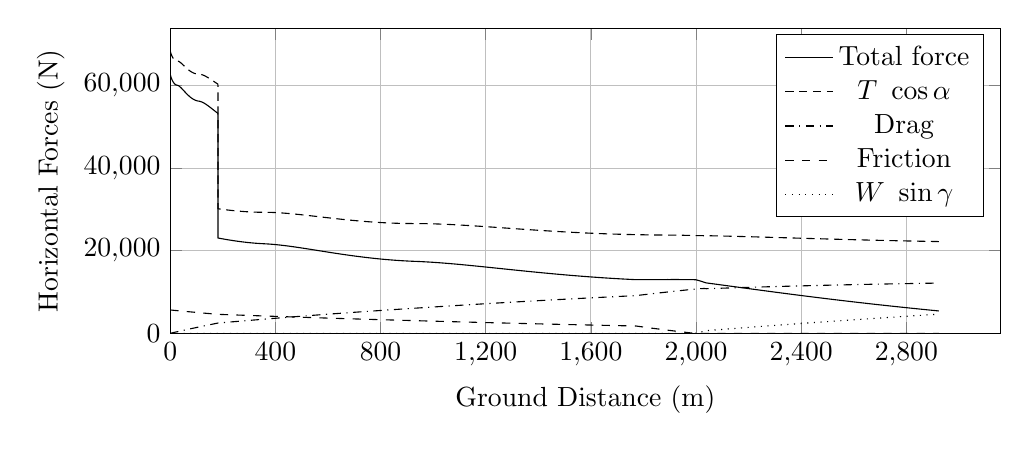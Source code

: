 %HorizontalForces_vs_GroundDistance
\begin{tikzpicture}

\begin{axis}[
width=\textwidth,
height=0.45\textwidth,
scaled ticks=false, tick label style={/pgf/number format/fixed},
xmin=0.0,
xmax=3157.695,
xlabel={Ground Distance (m)},
xtick={0,400,800,1200,1600,2000,2400,2800,3200},
xmajorgrids,
ymin=-1.556,
ymax=73875.238,
ylabel={Horizontal Forces (N)},
ymajorgrids,
legend entries = {Total force\\$T\ \cos\alpha$\\Drag\\Friction\\$W\ \sin\gamma$\\}
]

\addplot [
color=black,
solid
]
table[row sep=crcr]{
1.36E-8	62748.587\\
3.027E-7	62748.587\\
2.959E-6	62748.586\\
1.539E-5	62748.582\\
5.361E-5	62748.571\\
1.622E-4	62748.539\\
3.721E-4	62748.476\\
6.84E-4	62748.383\\
0.001	62748.26\\
0.002	62748.108\\
0.002	62747.927\\
0.003	62747.732\\
0.004	62747.494\\
0.005	62747.236\\
0.006	62746.94\\
0.007	62746.618\\
0.008	62746.282\\
0.009	62745.908\\
0.01	62745.502\\
0.012	62745.073\\
0.013	62744.623\\
0.015	62744.133\\
0.017	62743.615\\
0.019	62743.082\\
0.021	62742.507\\
0.023	62741.907\\
0.025	62741.273\\
0.027	62740.615\\
0.03	62739.927\\
0.032	62739.225\\
0.035	62738.48\\
0.037	62737.71\\
0.04	62736.906\\
0.043	62736.084\\
0.046	62735.232\\
0.049	62734.358\\
0.052	62733.455\\
0.055	62732.513\\
0.059	62731.552\\
0.062	62730.55\\
0.066	62729.512\\
0.07	62728.466\\
0.073	62727.381\\
0.077	62726.279\\
0.081	62725.146\\
0.085	62723.993\\
0.09	62722.798\\
0.094	62721.584\\
0.098	62720.335\\
0.103	62719.069\\
0.108	62717.77\\
0.112	62716.445\\
0.117	62715.089\\
0.122	62713.697\\
0.127	62712.279\\
0.132	62710.874\\
0.138	62709.393\\
0.143	62707.924\\
0.148	62706.429\\
0.154	62704.875\\
0.16	62703.298\\
0.166	62701.678\\
0.172	62700.022\\
0.178	62698.366\\
0.184	62696.692\\
0.19	62695.013\\
0.196	62693.269\\
0.203	62691.473\\
0.21	62689.635\\
0.216	62687.806\\
0.223	62685.945\\
0.23	62684.092\\
0.237	62682.13\\
0.244	62680.212\\
0.251	62678.271\\
0.259	62676.288\\
0.266	62674.279\\
0.274	62672.235\\
0.282	62670.165\\
0.289	62668.053\\
0.298	62665.893\\
0.306	62663.723\\
0.314	62661.563\\
0.322	62659.352\\
0.33	62657.147\\
0.339	62654.882\\
0.347	62652.629\\
0.356	62650.314\\
0.365	62647.914\\
0.374	62645.548\\
0.384	62643.094\\
0.393	62640.664\\
0.402	62638.204\\
0.412	62635.742\\
0.421	62633.168\\
0.431	62630.658\\
0.441	62627.995\\
0.451	62625.388\\
0.461	62622.764\\
0.472	62620.089\\
0.482	62617.395\\
0.493	62614.596\\
0.504	62611.854\\
0.514	62609.125\\
0.525	62606.283\\
0.536	62603.455\\
0.547	62600.688\\
0.559	62597.777\\
0.57	62594.884\\
0.582	62591.859\\
0.594	62588.849\\
0.605	62585.853\\
0.617	62582.848\\
0.63	62579.743\\
0.642	62576.647\\
0.654	62573.498\\
0.667	62570.303\\
0.68	62567.13\\
0.693	62563.901\\
0.706	62560.611\\
0.718	62557.413\\
0.732	62554.11\\
0.745	62550.811\\
0.759	62547.411\\
0.773	62543.985\\
0.786	62540.551\\
0.8	62537.079\\
0.815	62533.565\\
0.829	62529.959\\
0.844	62526.419\\
0.858	62522.921\\
0.873	62519.356\\
0.888	62515.729\\
0.903	62512.01\\
0.918	62508.256\\
0.934	62504.519\\
0.949	62500.75\\
0.965	62497.014\\
0.98	62493.217\\
0.996	62489.517\\
1.012	62485.688\\
1.028	62481.763\\
1.044	62477.849\\
1.061	62473.93\\
1.077	62469.99\\
1.094	62466.029\\
1.111	62461.984\\
1.128	62457.982\\
1.145	62453.907\\
1.162	62449.81\\
1.18	62445.664\\
1.198	62441.478\\
1.215	62437.349\\
1.234	62433.128\\
1.252	62428.852\\
1.27	62424.515\\
1.289	62420.143\\
1.308	62415.881\\
1.327	62411.457\\
1.346	62406.938\\
1.365	62402.533\\
1.385	62397.933\\
1.405	62393.443\\
1.425	62388.794\\
1.445	62384.21\\
1.466	62379.545\\
1.485	62375.048\\
1.505	62370.547\\
1.526	62365.918\\
1.546	62361.198\\
1.567	62356.484\\
1.588	62351.846\\
1.609	62347.07\\
1.63	62342.323\\
1.652	62337.482\\
1.674	62332.585\\
1.696	62327.753\\
1.717	62322.938\\
1.74	62317.825\\
1.763	62312.701\\
1.786	62307.683\\
1.809	62302.683\\
1.832	62297.638\\
1.856	62292.43\\
1.879	62287.315\\
1.903	62282.0\\
1.927	62276.761\\
1.952	62271.447\\
1.976	62266.18\\
2.0	62260.932\\
2.025	62255.586\\
2.05	62250.299\\
2.075	62244.985\\
2.1	62239.586\\
2.126	62233.978\\
2.152	62228.547\\
2.177	62223.099\\
2.203	62217.579\\
2.23	62211.879\\
2.257	62206.199\\
2.284	62200.571\\
2.311	62194.76\\
2.339	62189.056\\
2.366	62183.302\\
2.394	62177.57\\
2.422	62171.779\\
2.45	62165.863\\
2.479	62159.923\\
2.507	62154.199\\
2.535	62148.299\\
2.563	62142.563\\
2.592	62136.74\\
2.621	62130.814\\
2.65	62124.9\\
2.68	62118.852\\
2.709	62112.875\\
2.74	62106.643\\
2.77	62100.517\\
2.801	62094.353\\
2.832	62088.191\\
2.862	62082.089\\
2.893	62075.944\\
2.924	62069.811\\
2.955	62063.677\\
2.987	62057.426\\
3.019	62051.02\\
3.051	62044.821\\
3.083	62038.486\\
3.115	62032.146\\
3.149	62025.686\\
3.182	62019.204\\
3.214	62012.916\\
3.248	62006.498\\
3.282	61999.918\\
3.316	61993.229\\
3.351	61986.557\\
3.386	61979.921\\
3.422	61973.079\\
3.456	61966.563\\
3.491	61960.064\\
3.526	61953.317\\
3.561	61946.703\\
3.597	61940.052\\
3.633	61933.331\\
3.67	61926.341\\
3.708	61919.348\\
3.745	61912.377\\
3.783	61905.479\\
3.821	61898.413\\
3.859	61891.4\\
3.897	61884.45\\
3.935	61877.481\\
3.974	61870.458\\
4.012	61863.463\\
4.052	61856.336\\
4.09	61849.348\\
4.129	61842.333\\
4.168	61835.381\\
4.208	61828.277\\
4.248	61821.085\\
4.289	61813.869\\
4.33	61806.592\\
4.371	61799.265\\
4.412	61792.047\\
4.454	61784.787\\
4.495	61777.559\\
4.537	61770.235\\
4.581	61762.729\\
4.623	61755.399\\
4.666	61747.902\\
4.709	61740.531\\
4.752	61733.147\\
4.796	61725.682\\
4.841	61718.076\\
4.885	61710.622\\
4.929	61703.223\\
4.973	61695.786\\
5.017	61688.32\\
5.063	61680.646\\
5.108	61673.113\\
5.154	61665.617\\
5.199	61658.098\\
5.244	61650.61\\
5.292	61642.755\\
5.338	61635.259\\
5.386	61627.487\\
5.434	61619.677\\
5.481	61612.088\\
5.53	61604.184\\
5.579	61596.322\\
5.626	61588.662\\
5.675	61580.944\\
5.725	61572.939\\
5.774	61565.178\\
5.826	61557.088\\
5.874	61549.417\\
5.923	61541.857\\
5.973	61534.051\\
6.023	61526.306\\
6.074	61518.279\\
6.125	61510.489\\
6.177	61502.523\\
6.23	61494.443\\
6.283	61486.339\\
6.335	61478.471\\
6.388	61470.402\\
6.441	61462.496\\
6.495	61454.339\\
6.55	61446.055\\
6.604	61438.059\\
6.658	61430.046\\
6.712	61422.078\\
6.767	61414.096\\
6.822	61406.07\\
6.877	61398.011\\
6.934	61389.77\\
6.989	61381.737\\
7.046	61373.541\\
7.103	61365.442\\
7.16	61357.227\\
7.218	61349.066\\
7.277	61340.634\\
7.335	61332.541\\
7.393	61324.359\\
7.452	61316.12\\
7.512	61307.852\\
7.573	61299.469\\
7.632	61291.283\\
7.693	61282.934\\
7.753	61274.786\\
7.814	61266.392\\
7.876	61258.031\\
7.938	61249.717\\
8.001	61241.276\\
8.065	61232.832\\
8.127	61224.567\\
8.19	61216.281\\
8.253	61208.016\\
8.316	61199.737\\
8.38	61191.39\\
8.445	61183.012\\
8.51	61174.662\\
8.574	61166.408\\
8.639	61158.113\\
8.707	61149.43\\
8.773	61141.135\\
8.839	61132.808\\
8.906	61124.477\\
8.972	61116.231\\
9.039	61107.946\\
9.107	61099.529\\
9.175	61091.254\\
9.244	61082.85\\
9.312	61074.537\\
9.382	61066.175\\
9.451	61057.834\\
9.521	61049.469\\
9.591	61041.162\\
9.662	61032.805\\
9.734	61024.355\\
9.806	61015.925\\
9.878	61007.563\\
9.952	60999.099\\
10.024	60990.866\\
10.096	60982.589\\
10.168	60974.395\\
10.241	60966.155\\
10.315	60957.906\\
10.39	60949.509\\
10.465	60941.197\\
10.541	60932.859\\
10.618	60924.421\\
10.693	60916.218\\
10.77	60907.866\\
10.847	60899.618\\
10.925	60891.282\\
11.003	60882.991\\
11.082	60874.628\\
11.159	60866.513\\
11.239	60858.165\\
11.317	60850.093\\
11.396	60841.916\\
11.478	60833.602\\
11.557	60825.539\\
11.637	60817.42\\
11.718	60809.348\\
11.8	60801.166\\
11.882	60793.029\\
11.964	60784.923\\
12.046	60776.925\\
12.13	60768.772\\
12.214	60760.731\\
12.296	60752.869\\
12.381	60744.807\\
12.465	60736.879\\
12.55	60728.85\\
12.635	60720.953\\
12.721	60712.992\\
12.807	60705.109\\
12.893	60697.327\\
12.978	60689.653\\
13.065	60681.846\\
13.152	60674.092\\
13.241	60666.256\\
13.33	60658.423\\
13.417	60650.818\\
13.507	60643.063\\
13.596	60635.448\\
13.687	60627.673\\
13.779	60619.948\\
13.873	60612.118\\
13.964	60604.586\\
14.056	60596.965\\
14.149	60589.374\\
14.243	60581.759\\
14.339	60574.065\\
14.431	60566.763\\
14.524	60559.424\\
14.619	60552.03\\
14.715	60544.589\\
14.81	60537.296\\
14.903	60530.168\\
15.001	60522.777\\
15.098	60515.552\\
15.197	60508.234\\
15.295	60501.052\\
15.393	60493.939\\
15.49	60486.896\\
15.588	60479.932\\
15.688	60472.884\\
15.787	60465.993\\
15.887	60459.036\\
15.988	60452.141\\
16.088	60445.292\\
16.191	60438.436\\
16.292	60431.661\\
16.396	60424.821\\
16.498	60418.224\\
16.601	60411.608\\
16.706	60404.907\\
16.811	60398.256\\
16.918	60391.636\\
17.023	60385.117\\
17.129	60378.69\\
17.235	60372.289\\
17.341	60366.021\\
17.448	60359.694\\
17.557	60353.374\\
17.666	60347.123\\
17.775	60340.972\\
17.885	60334.799\\
17.996	60328.692\\
18.109	60322.52\\
18.22	60316.549\\
18.333	60310.547\\
18.445	60304.659\\
18.557	60298.89\\
18.669	60293.172\\
18.782	60287.484\\
18.896	60281.852\\
19.009	60276.321\\
19.124	60270.767\\
19.241	60265.233\\
19.355	60259.906\\
19.47	60254.601\\
19.585	60249.418\\
19.705	60244.07\\
19.821	60238.969\\
19.941	60233.798\\
20.061	60228.726\\
20.177	60223.864\\
20.298	60218.939\\
20.42	60214.009\\
20.542	60209.207\\
20.662	60204.542\\
20.784	60199.882\\
20.904	60195.402\\
21.028	60190.865\\
21.148	60186.549\\
21.271	60182.234\\
21.393	60178.023\\
21.514	60173.943\\
21.637	60169.854\\
21.759	60165.914\\
21.885	60161.939\\
22.01	60158.079\\
22.136	60154.263\\
22.264	60150.512\\
22.393	60146.791\\
22.521	60143.222\\
22.649	60139.723\\
22.775	60136.37\\
22.903	60133.063\\
23.032	60129.834\\
23.163	60126.646\\
23.295	60123.52\\
23.427	60120.487\\
23.559	60117.57\\
23.687	60114.815\\
23.818	60112.102\\
23.948	60109.494\\
24.077	60107.011\\
24.21	60104.533\\
24.345	60102.125\\
24.477	60099.864\\
24.61	60097.686\\
24.747	60095.539\\
24.883	60093.508\\
25.017	60091.599\\
25.154	60089.755\\
25.29	60088.025\\
25.425	60086.394\\
25.562	60084.846\\
25.701	60083.383\\
25.837	60082.04\\
25.975	60080.783\\
26.003	60080.542\\
26.021	60080.39\\
26.031	60080.306\\
26.058	60080.074\\
26.061	60080.049\\
26.064	60080.025\\
26.066	60080.008\\
26.068	60079.993\\
26.07	60079.979\\
26.078	60079.913\\
26.103	60079.696\\
26.167	60079.14\\
26.298	60077.915\\
26.427	60076.583\\
26.556	60075.151\\
26.686	60073.592\\
26.818	60071.902\\
26.949	60070.103\\
27.08	60068.203\\
27.215	60066.132\\
27.348	60063.992\\
27.482	60061.715\\
27.617	60059.324\\
27.753	60056.797\\
27.889	60054.161\\
28.024	60051.438\\
28.161	60048.559\\
28.298	60045.584\\
28.435	60042.507\\
28.574	60039.286\\
28.714	60035.933\\
28.853	60032.498\\
28.992	60028.938\\
29.133	60025.246\\
29.275	60021.43\\
29.416	60017.532\\
29.558	60013.519\\
29.702	60009.336\\
29.847	60005.028\\
29.99	60000.66\\
30.132	59996.23\\
30.277	59991.624\\
30.422	59986.925\\
30.566	59982.151\\
30.712	59977.237\\
30.857	59972.235\\
31.007	59967.006\\
31.154	59961.749\\
31.303	59956.352\\
31.451	59950.869\\
31.603	59945.182\\
31.755	59939.357\\
31.906	59933.499\\
32.056	59927.612\\
32.21	59921.48\\
32.36	59915.38\\
32.512	59909.131\\
32.665	59902.778\\
32.821	59896.169\\
32.977	59889.522\\
33.131	59882.829\\
33.289	59875.914\\
33.444	59869.022\\
33.6	59862.009\\
33.757	59854.896\\
33.917	59847.531\\
34.074	59840.217\\
34.233	59832.786\\
34.393	59825.174\\
34.554	59817.434\\
34.714	59809.714\\
34.876	59801.746\\
35.037	59793.796\\
35.2	59785.697\\
35.363	59777.504\\
35.527	59769.158\\
35.691	59760.74\\
35.855	59752.29\\
36.017	59743.847\\
36.182	59735.181\\
36.349	59726.375\\
36.514	59717.544\\
36.681	59708.585\\
36.846	59699.668\\
37.013	59690.518\\
37.182	59681.272\\
37.351	59671.882\\
37.52	59662.507\\
37.69	59652.975\\
37.86	59643.343\\
38.028	59633.822\\
38.199	59624.072\\
38.373	59614.025\\
38.547	59603.995\\
38.719	59593.961\\
38.892	59583.885\\
39.062	59573.841\\
39.238	59563.421\\
39.412	59553.132\\
39.585	59542.753\\
39.761	59532.211\\
39.937	59521.549\\
40.114	59510.856\\
40.291	59500.049\\
40.468	59489.201\\
40.646	59478.268\\
40.824	59467.25\\
41.001	59456.265\\
41.18	59445.169\\
41.36	59433.901\\
41.539	59422.654\\
41.72	59411.232\\
41.899	59399.892\\
42.081	59388.344\\
42.265	59376.617\\
42.445	59365.108\\
42.627	59353.443\\
42.811	59341.596\\
42.994	59329.782\\
43.178	59317.875\\
43.362	59305.951\\
43.546	59293.935\\
43.732	59281.807\\
43.917	59269.634\\
44.105	59257.304\\
44.294	59244.886\\
44.479	59232.649\\
44.665	59220.359\\
44.852	59207.942\\
45.038	59195.565\\
45.227	59182.974\\
45.416	59170.326\\
45.605	59157.699\\
45.794	59144.998\\
45.987	59132.03\\
46.178	59119.169\\
46.368	59106.388\\
46.559	59093.455\\
46.751	59080.497\\
46.942	59067.526\\
47.137	59054.307\\
47.334	59040.939\\
47.53	59027.563\\
47.723	59014.444\\
47.919	59001.062\\
48.113	58987.796\\
48.311	58974.283\\
48.509	58960.741\\
48.705	58947.312\\
48.903	58933.735\\
49.1	58920.236\\
49.297	58906.678\\
49.495	58893.047\\
49.694	58879.398\\
49.895	58865.546\\
50.097	58851.66\\
50.296	58837.927\\
50.498	58824.037\\
50.7	58810.062\\
50.903	58796.053\\
51.105	58782.174\\
51.308	58768.174\\
51.51	58754.194\\
51.714	58740.15\\
51.918	58726.013\\
52.121	58712.027\\
52.326	58697.912\\
52.532	58683.677\\
52.739	58669.411\\
52.944	58655.25\\
53.154	58640.767\\
53.361	58626.474\\
53.571	58612.034\\
53.778	58597.779\\
53.988	58583.334\\
54.196	58569.003\\
54.407	58554.494\\
54.617	58540.086\\
54.827	58525.668\\
55.04	58511.02\\
55.254	58496.349\\
55.467	58481.79\\
55.681	58467.151\\
55.895	58452.503\\
56.109	58437.896\\
56.326	58423.077\\
56.542	58408.369\\
56.761	58393.497\\
56.977	58378.766\\
57.196	58363.931\\
57.413	58349.232\\
57.634	58334.234\\
57.854	58319.368\\
58.074	58304.479\\
58.294	58289.651\\
58.516	58274.748\\
58.738	58259.852\\
58.96	58244.918\\
59.183	58230.021\\
59.406	58215.095\\
59.631	58200.086\\
59.856	58185.078\\
60.084	58169.931\\
60.308	58155.059\\
60.535	58140.05\\
60.764	58124.945\\
60.991	58109.977\\
61.218	58095.052\\
61.447	58079.991\\
61.674	58065.148\\
61.907	58049.934\\
62.137	58034.905\\
62.366	58020.017\\
62.596	58005.097\\
62.828	57990.089\\
63.06	57975.162\\
63.293	57960.165\\
63.526	57945.191\\
63.76	57930.238\\
63.993	57915.324\\
64.231	57900.223\\
64.471	57884.968\\
64.709	57869.943\\
64.949	57854.784\\
65.187	57839.791\\
65.427	57824.796\\
65.666	57809.843\\
65.909	57794.706\\
66.151	57779.704\\
66.395	57764.57\\
66.638	57749.615\\
66.882	57734.644\\
67.124	57719.809\\
67.368	57704.894\\
67.616	57689.876\\
67.861	57675.011\\
68.11	57659.997\\
68.356	57645.215\\
68.605	57630.32\\
68.855	57615.422\\
69.104	57600.588\\
69.358	57585.56\\
69.612	57570.651\\
69.863	57555.906\\
70.117	57541.074\\
70.371	57526.281\\
70.625	57511.603\\
70.88	57496.868\\
71.135	57482.248\\
71.395	57467.426\\
71.653	57452.724\\
71.915	57437.953\\
72.172	57423.477\\
72.433	57408.849\\
72.693	57394.318\\
72.956	57379.766\\
73.217	57365.348\\
73.482	57350.811\\
73.743	57336.555\\
74.008	57322.16\\
74.275	57307.701\\
74.545	57293.203\\
74.816	57278.731\\
75.083	57264.539\\
75.354	57250.195\\
75.628	57235.815\\
75.899	57221.658\\
76.17	57207.592\\
76.443	57193.527\\
76.716	57179.527\\
76.993	57165.376\\
77.27	57151.369\\
77.548	57137.369\\
77.826	57123.494\\
78.104	57109.708\\
78.386	57095.802\\
78.669	57081.913\\
78.954	57068.057\\
79.237	57054.405\\
79.519	57040.871\\
79.806	57027.225\\
80.092	57013.712\\
80.379	57000.213\\
80.669	56986.74\\
80.96	56973.301\\
81.251	56959.953\\
81.543	56946.655\\
81.836	56933.47\\
82.131	56920.272\\
82.428	56907.096\\
82.728	56893.882\\
83.027	56880.868\\
83.33	56867.783\\
83.63	56854.939\\
83.93	56842.213\\
84.234	56829.411\\
84.537	56816.779\\
84.841	56804.239\\
85.148	56791.677\\
85.455	56779.26\\
85.762	56766.953\\
86.072	56754.678\\
86.384	56742.42\\
86.697	56730.273\\
87.012	56718.186\\
87.327	56706.217\\
87.645	56694.249\\
87.962	56682.493\\
88.278	56670.887\\
88.601	56659.159\\
88.921	56647.682\\
89.242	56636.295\\
89.566	56624.967\\
89.888	56613.847\\
90.214	56602.708\\
90.541	56591.715\\
90.867	56580.865\\
91.197	56570.056\\
91.527	56559.383\\
91.856	56548.903\\
92.191	56538.399\\
92.528	56527.965\\
92.867	56517.632\\
93.203	56507.566\\
93.537	56497.693\\
93.876	56487.859\\
94.209	56478.336\\
94.55	56468.744\\
94.891	56459.326\\
95.231	56450.11\\
95.574	56440.961\\
95.914	56432.054\\
96.257	56423.258\\
96.6	56414.598\\
96.942	56406.157\\
97.286	56397.808\\
97.629	56389.672\\
97.971	56381.719\\
98.312	56373.966\\
98.656	56366.304\\
99.001	56358.797\\
99.35	56351.379\\
99.695	56344.227\\
100.041	56337.223\\
100.386	56330.399\\
100.729	56323.801\\
101.074	56317.328\\
101.419	56311.037\\
101.763	56304.926\\
102.111	56298.934\\
102.456	56293.151\\
102.798	56287.603\\
103.141	56282.22\\
103.485	56276.988\\
103.829	56271.931\\
104.172	56267.052\\
104.512	56262.408\\
104.86	56257.82\\
105.205	56253.454\\
105.548	56249.286\\
105.888	56245.322\\
106.233	56241.483\\
106.575	56237.847\\
106.916	56234.402\\
107.257	56231.126\\
107.599	56228.024\\
107.937	56225.125\\
108.275	56222.399\\
108.288	56222.293\\
108.3	56222.203\\
108.309	56222.131\\
108.317	56222.071\\
108.325	56222.009\\
108.339	56221.904\\
108.351	56221.808\\
108.395	56221.463\\
108.53	56220.384\\
108.799	56218.124\\
109.105	56215.388\\
109.415	56212.439\\
109.723	56209.329\\
110.032	56206.024\\
110.341	56202.544\\
110.653	56198.857\\
110.971	56194.923\\
111.289	56190.813\\
111.609	56186.483\\
111.928	56181.992\\
112.248	56177.316\\
112.572	56172.387\\
112.895	56167.316\\
113.22	56162.025\\
113.549	56156.496\\
113.877	56150.801\\
114.209	56144.855\\
114.541	56138.746\\
114.878	56132.363\\
115.216	56125.783\\
115.555	56118.989\\
115.897	56111.98\\
116.24	56104.755\\
116.585	56097.321\\
116.928	56089.746\\
117.275	56081.907\\
117.624	56073.852\\
117.974	56065.607\\
118.327	56057.114\\
118.682	56048.38\\
119.039	56039.445\\
119.397	56030.312\\
119.755	56020.983\\
120.113	56011.498\\
120.474	56001.768\\
120.841	55991.703\\
121.205	55981.552\\
121.573	55971.108\\
121.941	55960.521\\
122.31	55949.715\\
122.683	55938.65\\
123.053	55927.474\\
123.428	55916.01\\
123.804	55904.376\\
124.178	55892.593\\
124.552	55880.675\\
124.926	55868.629\\
125.305	55856.24\\
125.681	55843.782\\
126.061	55831.062\\
126.445	55818.065\\
126.827	55804.977\\
127.207	55791.817\\
127.593	55778.297\\
127.971	55764.909\\
128.355	55751.178\\
128.737	55737.351\\
129.12	55723.384\\
129.501	55709.353\\
129.884	55695.115\\
130.268	55680.703\\
130.652	55666.161\\
131.037	55651.438\\
131.423	55636.597\\
131.809	55621.609\\
132.193	55606.559\\
132.58	55591.303\\
132.962	55576.104\\
133.345	55560.775\\
133.728	55545.334\\
134.115	55529.581\\
134.501	55513.787\\
134.886	55497.941\\
135.27	55482.04\\
135.651	55466.115\\
136.035	55450.016\\
136.417	55433.87\\
136.799	55417.631\\
137.18	55401.348\\
137.564	55384.847\\
137.945	55368.376\\
138.33	55351.664\\
138.713	55334.937\\
139.096	55318.12\\
139.48	55301.179\\
139.863	55284.2\\
140.247	55267.09\\
140.632	55249.889\\
141.016	55232.628\\
141.4	55215.297\\
141.784	55197.875\\
142.167	55180.447\\
142.552	55162.857\\
142.936	55145.223\\
143.322	55127.481\\
143.706	55109.719\\
144.09	55091.912\\
144.477	55073.898\\
144.864	55055.828\\
145.248	55037.832\\
145.63	55019.837\\
146.013	55001.81\\
146.397	54983.622\\
146.78	54965.481\\
147.165	54947.16\\
147.547	54928.931\\
147.931	54910.561\\
148.315	54892.146\\
148.7	54873.658\\
149.087	54854.983\\
149.471	54836.426\\
149.855	54817.867\\
150.238	54799.269\\
150.622	54780.601\\
151.008	54761.821\\
151.395	54742.925\\
151.78	54724.087\\
152.165	54705.218\\
152.551	54686.272\\
152.94	54667.175\\
153.325	54648.199\\
153.712	54629.134\\
154.1	54609.963\\
154.489	54590.721\\
154.879	54571.427\\
155.268	54552.125\\
155.656	54532.863\\
156.044	54513.59\\
156.435	54494.158\\
156.821	54474.941\\
157.211	54455.512\\
157.6	54436.093\\
157.99	54416.626\\
158.381	54397.105\\
158.773	54377.51\\
159.164	54357.951\\
159.554	54338.44\\
159.946	54318.793\\
160.338	54299.184\\
160.73	54279.511\\
161.124	54259.751\\
161.519	54239.981\\
161.914	54220.132\\
162.31	54200.299\\
162.706	54180.411\\
163.103	54160.488\\
163.5	54140.564\\
163.896	54120.706\\
164.293	54100.819\\
164.688	54081.019\\
165.086	54061.019\\
165.485	54041.058\\
165.883	54021.084\\
166.282	54001.096\\
166.683	53981.031\\
167.085	53960.91\\
167.486	53940.841\\
167.889	53920.729\\
168.29	53900.685\\
168.692	53880.636\\
169.097	53860.443\\
169.501	53840.286\\
169.907	53820.06\\
170.312	53799.904\\
170.718	53779.769\\
171.124	53759.588\\
171.533	53739.295\\
171.942	53719.054\\
172.35	53698.839\\
172.76	53678.593\\
173.171	53658.317\\
173.583	53638.011\\
173.993	53617.814\\
174.401	53597.754\\
174.816	53577.403\\
175.23	53557.101\\
175.643	53536.91\\
176.054	53516.825\\
176.469	53496.583\\
176.883	53476.409\\
177.3	53456.138\\
177.719	53435.853\\
178.135	53415.7\\
178.555	53395.407\\
178.975	53375.146\\
179.397	53354.854\\
179.818	53334.624\\
180.241	53314.318\\
180.666	53294.03\\
181.09	53273.804\\
181.514	53253.62\\
181.611	23083.347\\
181.938	23074.393\\
182.363	23069.348\\
183.208	23059.343\\
184.086	23048.964\\
184.964	23038.61\\
185.846	23028.233\\
186.726	23017.903\\
187.618	23007.452\\
188.504	22997.095\\
189.393	22986.725\\
190.283	22976.376\\
191.176	22966.01\\
192.066	22955.698\\
192.962	22945.348\\
193.856	22935.05\\
194.761	22924.649\\
195.671	22914.219\\
196.574	22903.892\\
197.491	22893.44\\
198.403	22883.068\\
199.321	22872.656\\
200.235	22862.33\\
201.149	22852.02\\
202.068	22841.687\\
202.986	22831.393\\
203.91	22821.07\\
204.835	22810.76\\
205.762	22800.464\\
206.694	22790.133\\
207.628	22779.82\\
208.56	22769.567\\
209.499	22759.268\\
210.44	22748.974\\
211.375	22738.781\\
212.318	22728.537\\
213.271	22718.222\\
214.218	22708.004\\
215.175	22697.718\\
216.132	22687.468\\
217.082	22677.329\\
218.037	22667.171\\
218.992	22657.055\\
219.953	22646.91\\
220.913	22636.817\\
221.882	22626.667\\
222.853	22616.532\\
223.821	22606.465\\
224.792	22596.411\\
225.779	22586.238\\
226.759	22576.179\\
227.738	22566.169\\
228.719	22556.178\\
229.716	22546.065\\
230.713	22536.004\\
231.71	22525.979\\
232.71	22515.967\\
233.705	22506.055\\
234.71	22496.094\\
235.714	22486.186\\
236.732	22476.182\\
237.747	22466.257\\
238.761	22456.39\\
239.785	22446.475\\
240.81	22436.598\\
241.835	22426.771\\
242.864	22416.951\\
243.891	22407.211\\
244.925	22397.447\\
245.954	22387.788\\
246.987	22378.13\\
248.037	22368.376\\
249.07	22358.835\\
250.122	22349.166\\
251.191	22339.397\\
252.253	22329.746\\
253.306	22320.236\\
254.37	22310.683\\
255.431	22301.211\\
256.51	22291.64\\
257.591	22282.101\\
258.684	22272.525\\
259.764	22263.123\\
260.858	22253.654\\
261.944	22244.316\\
263.042	22234.942\\
264.16	22225.456\\
265.27	22216.106\\
266.384	22206.786\\
267.485	22197.634\\
268.591	22188.515\\
269.716	22179.294\\
270.845	22170.117\\
271.989	22160.877\\
273.129	22151.748\\
274.26	22142.756\\
275.414	22133.65\\
276.574	22124.574\\
277.726	22115.632\\
278.873	22106.791\\
280.029	22097.968\\
281.177	22089.27\\
282.352	22080.443\\
283.552	22071.507\\
284.758	22062.603\\
285.942	22053.951\\
287.122	22045.395\\
288.338	22036.664\\
289.546	22028.069\\
290.762	22019.507\\
291.975	22011.042\\
293.197	22002.602\\
294.443	21994.086\\
295.675	21985.748\\
296.914	21977.451\\
298.177	21969.087\\
299.457	21960.7\\
300.711	21952.581\\
301.969	21944.52\\
303.249	21936.422\\
304.511	21928.521\\
305.789	21920.623\\
307.057	21912.874\\
308.361	21905.008\\
309.644	21897.366\\
310.935	21889.772\\
312.225	21882.283\\
313.534	21874.787\\
314.841	21867.404\\
316.14	21860.17\\
317.444	21853.004\\
318.746	21845.954\\
320.063	21838.928\\
321.376	21832.024\\
322.716	21825.088\\
324.024	21818.423\\
325.343	21811.808\\
326.667	21805.275\\
327.979	21798.908\\
329.294	21792.632\\
330.619	21786.415\\
331.929	21780.371\\
333.24	21774.435\\
334.558	21768.572\\
335.863	21762.873\\
337.168	21757.28\\
338.482	21751.758\\
339.774	21746.432\\
341.077	21741.166\\
342.377	21736.019\\
343.662	21731.037\\
344.931	21726.221\\
346.209	21721.473\\
347.479	21716.855\\
348.746	21712.352\\
350.002	21707.99\\
351.263	21703.713\\
352.522	21699.542\\
353.784	21695.464\\
355.036	21691.522\\
356.284	21687.69\\
356.533	21686.939\\
356.702	21686.43\\
356.786	21686.178\\
356.843	21686.007\\
356.888	21685.871\\
356.919	21685.778\\
356.962	21685.651\\
356.986	21685.58\\
356.996	21685.55\\
357.006	21685.519\\
357.054	21685.375\\
357.209	21684.912\\
357.668	21683.524\\
358.588	21680.691\\
359.661	21677.298\\
360.745	21673.775\\
361.83	21670.149\\
362.927	21666.39\\
364.029	21662.512\\
365.137	21658.516\\
366.249	21654.408\\
367.361	21650.203\\
368.486	21645.847\\
369.616	21641.379\\
370.756	21636.768\\
371.904	21632.026\\
373.045	21627.213\\
374.198	21622.255\\
375.354	21617.181\\
376.514	21611.991\\
377.684	21606.66\\
378.858	21601.212\\
380.037	21595.642\\
381.222	21589.94\\
382.417	21584.096\\
383.615	21578.139\\
384.821	21572.041\\
386.044	21565.754\\
387.276	21559.323\\
388.51	21552.778\\
389.737	21546.172\\
390.981	21539.373\\
392.232	21532.437\\
393.481	21525.415\\
394.742	21518.223\\
396.02	21510.835\\
397.28	21503.45\\
398.573	21495.775\\
399.85	21488.097\\
401.123	21480.345\\
402.424	21472.323\\
403.732	21464.157\\
405.036	21455.922\\
406.339	21447.598\\
407.651	21439.114\\
408.96	21430.562\\
410.276	21421.866\\
411.591	21413.082\\
412.912	21404.168\\
414.226	21395.21\\
415.534	21386.205\\
416.846	21377.087\\
418.159	21367.868\\
419.473	21358.564\\
420.801	21349.069\\
422.123	21339.528\\
423.434	21329.99\\
424.749	21320.341\\
426.052	21310.7\\
427.362	21300.925\\
428.662	21291.149\\
429.975	21281.206\\
431.282	21271.222\\
432.578	21261.256\\
433.876	21251.2\\
435.176	21241.055\\
436.477	21230.833\\
437.777	21220.55\\
439.072	21210.237\\
440.345	21200.037\\
441.63	21189.673\\
442.911	21179.275\\
444.191	21168.829\\
445.464	21158.374\\
446.739	21147.845\\
448.014	21137.259\\
449.29	21126.603\\
450.55	21116.021\\
451.814	21105.355\\
453.07	21094.702\\
454.332	21083.942\\
455.585	21073.202\\
456.842	21062.382\\
458.098	21051.517\\
459.335	21040.767\\
460.593	21029.789\\
461.841	21018.849\\
463.084	21007.909\\
464.336	20996.842\\
465.589	20985.717\\
466.826	20974.69\\
468.071	20963.552\\
469.307	20952.446\\
470.558	20941.166\\
471.799	20929.937\\
473.035	20918.708\\
474.272	20907.434\\
475.509	20896.123\\
476.748	20884.751\\
477.987	20873.339\\
479.227	20861.894\\
480.46	20850.462\\
481.696	20838.973\\
482.927	20827.506\\
484.152	20816.045\\
485.38	20804.538\\
486.615	20792.919\\
487.844	20781.331\\
489.07	20769.744\\
490.3	20758.085\\
491.524	20746.456\\
492.755	20734.727\\
493.988	20722.955\\
495.215	20711.211\\
496.434	20699.52\\
497.656	20687.769\\
498.877	20676.009\\
500.106	20664.144\\
501.333	20652.268\\
502.565	20640.326\\
503.783	20628.492\\
505.002	20616.624\\
506.229	20604.657\\
507.458	20592.658\\
508.683	20580.662\\
509.918	20568.556\\
511.142	20556.544\\
512.366	20544.501\\
513.589	20532.461\\
514.807	20520.438\\
516.031	20508.352\\
517.256	20496.227\\
518.48	20484.108\\
519.706	20471.946\\
520.932	20459.763\\
522.16	20447.551\\
523.391	20435.295\\
524.614	20423.11\\
525.84	20410.874\\
527.062	20398.665\\
528.297	20386.317\\
529.526	20374.012\\
530.761	20361.637\\
531.993	20349.283\\
533.225	20336.919\\
534.458	20324.537\\
535.688	20312.171\\
536.92	20299.779\\
538.149	20287.414\\
539.381	20275.004\\
540.61	20262.61\\
541.85	20250.105\\
543.083	20237.671\\
544.319	20225.195\\
545.559	20212.665\\
546.791	20200.223\\
548.034	20187.655\\
549.272	20175.137\\
550.517	20162.55\\
551.762	20149.95\\
552.998	20137.44\\
554.243	20124.837\\
555.484	20112.274\\
556.732	20099.64\\
557.98	20087.005\\
559.227	20074.378\\
560.477	20061.716\\
561.725	20049.081\\
562.976	20036.415\\
564.223	20023.785\\
565.476	20011.095\\
566.728	19998.425\\
567.981	19985.744\\
569.242	19972.982\\
570.508	19960.176\\
571.765	19947.457\\
573.023	19934.744\\
574.28	19922.04\\
575.542	19909.29\\
576.806	19896.522\\
578.07	19883.76\\
579.338	19870.962\\
580.602	19858.211\\
581.871	19845.428\\
583.148	19832.562\\
584.416	19819.789\\
585.693	19806.938\\
586.969	19794.113\\
588.24	19781.336\\
589.52	19768.482\\
590.802	19755.629\\
592.079	19742.821\\
593.361	19729.975\\
594.649	19717.091\\
595.935	19704.228\\
597.219	19691.394\\
598.503	19678.584\\
599.797	19665.679\\
601.085	19652.848\\
602.369	19640.071\\
603.665	19627.18\\
604.965	19614.27\\
606.263	19601.394\\
607.56	19588.542\\
608.86	19575.682\\
610.163	19562.805\\
611.464	19549.959\\
612.771	19537.069\\
614.077	19524.209\\
615.387	19511.328\\
616.703	19498.41\\
618.012	19485.571\\
619.317	19472.796\\
620.634	19459.92\\
621.945	19447.12\\
623.258	19434.314\\
624.583	19421.417\\
625.911	19408.514\\
627.234	19395.679\\
628.561	19382.827\\
629.891	19369.966\\
631.225	19357.081\\
632.564	19344.18\\
633.902	19331.312\\
635.24	19318.459\\
636.579	19305.621\\
637.914	19292.855\\
639.259	19280.004\\
640.608	19267.151\\
641.956	19254.33\\
643.311	19241.462\\
644.664	19228.647\\
646.02	19215.824\\
647.377	19203.023\\
648.743	19190.163\\
650.104	19177.369\\
651.474	19164.533\\
652.844	19151.718\\
654.218	19138.892\\
655.589	19126.127\\
656.967	19113.325\\
658.344	19100.562\\
659.729	19087.755\\
661.112	19074.996\\
662.505	19062.181\\
663.89	19049.469\\
665.274	19036.794\\
666.664	19024.098\\
668.064	19011.346\\
669.464	18998.628\\
670.868	18985.908\\
672.28	18973.144\\
673.687	18960.47\\
675.104	18947.731\\
676.515	18935.092\\
677.931	18922.434\\
679.355	18909.745\\
680.773	18897.147\\
682.187	18884.619\\
683.616	18871.989\\
685.054	18859.331\\
686.485	18846.769\\
687.926	18834.15\\
689.363	18821.61\\
690.804	18809.076\\
692.255	18796.497\\
693.702	18783.997\\
695.156	18771.469\\
696.621	18758.895\\
698.087	18746.348\\
699.546	18733.912\\
701.012	18721.449\\
702.477	18709.04\\
703.946	18696.647\\
705.421	18684.249\\
706.9	18671.858\\
708.391	18659.41\\
709.88	18647.024\\
711.378	18634.61\\
712.878	18622.228\\
714.376	18609.911\\
715.889	18597.521\\
717.397	18585.218\\
718.907	18572.943\\
720.424	18560.667\\
721.946	18548.401\\
723.47	18536.166\\
725.0	18523.938\\
726.537	18511.697\\
728.08	18499.466\\
729.622	18487.303\\
731.164	18475.185\\
732.727	18462.956\\
734.285	18450.823\\
735.849	18438.698\\
737.425	18426.537\\
739.003	18414.417\\
740.578	18402.377\\
742.166	18390.293\\
743.75	18378.304\\
745.346	18366.276\\
746.947	18354.272\\
748.555	18342.278\\
750.165	18330.331\\
751.79	18318.329\\
753.408	18306.449\\
755.042	18294.508\\
756.679	18282.611\\
758.326	18270.711\\
759.981	18258.81\\
761.628	18247.043\\
763.286	18235.258\\
764.955	18223.463\\
766.632	18211.676\\
768.308	18199.97\\
769.998	18188.236\\
771.693	18176.541\\
773.39	18164.898\\
775.099	18153.251\\
776.822	18141.582\\
778.548	18129.962\\
780.284	18118.354\\
782.033	18106.734\\
783.779	18095.215\\
785.535	18083.706\\
787.304	18072.194\\
789.078	18060.729\\
790.859	18049.295\\
792.656	18037.847\\
794.459	18026.448\\
796.29	18014.953\\
798.116	18003.576\\
799.954	17992.213\\
801.805	17980.861\\
803.671	17969.508\\
805.542	17958.211\\
807.438	17946.867\\
809.334	17935.614\\
811.251	17924.331\\
813.18	17913.084\\
815.14	17901.752\\
817.096	17890.545\\
819.087	17879.248\\
821.091	17867.986\\
823.104	17856.78\\
825.141	17845.559\\
827.199	17834.329\\
829.284	17823.074\\
831.386	17811.85\\
833.518	17800.59\\
835.651	17789.444\\
837.816	17778.268\\
840.018	17767.033\\
842.244	17755.812\\
844.487	17744.641\\
846.751	17733.512\\
849.044	17722.391\\
851.371	17711.256\\
853.711	17700.21\\
856.074	17689.217\\
858.435	17678.39\\
860.792	17667.739\\
863.151	17657.24\\
865.51	17646.901\\
867.825	17636.915\\
870.117	17627.177\\
872.401	17617.623\\
874.672	17608.277\\
876.911	17599.212\\
879.139	17590.332\\
881.325	17581.764\\
883.502	17573.368\\
885.633	17565.29\\
887.766	17557.333\\
889.873	17549.609\\
891.969	17542.055\\
894.052	17534.679\\
896.109	17527.521\\
898.156	17520.526\\
900.182	17513.722\\
902.197	17507.083\\
904.2	17500.6\\
906.176	17494.324\\
908.146	17488.187\\
910.101	17482.213\\
912.054	17476.36\\
913.987	17470.679\\
915.909	17465.147\\
917.824	17459.748\\
919.724	17454.501\\
921.614	17449.393\\
923.5	17444.406\\
925.37	17439.568\\
927.237	17434.847\\
929.095	17430.255\\
929.463	17429.358\\
929.74	17428.685\\
929.981	17428.103\\
930.134	17427.735\\
930.239	17427.481\\
930.312	17427.306\\
930.374	17427.156\\
930.443	17426.991\\
930.514	17426.822\\
930.533	17426.776\\
930.554	17426.725\\
930.67	17426.447\\
931.174	17425.231\\
932.919	17420.967\\
934.723	17416.459\\
936.534	17411.835\\
938.356	17407.083\\
940.182	17402.223\\
942.022	17397.226\\
943.874	17392.096\\
945.747	17386.804\\
947.63	17381.383\\
949.523	17375.833\\
951.425	17370.152\\
953.344	17364.32\\
955.289	17358.302\\
957.238	17352.167\\
959.202	17345.881\\
961.181	17339.44\\
963.171	17332.861\\
965.179	17326.111\\
967.202	17319.207\\
969.248	17312.115\\
971.311	17304.853\\
973.392	17297.421\\
975.5	17289.779\\
977.634	17281.932\\
979.771	17273.961\\
981.93	17265.791\\
984.113	17257.421\\
986.315	17248.86\\
988.537	17240.106\\
990.783	17231.14\\
993.035	17222.031\\
995.303	17212.743\\
997.595	17203.241\\
999.895	17193.586\\
1002.196	17183.813\\
1004.523	17173.81\\
1006.844	17163.72\\
1009.154	17153.565\\
1011.461	17143.308\\
1013.755	17133.007\\
1016.05	17122.59\\
1018.35	17112.047\\
1020.644	17101.427\\
1022.914	17090.815\\
1025.162	17080.209\\
1027.41	17069.509\\
1029.645	17058.776\\
1031.878	17047.961\\
1034.088	17037.17\\
1036.261	17026.471\\
1038.454	17015.594\\
1040.606	17004.836\\
1042.758	16993.993\\
1044.895	16983.152\\
1047.026	16972.267\\
1049.137	16961.411\\
1051.257	16950.431\\
1053.359	16939.479\\
1055.455	16928.482\\
1057.534	16917.511\\
1059.607	16906.507\\
1061.673	16895.471\\
1063.726	16884.442\\
1065.774	16873.38\\
1067.813	16862.304\\
1069.86	16851.129\\
1071.887	16839.999\\
1073.913	16828.821\\
1075.938	16817.589\\
1077.953	16806.361\\
1079.966	16795.093\\
1081.964	16783.851\\
1083.96	16772.573\\
1085.951	16761.269\\
1087.94	16749.929\\
1089.919	16738.598\\
1091.896	16727.23\\
1093.864	16715.865\\
1095.831	16704.466\\
1097.802	16692.998\\
1099.763	16681.54\\
1101.717	16670.083\\
1103.672	16658.582\\
1105.616	16647.1\\
1107.566	16635.54\\
1109.508	16623.992\\
1111.458	16612.358\\
1113.407	16600.689\\
1115.354	16588.996\\
1117.305	16577.236\\
1119.243	16565.525\\
1121.17	16553.842\\
1123.107	16542.067\\
1125.032	16530.329\\
1126.962	16518.529\\
1128.888	16506.722\\
1130.802	16494.958\\
1132.726	16483.093\\
1134.656	16471.168\\
1136.582	16459.236\\
1138.493	16447.37\\
1140.409	16435.439\\
1142.321	16423.509\\
1144.234	16411.541\\
1146.137	16399.613\\
1148.042	16387.646\\
1149.957	16375.592\\
1151.86	16363.586\\
1153.765	16351.547\\
1155.681	16339.409\\
1157.58	16327.358\\
1159.492	16315.204\\
1161.396	16303.076\\
1163.304	16290.9\\
1165.204	16278.753\\
1167.097	16266.633\\
1168.994	16254.466\\
1170.899	16242.234\\
1172.805	16229.969\\
1174.704	16217.733\\
1176.6	16205.496\\
1178.5	16193.222\\
1180.405	16180.893\\
1182.304	16168.588\\
1184.21	16156.223\\
1186.115	16143.849\\
1188.014	16131.496\\
1189.911	16119.14\\
1191.819	16106.705\\
1193.717	16094.317\\
1195.62	16081.885\\
1197.525	16069.423\\
1199.429	16056.958\\
1201.329	16044.506\\
1203.23	16032.041\\
1205.135	16019.537\\
1207.048	16006.965\\
1208.961	15994.385\\
1210.873	15981.806\\
1212.784	15969.219\\
1214.688	15956.674\\
1216.591	15944.12\\
1218.493	15931.575\\
1220.403	15918.96\\
1222.315	15906.331\\
1224.224	15893.712\\
1226.133	15881.085\\
1228.042	15868.458\\
1229.959	15855.77\\
1231.872	15843.102\\
1233.79	15830.394\\
1235.712	15817.66\\
1237.623	15804.991\\
1239.546	15792.241\\
1241.469	15779.491\\
1243.396	15766.71\\
1245.329	15753.884\\
1247.252	15741.124\\
1249.174	15728.368\\
1251.103	15715.569\\
1253.028	15702.788\\
1254.954	15690.002\\
1256.874	15677.261\\
1258.801	15664.472\\
1260.725	15651.701\\
1262.664	15638.831\\
1264.598	15626.002\\
1266.537	15613.134\\
1268.473	15600.294\\
1270.421	15587.372\\
1272.356	15574.546\\
1274.294	15561.698\\
1276.227	15548.887\\
1278.175	15535.978\\
1280.118	15523.112\\
1282.064	15510.232\\
1284.015	15497.317\\
1285.965	15484.422\\
1287.914	15471.532\\
1289.868	15458.619\\
1291.823	15445.706\\
1293.784	15432.76\\
1295.74	15419.852\\
1297.702	15406.915\\
1299.664	15393.981\\
1301.634	15381.009\\
1303.614	15367.978\\
1305.588	15354.994\\
1307.558	15342.042\\
1309.537	15329.048\\
1311.51	15316.097\\
1313.487	15303.133\\
1315.464	15290.179\\
1317.452	15277.166\\
1319.434	15264.198\\
1321.428	15251.168\\
1323.415	15238.197\\
1325.409	15225.189\\
1327.409	15212.156\\
1329.412	15199.115\\
1331.416	15186.081\\
1333.416	15173.091\\
1335.417	15160.102\\
1337.421	15147.112\\
1339.427	15134.125\\
1341.429	15121.175\\
1343.44	15108.186\\
1345.452	15095.201\\
1347.466	15082.224\\
1349.487	15069.213\\
1351.5	15056.275\\
1353.533	15043.224\\
1355.563	15030.207\\
1357.589	15017.23\\
1359.631	15004.178\\
1361.665	14991.187\\
1363.7	14978.21\\
1365.743	14965.207\\
1367.787	14952.21\\
1369.834	14939.217\\
1371.882	14926.237\\
1373.929	14913.283\\
1375.985	14900.288\\
1378.042	14887.315\\
1380.104	14874.329\\
1382.169	14861.342\\
1384.24	14848.344\\
1386.306	14835.394\\
1388.377	14822.439\\
1390.448	14809.507\\
1392.53	14796.528\\
1394.608	14783.597\\
1396.697	14770.62\\
1398.786	14757.671\\
1400.885	14744.679\\
1402.975	14731.77\\
1405.075	14718.825\\
1407.185	14705.842\\
1409.294	14692.895\\
1411.399	14679.992\\
1413.522	14667.012\\
1415.641	14654.081\\
1417.764	14641.149\\
1419.888	14628.239\\
1422.021	14615.308\\
1424.149	14602.429\\
1426.286	14589.523\\
1428.431	14576.604\\
1430.581	14563.68\\
1432.732	14550.777\\
1434.889	14537.872\\
1437.043	14525.012\\
1439.213	14512.089\\
1441.38	14499.212\\
1443.551	14486.345\\
1445.732	14473.454\\
1447.91	14460.604\\
1450.094	14447.758\\
1452.28	14434.927\\
1454.465	14422.138\\
1456.657	14409.339\\
1458.843	14396.61\\
1461.049	14383.796\\
1463.251	14371.039\\
1465.453	14358.318\\
1467.663	14345.586\\
1469.88	14332.846\\
1472.101	14320.12\\
1474.319	14307.448\\
1476.537	14294.814\\
1478.765	14282.153\\
1481.006	14269.46\\
1483.241	14256.837\\
1485.481	14244.218\\
1487.727	14231.605\\
1489.995	14218.912\\
1492.262	14206.256\\
1494.532	14193.627\\
1496.807	14181.008\\
1499.089	14168.393\\
1501.376	14155.786\\
1503.664	14143.218\\
1505.958	14130.654\\
1508.252	14118.132\\
1510.562	14105.565\\
1512.875	14093.028\\
1515.195	14080.49\\
1517.529	14067.919\\
1519.864	14055.389\\
1522.2	14042.895\\
1524.541	14030.422\\
1526.888	14017.96\\
1529.239	14005.518\\
1531.59	13993.125\\
1533.946	13980.751\\
1536.313	13968.362\\
1538.693	13955.952\\
1541.08	13943.557\\
1543.475	13931.163\\
1545.878	13918.776\\
1548.28	13906.445\\
1550.685	13894.147\\
1553.108	13881.806\\
1555.535	13869.493\\
1557.966	13857.207\\
1560.402	13844.952\\
1562.846	13832.703\\
1565.288	13820.517\\
1567.757	13808.253\\
1570.223	13796.048\\
1572.697	13783.861\\
1575.183	13771.67\\
1577.661	13759.57\\
1580.155	13747.443\\
1582.669	13735.279\\
1585.184	13723.162\\
1587.71	13711.052\\
1590.247	13698.942\\
1592.783	13686.895\\
1595.33	13674.858\\
1597.891	13662.805\\
1600.452	13650.816\\
1603.024	13638.836\\
1605.621	13626.797\\
1608.207	13614.87\\
1610.812	13602.913\\
1613.428	13590.974\\
1616.049	13579.071\\
1618.677	13567.199\\
1621.315	13555.347\\
1623.976	13543.455\\
1626.638	13531.622\\
1629.309	13519.817\\
1632.005	13507.969\\
1634.706	13496.163\\
1637.412	13484.405\\
1640.133	13472.653\\
1642.885	13460.833\\
1645.633	13449.103\\
1648.398	13437.371\\
1651.182	13425.63\\
1653.982	13413.9\\
1656.789	13402.211\\
1659.607	13390.55\\
1662.455	13378.843\\
1665.306	13367.202\\
1668.179	13355.547\\
1671.062	13343.93\\
1673.979	13332.26\\
1676.909	13320.617\\
1679.853	13309.004\\
1682.834	13297.326\\
1685.82	13285.719\\
1688.841	13274.06\\
1691.866	13262.477\\
1694.94	13250.795\\
1698.015	13239.201\\
1701.114	13227.61\\
1704.227	13216.064\\
1707.393	13204.416\\
1710.573	13192.812\\
1713.78	13181.215\\
1717.041	13169.524\\
1720.323	13157.863\\
1723.649	13146.158\\
1727.006	13134.453\\
1730.431	13122.624\\
1733.905	13110.746\\
1737.417	13098.862\\
1741.002	13086.856\\
1744.625	13074.853\\
1748.315	13062.762\\
1752.073	13050.591\\
1755.929	13038.251\\
1759.859	13025.825\\
1763.908	13013.187\\
1766.99	13003.683\\
1768.016	13000.537\\
1772.202	12990.921\\
1776.448	12990.776\\
1780.705	12990.809\\
1784.92	12991.024\\
1789.072	12991.326\\
1793.108	12991.806\\
1797.07	12992.188\\
1800.928	12992.681\\
1804.696	12993.154\\
1808.394	12993.605\\
1812.023	12994.079\\
1815.588	12994.565\\
1819.092	12995.078\\
1822.57	12995.529\\
1825.996	12996.084\\
1829.387	12996.623\\
1832.7	12997.304\\
1836.004	12997.845\\
1839.268	12998.498\\
1842.508	12999.152\\
1845.723	12999.839\\
1848.899	13000.601\\
1852.057	13001.347\\
1855.187	13002.154\\
1858.289	13002.998\\
1861.36	13003.885\\
1864.419	13004.77\\
1867.452	13005.721\\
1870.485	13006.664\\
1873.491	13007.702\\
1876.483	13008.753\\
1879.46	13009.85\\
1882.403	13011.021\\
1885.335	13012.186\\
1888.272	13013.366\\
1891.167	13014.679\\
1891.282	13020.577\\
1891.374	13020.664\\
1891.402	13020.808\\
1891.44	13020.804\\
1891.647	13020.535\\
1892.318	13019.837\\
1894.827	13016.967\\
1897.814	13017.03\\
1900.818	13017.927\\
1903.863	13018.646\\
1906.915	13019.301\\
1909.992	13019.78\\
1913.089	13020.132\\
1916.215	13020.331\\
1919.356	13020.413\\
1922.551	13020.276\\
1925.763	13020.066\\
1928.989	13019.711\\
1932.25	13019.169\\
1935.555	13018.448\\
1938.88	13017.62\\
1942.239	13016.606\\
1945.647	13015.393\\
1949.091	13014.038\\
1952.562	13012.53\\
1956.081	13010.804\\
1959.649	13008.887\\
1963.262	13006.793\\
1966.905	13004.54\\
1970.606	13002.032\\
1974.342	12999.373\\
1978.142	12996.44\\
1981.962	12993.396\\
1985.808	12990.139\\
1989.692	12986.658\\
1993.583	12983.041\\
1997.453	12979.311\\
1997.712	12981.824\\
1997.964	12978.684\\
1998.218	12975.46\\
1998.468	12972.248\\
1998.721	12968.923\\
1998.98	12965.473\\
1999.232	12962.078\\
1999.469	12958.855\\
1999.712	12955.457\\
1999.945	12952.188\\
2000.158	12949.175\\
2000.384	12945.883\\
2000.623	12942.06\\
2000.866	12938.146\\
2001.119	12934.051\\
2001.379	12929.846\\
2001.627	12925.811\\
2001.873	12921.79\\
2002.126	12917.66\\
2002.361	12913.81\\
2002.612	12909.681\\
2002.866	12905.492\\
2003.113	12901.4\\
2003.369	12897.155\\
2003.627	12892.85\\
2003.887	12888.515\\
2004.141	12884.264\\
2004.394	12880.019\\
2004.644	12875.807\\
2004.898	12871.513\\
2005.157	12867.126\\
2005.4	12862.987\\
2005.66	12858.559\\
2005.92	12854.118\\
2006.178	12849.693\\
2006.421	12845.517\\
2006.658	12841.436\\
2006.892	12837.387\\
2007.149	12832.936\\
2007.406	12828.467\\
2007.643	12824.325\\
2007.904	12819.779\\
2008.159	12815.308\\
2008.406	12810.966\\
2008.655	12806.571\\
2008.899	12802.255\\
2009.144	12797.924\\
2009.396	12793.438\\
2009.657	12788.801\\
2009.915	12784.178\\
2010.156	12779.864\\
2010.416	12775.204\\
2010.672	12770.592\\
2010.932	12765.89\\
2011.178	12761.428\\
2011.43	12756.865\\
2011.665	12752.574\\
2011.926	12747.812\\
2012.185	12743.08\\
2012.44	12738.396\\
2012.695	12733.708\\
2012.933	12729.312\\
2013.188	12724.602\\
2013.442	12719.891\\
2013.699	12715.123\\
2013.959	12710.265\\
2014.22	12705.382\\
2014.479	12700.53\\
2014.742	12695.604\\
2015.003	12690.686\\
2015.262	12685.795\\
2015.524	12680.829\\
2015.781	12675.939\\
2016.043	12670.96\\
2016.301	12666.04\\
2016.544	12661.388\\
2016.79	12656.674\\
2017.047	12651.734\\
2017.299	12646.877\\
2017.551	12641.998\\
2017.802	12637.138\\
2018.064	12632.049\\
2018.321	12627.049\\
2018.582	12621.961\\
2018.825	12617.2\\
2019.083	12612.148\\
2019.345	12606.988\\
2019.605	12601.864\\
2019.848	12597.068\\
2020.107	12591.944\\
2020.357	12586.981\\
2020.62	12581.745\\
2020.879	12576.58\\
2021.128	12571.596\\
2021.389	12566.384\\
2021.634	12561.451\\
2021.867	12556.761\\
2022.118	12551.704\\
2022.375	12546.501\\
2022.626	12541.416\\
2022.882	12536.21\\
2023.137	12531.023\\
2023.401	12525.63\\
2023.662	12520.291\\
2023.926	12514.875\\
2024.182	12509.606\\
2024.444	12504.202\\
2024.708	12498.758\\
2024.97	12493.324\\
2025.234	12487.845\\
2025.5	12482.323\\
2025.763	12476.832\\
2026.028	12471.291\\
2026.292	12465.768\\
2026.547	12460.405\\
2026.792	12455.268\\
2027.058	12449.66\\
2027.316	12444.197\\
2027.581	12438.582\\
2027.841	12433.069\\
2028.099	12427.564\\
2028.365	12421.894\\
2028.618	12416.501\\
2028.877	12410.948\\
2029.144	12405.221\\
2029.404	12399.61\\
2029.641	12394.499\\
2029.901	12388.876\\
2030.141	12383.689\\
2030.31	12380.013\\
2030.397	12378.136\\
2030.653	12372.218\\
2030.921	12365.401\\
2031.188	12358.653\\
2031.442	12352.272\\
2031.689	12346.209\\
2031.954	12339.895\\
2032.214	12333.718\\
2032.475	12327.651\\
2032.734	12321.719\\
2032.999	12315.774\\
2033.253	12310.12\\
2033.52	12304.39\\
2033.781	12298.807\\
2034.024	12293.645\\
2034.279	12288.468\\
2034.535	12283.313\\
2034.8	12278.12\\
2035.066	12272.984\\
2035.318	12268.152\\
2035.567	12263.528\\
2035.831	12258.804\\
2036.07	12254.436\\
2036.329	12250.025\\
2036.594	12245.556\\
2036.857	12241.184\\
2037.11	12237.041\\
2037.358	12233.09\\
2037.61	12229.224\\
2037.875	12225.294\\
2038.13	12221.517\\
2038.395	12217.788\\
2038.658	12214.133\\
2038.925	12210.563\\
2039.19	12207.099\\
2039.438	12203.892\\
2039.673	12200.952\\
2039.91	12200.305\\
2040.172	12198.074\\
2040.433	12195.846\\
2041.013	12190.902\\
2041.641	12185.546\\
2042.578	12177.559\\
2043.493	12169.748\\
2044.406	12161.96\\
2045.676	12151.125\\
2046.766	12141.816\\
2047.412	12136.302\\
2048.08	12130.591\\
2048.723	12125.103\\
2049.573	12117.84\\
2050.411	12110.676\\
2051.031	12105.379\\
2051.673	12099.895\\
2052.43	12093.42\\
2053.162	12087.161\\
2053.904	12080.818\\
2054.544	12075.344\\
2055.227	12069.499\\
2055.817	12064.452\\
2056.597	12057.776\\
2057.304	12051.725\\
2057.976	12045.977\\
2058.701	12039.772\\
2059.363	12034.104\\
2060.336	12025.768\\
2061.481	12015.969\\
2062.762	12004.991\\
2063.987	11994.493\\
2064.823	11987.33\\
2065.92	11977.928\\
2067.128	11967.572\\
2068.141	11958.889\\
2069.126	11950.439\\
2069.945	11943.412\\
2070.812	11935.973\\
2071.405	11930.889\\
2072.118	11924.772\\
2072.725	11919.558\\
2073.275	11914.843\\
2073.871	11909.728\\
2074.684	11902.745\\
2075.494	11895.795\\
2076.231	11889.467\\
2077.046	11882.47\\
2078.122	11873.222\\
2079.259	11863.461\\
2080.482	11852.956\\
2081.393	11845.123\\
2082.27	11837.593\\
2083.204	11829.558\\
2084.084	11821.997\\
2084.974	11814.351\\
2085.791	11807.325\\
2086.889	11797.887\\
2087.782	11790.203\\
2088.605	11783.128\\
2089.509	11775.358\\
2090.423	11767.492\\
2091.387	11759.203\\
2092.361	11750.823\\
2093.286	11742.865\\
2094.15	11735.428\\
2095.091	11727.33\\
2096.096	11718.686\\
2097.013	11710.794\\
2097.965	11702.6\\
2098.825	11695.195\\
2099.658	11688.021\\
2100.348	11682.08\\
2101.01	11676.381\\
2101.749	11670.022\\
2102.488	11663.659\\
2103.242	11657.166\\
2103.964	11650.948\\
2105.069	11641.43\\
2105.989	11633.508\\
2106.736	11627.075\\
2107.529	11620.25\\
2108.26	11613.953\\
2108.923	11608.238\\
2109.571	11602.656\\
2110.099	11598.105\\
2110.575	11594.008\\
2111.201	11588.618\\
2111.775	11583.672\\
2112.391	11578.36\\
2113.292	11570.601\\
2114.237	11562.463\\
2115.199	11554.166\\
2116.066	11546.695\\
2116.908	11539.447\\
2117.657	11532.986\\
2118.917	11522.129\\
2120.088	11512.039\\
2121.381	11500.895\\
2122.49	11491.345\\
2123.679	11481.096\\
2124.462	11474.346\\
2125.367	11466.545\\
2126.36	11457.992\\
2127.294	11449.942\\
2128.147	11442.586\\
2129.073	11434.606\\
2129.881	11427.644\\
2130.459	11422.665\\
2131.284	11415.55\\
2132.08	11408.693\\
2133.047	11400.356\\
2133.927	11392.77\\
2135.051	11383.088\\
2136.117	11373.9\\
2137.284	11363.837\\
2138.473	11353.595\\
2139.776	11342.366\\
2141.07	11331.215\\
2142.056	11322.719\\
2142.953	11314.986\\
2143.89	11306.916\\
2144.779	11299.255\\
2145.552	11292.597\\
2146.257	11286.518\\
2147.13	11278.999\\
2148.089	11270.734\\
2149.107	11261.963\\
2150.044	11253.889\\
2150.945	11246.129\\
2151.915	11237.771\\
2153.194	11226.759\\
2154.166	11218.385\\
2155.235	11209.176\\
2156.096	11201.766\\
2157.007	11193.918\\
2157.862	11186.555\\
2159.132	11175.625\\
2160.083	11167.434\\
2161.336	11156.646\\
2162.201	11149.203\\
2163.231	11140.33\\
2164.307	11131.067\\
2165.249	11122.966\\
2166.263	11114.237\\
2167.284	11105.454\\
2168.169	11097.833\\
2169.005	11090.642\\
2170.272	11079.741\\
2171.419	11069.878\\
2172.521	11060.395\\
2173.468	11052.254\\
2174.44	11043.891\\
2175.39	11035.726\\
2176.315	11027.769\\
2177.583	11016.871\\
2178.573	11008.361\\
2179.757	10998.181\\
2180.908	10988.291\\
2181.68	10981.659\\
2182.647	10973.348\\
2183.677	10964.498\\
2184.528	10957.186\\
2185.461	10949.173\\
2186.472	10940.491\\
2187.475	10931.879\\
2188.659	10921.709\\
2189.29	10916.297\\
2190.088	10909.444\\
2190.827	10903.105\\
2191.699	10895.616\\
2192.597	10887.91\\
2193.656	10878.826\\
2194.777	10869.204\\
2195.833	10860.15\\
2196.907	10850.935\\
2198.202	10839.832\\
2199.393	10829.621\\
2200.541	10819.777\\
2201.511	10811.467\\
2202.484	10803.122\\
2203.396	10795.312\\
2204.43	10786.448\\
2205.478	10777.477\\
2206.423	10769.38\\
2207.421	10760.835\\
2208.402	10752.436\\
2209.544	10742.659\\
2210.574	10733.845\\
2211.842	10722.989\\
2213.253	10710.923\\
2214.661	10698.882\\
2216.017	10687.283\\
2217.414	10675.343\\
2218.555	10665.589\\
2219.616	10656.518\\
2220.87	10645.803\\
2222.02	10635.981\\
2223.1	10626.759\\
2224.115	10618.093\\
2225.132	10609.414\\
2226.331	10599.178\\
2227.578	10588.541\\
2228.703	10578.941\\
2229.798	10569.597\\
2231.013	10559.241\\
2232.315	10548.138\\
2233.596	10537.225\\
2234.838	10526.641\\
2235.706	10519.248\\
2236.681	10510.943\\
2237.61	10503.032\\
2238.49	10495.54\\
2239.44	10487.456\\
2240.548	10478.027\\
2241.428	10470.539\\
2242.251	10463.538\\
2243.135	10456.02\\
2244.025	10448.45\\
2244.8	10441.856\\
2246.129	10430.561\\
2247.357	10420.132\\
2248.58	10409.739\\
2249.851	10398.944\\
2250.947	10389.641\\
2252.027	10380.475\\
2253.361	10369.153\\
2254.384	10360.477\\
2255.415	10351.733\\
2256.545	10342.148\\
2257.644	10332.835\\
2259.141	10320.148\\
2260.619	10307.629\\
2261.697	10298.499\\
2262.712	10289.904\\
2263.531	10282.972\\
2264.585	10274.054\\
2265.469	10266.571\\
2266.518	10257.703\\
2267.708	10247.641\\
2268.914	10237.441\\
2269.685	10230.924\\
2271.055	10219.353\\
2272.492	10207.213\\
2273.97	10194.735\\
2275.021	10185.872\\
2276.325	10174.865\\
2277.76	10162.764\\
2278.813	10153.884\\
2279.872	10144.958\\
2281.381	10132.246\\
2282.554	10122.37\\
2284.03	10109.935\\
2285.5	10097.564\\
2286.718	10087.322\\
2287.631	10079.641\\
2288.594	10071.543\\
2289.529	10063.686\\
2290.455	10055.907\\
2291.39	10048.053\\
2292.617	10037.743\\
2293.812	10027.715\\
2295.034	10017.453\\
2296.106	10008.465\\
2297.183	9999.425\\
2298.555	9987.922\\
2299.747	9977.935\\
2301.23	9965.514\\
2302.615	9953.916\\
2303.803	9943.971\\
2305.002	9933.937\\
2305.938	9926.105\\
2307.282	9914.87\\
2308.847	9901.785\\
2310.377	9889.009\\
2311.793	9877.183\\
2313.217	9865.297\\
2314.453	9854.982\\
2315.707	9844.524\\
2316.885	9834.709\\
2318.305	9822.876\\
2319.816	9810.286\\
2321.257	9798.287\\
2322.711	9786.189\\
2324.275	9773.187\\
2325.556	9762.537\\
2326.744	9752.659\\
2327.906	9743.013\\
2328.971	9734.165\\
2330.121	9724.616\\
2331.192	9715.734\\
2332.268	9706.807\\
2333.294	9698.3\\
2334.245	9690.42\\
2335.169	9682.765\\
2336.225	9674.018\\
2337.301	9665.105\\
2338.494	9655.228\\
2339.855	9643.97\\
2340.775	9636.359\\
2341.772	9628.121\\
2342.704	9620.413\\
2344.269	9607.491\\
2345.398	9598.163\\
2346.637	9587.939\\
2348.04	9576.369\\
2349.299	9565.981\\
2350.355	9557.276\\
2351.882	9544.702\\
2353.237	9533.538\\
2354.813	9520.574\\
2356.296	9508.37\\
2357.668	9497.093\\
2359.086	9485.439\\
2360.239	9475.967\\
2361.377	9466.628\\
2362.898	9454.146\\
2363.944	9445.567\\
2365.077	9436.281\\
2366.096	9427.927\\
2367.388	9417.342\\
2368.562	9407.731\\
2369.661	9398.734\\
2370.969	9388.037\\
2372.415	9376.207\\
2373.748	9365.314\\
2375.019	9354.932\\
2376.241	9344.959\\
2377.363	9335.804\\
2378.485	9326.648\\
2379.682	9316.887\\
2380.638	9309.098\\
2381.666	9300.722\\
2382.832	9291.228\\
2383.676	9284.352\\
2384.496	9277.684\\
2385.39	9270.412\\
2386.276	9263.201\\
2387.336	9254.586\\
2388.541	9244.798\\
2389.972	9233.17\\
2391.313	9222.285\\
2392.591	9211.923\\
2394.058	9200.023\\
2395.328	9189.736\\
2396.546	9179.868\\
2397.777	9169.899\\
2399.065	9159.482\\
2400.201	9150.291\\
2401.37	9140.844\\
2402.673	9130.314\\
2403.924	9120.208\\
2404.903	9112.307\\
2405.961	9103.767\\
2407.244	9093.421\\
2408.529	9083.064\\
2410.045	9070.849\\
2411.62	9058.168\\
2412.911	9047.777\\
2414.282	9036.752\\
2415.452	9027.348\\
2416.455	9019.294\\
2417.98	9007.05\\
2419.446	8995.281\\
2420.505	8986.785\\
2421.542	8978.474\\
2422.515	8970.673\\
2423.656	8961.534\\
2424.69	8953.26\\
2425.699	8945.186\\
2427.083	8934.116\\
2428.442	8923.246\\
2429.691	8913.272\\
2431.001	8902.811\\
2432.251	8892.833\\
2433.512	8882.774\\
2435.162	8869.62\\
2436.646	8857.799\\
2437.771	8848.834\\
2439.077	8838.447\\
2440.299	8828.728\\
2441.84	8816.475\\
2443.185	8805.79\\
2444.308	8796.876\\
2445.649	8786.231\\
2447.044	8775.168\\
2448.32	8765.059\\
2449.318	8757.153\\
2450.437	8748.288\\
2451.797	8737.529\\
2453.136	8726.939\\
2454.75	8714.18\\
2455.912	8705.002\\
2457.008	8696.35\\
2458.111	8687.644\\
2459.343	8677.924\\
2460.284	8670.504\\
2461.303	8662.475\\
2462.809	8650.615\\
2464.543	8636.967\\
2465.744	8627.527\\
2466.651	8620.396\\
2467.942	8610.251\\
2469.038	8601.645\\
2470.084	8593.433\\
2471.162	8584.977\\
2472.324	8575.865\\
2474.195	8561.207\\
2475.926	8547.654\\
2477.547	8534.968\\
2478.916	8524.264\\
2480.244	8513.889\\
2481.59	8503.377\\
2482.827	8493.73\\
2484.274	8482.442\\
2485.506	8472.84\\
2486.655	8463.889\\
2488.259	8451.404\\
2489.309	8443.228\\
2490.204	8436.275\\
2491.243	8428.199\\
2492.424	8419.022\\
2493.925	8407.369\\
2495.748	8393.223\\
2497.4	8380.417\\
2498.528	8371.68\\
2500.29	8358.037\\
2501.73	8346.9\\
2503.103	8336.285\\
2504.368	8326.511\\
2505.72	8316.068\\
2506.999	8306.202\\
2508.628	8293.639\\
2510.151	8281.908\\
2511.356	8272.624\\
2512.546	8263.47\\
2513.753	8254.181\\
2514.675	8247.093\\
2516.156	8235.718\\
2517.865	8222.599\\
2519.423	8210.645\\
2521.045	8198.212\\
2522.904	8183.974\\
2524.178	8174.221\\
2525.402	8164.864\\
2526.465	8156.737\\
2527.536	8148.549\\
2528.725	8139.47\\
2530.028	8129.531\\
2531.081	8121.499\\
2532.084	8113.848\\
2533.0	8106.87\\
2533.826	8100.578\\
2535.014	8091.534\\
2536.281	8081.894\\
2537.699	8071.111\\
2538.865	8062.255\\
2540.124	8052.694\\
2541.421	8042.848\\
2543.285	8028.712\\
2545.075	8015.15\\
2546.722	8002.681\\
2548.326	7990.544\\
2549.817	7979.281\\
2551.404	7967.294\\
2553.2	7953.737\\
2555.067	7939.659\\
2556.646	7927.766\\
2558.182	7916.207\\
2559.36	7907.342\\
2560.651	7897.64\\
2561.936	7887.985\\
2563.201	7878.483\\
2564.367	7869.736\\
2565.43	7861.762\\
2566.595	7853.034\\
2567.724	7844.574\\
2569.036	7834.754\\
2570.368	7824.784\\
2571.744	7814.498\\
2573.193	7803.672\\
2574.509	7793.848\\
2576.242	7780.921\\
2578.061	7767.359\\
2579.882	7753.804\\
2581.733	7740.034\\
2583.269	7728.613\\
2584.991	7715.824\\
2586.379	7705.525\\
2587.772	7695.195\\
2589.077	7685.52\\
2590.628	7674.03\\
2592.028	7663.672\\
2593.33	7654.047\\
2594.62	7644.512\\
2595.956	7634.646\\
2597.338	7624.443\\
2598.733	7614.157\\
2600.089	7604.162\\
2601.72	7592.151\\
2603.332	7580.289\\
2605.076	7567.475\\
2606.625	7556.095\\
2608.042	7545.692\\
2609.434	7535.485\\
2610.796	7525.504\\
2612.2	7515.221\\
2613.404	7506.404\\
2614.743	7496.609\\
2616.398	7484.517\\
2618.114	7471.982\\
2619.509	7461.809\\
2620.778	7452.55\\
2622.299	7441.468\\
2623.496	7432.755\\
2624.513	7425.357\\
2625.493	7418.224\\
2626.859	7408.297\\
2628.425	7396.921\\
2630.008	7385.432\\
2631.745	7372.836\\
2633.414	7360.75\\
2635.115	7348.433\\
2636.701	7336.964\\
2638.227	7325.938\\
2640.119	7312.276\\
2641.659	7301.171\\
2643.317	7289.22\\
2644.7	7279.263\\
2646.009	7269.842\\
2647.218	7261.15\\
2648.415	7252.541\\
2649.573	7244.229\\
2650.637	7236.586\\
2651.964	7227.07\\
2653.328	7217.289\\
2655.219	7203.742\\
2657.167	7189.803\\
2658.93	7177.206\\
2660.477	7166.155\\
2661.65	7157.781\\
2662.991	7148.216\\
2664.033	7140.791\\
2665.232	7132.25\\
2666.595	7122.542\\
2668.424	7109.532\\
2670.183	7097.034\\
2671.902	7084.831\\
2673.755	7071.685\\
2675.613	7058.522\\
2677.329	7046.372\\
2679.35	7032.079\\
2681.219	7018.873\\
2683.259	7004.481\\
2685.225	6990.616\\
2686.669	6980.448\\
2688.116	6970.261\\
2689.489	6960.607\\
2690.819	6951.26\\
2692.073	6942.447\\
2693.267	6934.069\\
2694.48	6925.563\\
2695.6	6917.713\\
2696.794	6909.344\\
2697.958	6901.195\\
2699.748	6888.676\\
2701.813	6874.245\\
2703.859	6859.957\\
2705.877	6845.892\\
2707.893	6831.849\\
2709.994	6817.225\\
2711.411	6807.379\\
2713.42	6793.425\\
2715.167	6781.307\\
2716.829	6769.783\\
2718.658	6757.119\\
2720.625	6743.51\\
2722.259	6732.217\\
2723.789	6721.647\\
2725.344	6710.922\\
2726.786	6700.978\\
2728.098	6691.939\\
2729.325	6683.493\\
2730.912	6672.575\\
2732.843	6659.301\\
2734.773	6646.049\\
2736.266	6635.81\\
2737.825	6625.125\\
2740.018	6610.109\\
2741.633	6599.066\\
2742.996	6589.747\\
2744.02	6582.756\\
2745.337	6573.768\\
2746.574	6565.333\\
2747.967	6555.837\\
2749.276	6546.92\\
2750.64	6537.634\\
2752.525	6524.816\\
2754.563	6510.97\\
2756.174	6500.038\\
2757.675	6489.862\\
2759.049	6480.55\\
2760.662	6469.633\\
2762.617	6456.41\\
2764.54	6443.417\\
2766.302	6431.524\\
2768.247	6418.406\\
2769.708	6408.564\\
2770.977	6400.027\\
2772.464	6390.022\\
2774.204	6378.329\\
2775.655	6368.585\\
2777.033	6359.339\\
2778.373	6350.353\\
2780.611	6335.363\\
2782.496	6322.75\\
2784.676	6308.181\\
2786.553	6295.648\\
2788.509	6282.602\\
2790.338	6270.417\\
2792.287	6257.445\\
2794.475	6242.899\\
2796.482	6229.568\\
2798.357	6217.135\\
2800.198	6204.933\\
2801.885	6193.766\\
2803.454	6183.385\\
2805.007	6173.12\\
2807.111	6159.225\\
2809.335	6144.559\\
2811.347	6131.309\\
2812.945	6120.788\\
2814.405	6111.192\\
2816.012	6100.634\\
2817.878	6088.384\\
2819.548	6077.434\\
2821.034	6067.7\\
2822.895	6055.517\\
2824.614	6044.274\\
2825.871	6036.062\\
2827.642	6024.499\\
2829.47	6012.574\\
2831.104	6001.926\\
2833.208	5988.229\\
2835.227	5975.099\\
2837.42	5960.857\\
2839.612	5946.636\\
2841.304	5935.667\\
2842.995	5924.722\\
2844.739	5913.441\\
2846.301	5903.343\\
2847.815	5893.569\\
2848.896	5886.593\\
2849.786	5880.854\\
2850.799	5874.322\\
2852.159	5865.56\\
2853.787	5855.085\\
2855.919	5841.373\\
2857.854	5828.943\\
2859.683	5817.21\\
2861.635	5804.695\\
2863.19	5794.738\\
2865.13	5782.327\\
2867.03	5770.178\\
2868.772	5759.057\\
2870.398	5748.688\\
2871.63	5740.833\\
2872.871	5732.925\\
2874.229	5724.283\\
2875.914	5713.569\\
2877.605	5702.822\\
2879.386	5691.516\\
2881.203	5679.993\\
2882.702	5670.493\\
2884.172	5661.182\\
2885.765	5651.106\\
2887.59	5639.572\\
2889.282	5628.889\\
2891.059	5617.677\\
2892.85	5606.393\\
2894.563	5595.606\\
2896.455	5583.706\\
2898.618	5570.112\\
2900.948	5555.489\\
2902.84	5543.629\\
2904.984	5530.205\\
2906.933	5518.015\\
2909.276	5503.375\\
2911.065	5492.207\\
2912.637	5482.41\\
2914.16	5472.919\\
2916.172	5460.397\\
2918.457	5446.194\\
2920.071	5436.17\\
2922.31	5422.279\\
2923.792	5413.096\\
};

\addplot [
color=black,
densely dashed
]
table[row sep=crcr]{
1.36E-8	68402.998\\
3.027E-7	68402.998\\
2.959E-6	68402.997\\
1.539E-5	68402.994\\
5.361E-5	68402.983\\
1.622E-4	68402.951\\
3.721E-4	68402.89\\
6.84E-4	68402.8\\
0.001	68402.68\\
0.002	68402.533\\
0.002	68402.357\\
0.003	68402.168\\
0.004	68401.937\\
0.005	68401.686\\
0.006	68401.399\\
0.007	68401.087\\
0.008	68400.76\\
0.009	68400.397\\
0.01	68400.003\\
0.012	68399.587\\
0.013	68399.15\\
0.015	68398.675\\
0.017	68398.172\\
0.019	68397.655\\
0.021	68397.097\\
0.023	68396.515\\
0.025	68395.9\\
0.027	68395.261\\
0.03	68394.594\\
0.032	68393.913\\
0.035	68393.19\\
0.037	68392.443\\
0.04	68391.663\\
0.043	68390.866\\
0.046	68390.04\\
0.049	68389.192\\
0.052	68388.316\\
0.055	68387.403\\
0.059	68386.47\\
0.062	68385.499\\
0.066	68384.493\\
0.07	68383.479\\
0.073	68382.427\\
0.077	68381.358\\
0.081	68380.26\\
0.085	68379.142\\
0.09	68377.983\\
0.094	68376.806\\
0.098	68375.596\\
0.103	68374.369\\
0.108	68373.11\\
0.112	68371.826\\
0.117	68370.511\\
0.122	68369.162\\
0.127	68367.788\\
0.132	68366.428\\
0.138	68364.992\\
0.143	68363.569\\
0.148	68362.121\\
0.154	68360.615\\
0.16	68359.087\\
0.166	68357.518\\
0.172	68355.914\\
0.178	68354.31\\
0.184	68352.689\\
0.19	68351.062\\
0.196	68349.373\\
0.203	68347.634\\
0.21	68345.854\\
0.216	68344.083\\
0.223	68342.281\\
0.23	68340.487\\
0.237	68338.588\\
0.244	68336.731\\
0.251	68334.852\\
0.259	68332.932\\
0.266	68330.987\\
0.274	68329.009\\
0.282	68327.005\\
0.289	68324.961\\
0.298	68322.871\\
0.306	68320.771\\
0.314	68318.681\\
0.322	68316.542\\
0.33	68314.408\\
0.339	68312.217\\
0.347	68310.037\\
0.356	68307.797\\
0.365	68305.476\\
0.374	68303.187\\
0.384	68300.813\\
0.393	68298.463\\
0.402	68296.084\\
0.412	68293.703\\
0.421	68291.214\\
0.431	68288.787\\
0.441	68286.212\\
0.451	68283.691\\
0.461	68281.155\\
0.472	68278.568\\
0.482	68275.964\\
0.493	68273.259\\
0.504	68270.608\\
0.514	68267.971\\
0.525	68265.223\\
0.536	68262.49\\
0.547	68259.817\\
0.559	68257.004\\
0.57	68254.208\\
0.582	68251.286\\
0.594	68248.378\\
0.605	68245.484\\
0.617	68242.581\\
0.63	68239.581\\
0.642	68236.591\\
0.654	68233.55\\
0.667	68230.464\\
0.68	68227.399\\
0.693	68224.281\\
0.706	68221.105\\
0.718	68218.017\\
0.732	68214.828\\
0.745	68211.643\\
0.759	68208.361\\
0.773	68205.054\\
0.786	68201.739\\
0.8	68198.389\\
0.815	68194.997\\
0.829	68191.518\\
0.844	68188.101\\
0.858	68184.727\\
0.873	68181.287\\
0.888	68177.787\\
0.903	68174.2\\
0.918	68170.578\\
0.934	68166.974\\
0.949	68163.338\\
0.965	68159.736\\
0.98	68156.074\\
0.996	68152.506\\
1.012	68148.814\\
1.028	68145.029\\
1.044	68141.256\\
1.061	68137.478\\
1.077	68133.68\\
1.094	68129.862\\
1.111	68125.963\\
1.128	68122.107\\
1.145	68118.18\\
1.162	68114.232\\
1.18	68110.238\\
1.198	68106.204\\
1.215	68102.226\\
1.234	68098.16\\
1.252	68094.041\\
1.27	68089.864\\
1.289	68085.654\\
1.308	68081.549\\
1.327	68077.289\\
1.346	68072.939\\
1.365	68068.697\\
1.385	68064.269\\
1.405	68059.947\\
1.425	68055.472\\
1.445	68051.059\\
1.466	68046.57\\
1.485	68042.243\\
1.505	68037.912\\
1.526	68033.457\\
1.546	68028.916\\
1.567	68024.382\\
1.588	68019.921\\
1.609	68015.327\\
1.63	68010.761\\
1.652	68006.106\\
1.674	68001.397\\
1.696	67996.751\\
1.717	67992.122\\
1.74	67987.206\\
1.763	67982.28\\
1.786	67977.458\\
1.809	67972.652\\
1.832	67967.804\\
1.856	67962.799\\
1.879	67957.885\\
1.903	67952.779\\
1.927	67947.746\\
1.952	67942.641\\
1.976	67937.582\\
2.0	67932.542\\
2.025	67927.409\\
2.05	67922.332\\
2.075	67917.23\\
2.1	67912.047\\
2.126	67906.664\\
2.152	67901.451\\
2.177	67896.223\\
2.203	67890.926\\
2.23	67885.456\\
2.257	67880.007\\
2.284	67874.608\\
2.311	67869.034\\
2.339	67863.563\\
2.366	67858.044\\
2.394	67852.547\\
2.422	67846.995\\
2.45	67841.323\\
2.479	67835.629\\
2.507	67830.143\\
2.535	67824.488\\
2.563	67818.99\\
2.592	67813.411\\
2.621	67807.733\\
2.65	67802.068\\
2.68	67796.274\\
2.709	67790.549\\
2.74	67784.581\\
2.77	67778.715\\
2.801	67772.812\\
2.832	67766.914\\
2.862	67761.072\\
2.893	67755.191\\
2.924	67749.321\\
2.955	67743.452\\
2.987	67737.47\\
3.019	67731.342\\
3.051	67725.412\\
3.083	67719.353\\
3.115	67713.29\\
3.149	67707.113\\
3.182	67700.915\\
3.214	67694.904\\
3.248	67688.769\\
3.282	67682.481\\
3.316	67676.088\\
3.351	67669.713\\
3.386	67663.373\\
3.422	67656.838\\
3.456	67650.613\\
3.491	67644.407\\
3.526	67637.964\\
3.561	67631.65\\
3.597	67625.3\\
3.633	67618.886\\
3.67	67612.215\\
3.708	67605.542\\
3.745	67598.89\\
3.783	67592.31\\
3.821	67585.571\\
3.859	67578.883\\
3.897	67572.255\\
3.935	67565.611\\
3.974	67558.916\\
4.012	67552.249\\
4.052	67545.458\\
4.09	67538.799\\
4.129	67532.116\\
4.168	67525.493\\
4.208	67518.728\\
4.248	67511.879\\
4.289	67505.009\\
4.33	67498.081\\
4.371	67491.107\\
4.412	67484.238\\
4.454	67477.331\\
4.495	67470.454\\
4.537	67463.488\\
4.581	67456.349\\
4.623	67449.379\\
4.666	67442.251\\
4.709	67435.245\\
4.752	67428.227\\
4.796	67421.133\\
4.841	67413.907\\
4.885	67406.826\\
4.929	67399.799\\
4.973	67392.737\\
5.017	67385.649\\
5.063	67378.365\\
5.108	67371.215\\
5.154	67364.103\\
5.199	67356.969\\
5.244	67349.866\\
5.292	67342.417\\
5.338	67335.309\\
5.386	67327.941\\
5.434	67320.538\\
5.481	67313.347\\
5.53	67305.859\\
5.579	67298.411\\
5.626	67291.157\\
5.675	67283.848\\
5.725	67276.27\\
5.774	67268.924\\
5.826	67261.269\\
5.874	67254.011\\
5.923	67246.86\\
5.973	67239.478\\
6.023	67232.154\\
6.074	67224.567\\
6.125	67217.204\\
6.177	67209.677\\
6.23	67202.044\\
6.283	67194.391\\
6.335	67186.961\\
6.388	67179.343\\
6.441	67171.882\\
6.495	67164.184\\
6.55	67156.369\\
6.604	67148.828\\
6.658	67141.272\\
6.712	67133.761\\
6.767	67126.238\\
6.822	67118.675\\
6.877	67111.084\\
6.934	67103.322\\
6.989	67095.76\\
7.046	67088.044\\
7.103	67080.422\\
7.16	67072.694\\
7.218	67065.018\\
7.277	67057.09\\
7.335	67049.482\\
7.393	67041.793\\
7.452	67034.051\\
7.512	67026.285\\
7.573	67018.414\\
7.632	67010.729\\
7.693	67002.894\\
7.753	66995.25\\
7.814	66987.377\\
7.876	66979.537\\
7.938	66971.744\\
8.001	66963.834\\
8.065	66955.924\\
8.127	66948.184\\
8.19	66940.426\\
8.253	66932.692\\
8.316	66924.946\\
8.38	66917.139\\
8.445	66909.305\\
8.51	66901.501\\
8.574	66893.788\\
8.639	66886.041\\
8.707	66877.932\\
8.773	66870.19\\
8.839	66862.42\\
8.906	66854.65\\
8.972	66846.961\\
9.039	66839.239\\
9.107	66831.396\\
9.175	66823.689\\
9.244	66815.865\\
9.312	66808.128\\
9.382	66800.348\\
9.451	66792.591\\
9.521	66784.815\\
9.591	66777.097\\
9.662	66769.334\\
9.734	66761.488\\
9.806	66753.665\\
9.878	66745.907\\
9.952	66738.059\\
10.024	66730.428\\
10.096	66722.76\\
10.168	66715.171\\
10.241	66707.543\\
10.315	66699.911\\
10.39	66692.145\\
10.465	66684.462\\
10.541	66676.758\\
10.618	66668.965\\
10.693	66661.393\\
10.77	66653.688\\
10.847	66646.082\\
10.925	66638.399\\
11.003	66630.762\\
11.082	66623.061\\
11.159	66615.593\\
11.239	66607.916\\
11.317	66600.496\\
11.396	66592.983\\
11.478	66585.349\\
11.557	66577.95\\
11.637	66570.504\\
11.718	66563.105\\
11.8	66555.609\\
11.882	66548.16\\
11.964	66540.743\\
12.046	66533.429\\
12.13	66525.978\\
12.214	66518.635\\
12.296	66511.46\\
12.381	66504.107\\
12.465	66496.88\\
12.55	66489.567\\
12.635	66482.38\\
12.721	66475.139\\
12.807	66467.974\\
12.893	66460.905\\
12.978	66453.94\\
13.065	66446.86\\
13.152	66439.833\\
13.241	66432.737\\
13.33	66425.65\\
13.417	66418.774\\
13.507	66411.769\\
13.596	66404.895\\
13.687	66397.883\\
13.779	66390.922\\
13.873	66383.873\\
13.964	66377.098\\
14.056	66370.249\\
14.149	66363.434\\
14.243	66356.603\\
14.339	66349.709\\
14.431	66343.172\\
14.524	66336.609\\
14.619	66330.003\\
14.715	66323.362\\
14.81	66316.861\\
14.903	66310.512\\
15.001	66303.937\\
15.098	66297.516\\
15.197	66291.021\\
15.295	66284.654\\
15.393	66278.356\\
15.49	66272.127\\
15.588	66265.976\\
15.688	66259.758\\
15.787	66253.687\\
15.887	66247.566\\
15.988	66241.507\\
16.088	66235.498\\
16.191	66229.491\\
16.292	66223.563\\
16.396	66217.588\\
16.498	66211.833\\
16.601	66206.071\\
16.706	66200.245\\
16.811	66194.47\\
16.918	66188.734\\
17.023	66183.095\\
17.129	66177.544\\
17.235	66172.027\\
17.341	66166.634\\
17.448	66161.201\\
17.557	66155.784\\
17.666	66150.438\\
17.775	66145.188\\
17.885	66139.931\\
17.996	66134.741\\
18.109	66129.508\\
18.22	66124.458\\
18.333	66119.394\\
18.445	66114.439\\
18.557	66109.595\\
18.669	66104.808\\
18.782	66100.059\\
18.896	66095.369\\
19.009	66090.778\\
19.124	66086.181\\
19.241	66081.614\\
19.355	66077.233\\
19.47	66072.885\\
19.585	66068.65\\
19.705	66064.297\\
19.821	66060.16\\
19.941	66055.982\\
20.061	66051.902\\
20.177	66048.006\\
20.298	66044.077\\
20.42	66040.162\\
20.542	66036.367\\
20.662	66032.698\\
20.784	66029.052\\
20.904	66025.565\\
21.028	66022.054\\
21.148	66018.733\\
21.271	66015.433\\
21.393	66012.233\\
21.514	66009.154\\
21.637	66006.088\\
21.759	66003.156\\
21.885	66000.221\\
22.01	65997.395\\
22.136	65994.625\\
22.264	65991.928\\
22.393	65989.279\\
22.521	65986.765\\
22.649	65984.327\\
22.775	65982.019\\
22.903	65979.772\\
23.032	65977.606\\
23.163	65975.5\\
23.295	65973.467\\
23.427	65971.53\\
23.559	65969.7\\
23.687	65968.008\\
23.818	65966.377\\
23.948	65964.847\\
24.077	65963.427\\
24.21	65962.052\\
24.345	65960.759\\
24.477	65959.59\\
24.61	65958.509\\
24.747	65957.495\\
24.883	65956.588\\
25.017	65955.79\\
25.154	65955.077\\
25.29	65954.469\\
25.425	65953.959\\
25.562	65953.544\\
25.701	65953.225\\
25.837	65953.011\\
25.975	65952.894\\
26.003	65952.883\\
26.021	65952.878\\
26.031	65952.875\\
26.058	65952.872\\
26.061	65952.872\\
26.064	65952.872\\
26.066	65952.872\\
26.068	65952.872\\
26.07	65952.872\\
26.078	65952.872\\
26.103	65952.867\\
26.167	65952.837\\
26.298	65952.69\\
26.427	65952.43\\
26.556	65952.062\\
26.686	65951.578\\
26.818	65950.977\\
26.949	65950.266\\
27.08	65949.449\\
27.215	65948.494\\
27.348	65947.449\\
27.482	65946.281\\
27.617	65945.001\\
27.753	65943.598\\
27.889	65942.086\\
28.024	65940.479\\
28.161	65938.736\\
28.298	65936.893\\
28.435	65934.947\\
28.574	65932.872\\
28.714	65930.674\\
28.853	65928.386\\
28.992	65925.981\\
29.133	65923.453\\
29.275	65920.807\\
29.416	65918.074\\
29.558	65915.23\\
29.702	65912.236\\
29.847	65909.124\\
29.99	65905.94\\
30.132	65902.685\\
30.277	65899.275\\
30.422	65895.771\\
30.566	65892.187\\
30.712	65888.474\\
30.857	65884.672\\
31.007	65880.674\\
31.154	65876.633\\
31.303	65872.462\\
31.451	65868.204\\
31.603	65863.766\\
31.755	65859.2\\
31.906	65854.589\\
32.056	65849.935\\
32.21	65845.069\\
32.36	65840.21\\
32.512	65835.215\\
32.665	65830.119\\
32.821	65824.8\\
32.977	65819.434\\
33.131	65814.014\\
33.289	65808.398\\
33.444	65802.785\\
33.6	65797.057\\
33.757	65791.233\\
33.917	65785.187\\
34.074	65779.169\\
34.233	65773.041\\
34.393	65766.749\\
34.554	65760.337\\
34.714	65753.928\\
34.876	65747.301\\
35.037	65740.674\\
35.2	65733.912\\
35.363	65727.058\\
35.527	65720.064\\
35.691	65712.997\\
35.855	65705.892\\
36.017	65698.782\\
36.182	65691.473\\
36.349	65684.033\\
36.514	65676.563\\
36.681	65668.974\\
36.846	65661.409\\
37.013	65653.637\\
37.182	65645.773\\
37.351	65637.776\\
37.52	65629.784\\
37.69	65621.647\\
37.86	65613.416\\
38.028	65605.27\\
38.199	65596.92\\
38.373	65588.307\\
38.547	65579.699\\
38.719	65571.079\\
38.892	65562.415\\
39.062	65553.77\\
39.238	65544.794\\
39.412	65535.923\\
39.585	65526.967\\
39.761	65517.862\\
39.937	65508.647\\
40.114	65499.397\\
40.291	65490.042\\
40.468	65480.644\\
40.646	65471.167\\
40.824	65461.609\\
41.001	65452.072\\
41.18	65442.433\\
41.36	65432.639\\
41.539	65422.857\\
41.72	65412.916\\
41.899	65403.041\\
42.081	65392.979\\
42.265	65382.756\\
42.445	65372.717\\
42.627	65362.537\\
42.811	65352.193\\
42.994	65341.873\\
43.178	65331.466\\
43.362	65321.04\\
43.546	65310.528\\
43.732	65299.914\\
43.917	65289.257\\
44.105	65278.457\\
44.294	65267.576\\
44.479	65256.849\\
44.665	65246.072\\
44.852	65235.18\\
45.038	65224.319\\
45.227	65213.265\\
45.416	65202.16\\
45.605	65191.068\\
45.794	65179.909\\
45.987	65168.511\\
46.178	65157.205\\
46.368	65145.965\\
46.559	65134.589\\
46.751	65123.188\\
46.942	65111.773\\
47.137	65100.137\\
47.334	65088.367\\
47.53	65076.588\\
47.723	65065.032\\
47.919	65053.243\\
48.113	65041.554\\
48.311	65029.644\\
48.509	65017.708\\
48.705	65005.868\\
48.903	64993.897\\
49.1	64981.993\\
49.297	64970.034\\
49.495	64958.01\\
49.694	64945.969\\
49.895	64933.747\\
50.097	64921.495\\
50.296	64909.375\\
50.498	64897.117\\
50.7	64884.782\\
50.903	64872.416\\
51.105	64860.165\\
51.308	64847.805\\
51.51	64835.463\\
51.714	64823.063\\
51.918	64810.581\\
52.121	64798.233\\
52.326	64785.77\\
52.532	64773.201\\
52.739	64760.604\\
52.944	64748.1\\
53.154	64735.312\\
53.361	64722.691\\
53.571	64709.942\\
53.778	64697.356\\
53.988	64684.602\\
54.196	64671.951\\
54.407	64659.142\\
54.617	64646.422\\
54.827	64633.696\\
55.04	64620.766\\
55.254	64607.818\\
55.467	64594.969\\
55.681	64582.051\\
55.895	64569.127\\
56.109	64556.24\\
56.326	64543.166\\
56.542	64530.194\\
56.761	64517.077\\
56.977	64504.087\\
57.196	64491.007\\
57.413	64478.048\\
57.634	64464.828\\
57.854	64451.727\\
58.074	64438.607\\
58.294	64425.543\\
58.516	64412.416\\
58.738	64399.297\\
58.96	64386.147\\
59.183	64373.032\\
59.406	64359.895\\
59.631	64346.687\\
59.856	64333.483\\
60.084	64320.161\\
60.308	64307.082\\
60.535	64293.887\\
60.764	64280.611\\
60.991	64267.458\\
61.218	64254.347\\
61.447	64241.12\\
61.674	64228.088\\
61.907	64214.734\\
62.137	64201.547\\
62.366	64188.487\\
62.596	64175.403\\
62.828	64162.246\\
63.06	64149.164\\
63.293	64136.026\\
63.526	64122.913\\
63.76	64109.822\\
63.993	64096.77\\
64.231	64083.56\\
64.471	64070.22\\
64.709	64057.086\\
64.949	64043.84\\
65.187	64030.745\\
65.427	64017.653\\
65.666	64004.603\\
65.909	63991.4\\
66.151	63978.319\\
66.395	63965.129\\
66.638	63952.102\\
66.882	63939.067\\
67.124	63926.157\\
67.368	63913.183\\
67.616	63900.126\\
67.861	63887.21\\
68.11	63874.17\\
68.356	63861.339\\
68.605	63848.417\\
68.855	63835.5\\
69.104	63822.645\\
69.358	63809.631\\
69.612	63796.727\\
69.863	63783.973\\
70.117	63771.152\\
70.371	63758.373\\
70.625	63745.701\\
70.88	63732.988\\
71.135	63720.384\\
71.395	63707.614\\
71.653	63694.956\\
71.915	63682.249\\
72.172	63669.804\\
72.433	63657.238\\
72.693	63644.766\\
72.956	63632.285\\
73.217	63619.929\\
73.482	63607.482\\
73.743	63595.285\\
74.008	63582.979\\
74.275	63570.63\\
74.545	63558.259\\
74.816	63545.921\\
75.083	63533.833\\
75.354	63521.628\\
75.628	63509.404\\
75.899	63497.382\\
76.17	63485.449\\
76.443	63473.529\\
76.716	63461.677\\
76.993	63449.71\\
77.27	63437.878\\
77.548	63426.066\\
77.826	63414.374\\
78.104	63402.769\\
78.386	63391.078\\
78.669	63379.417\\
78.954	63367.798\\
79.237	63356.365\\
79.519	63345.046\\
79.806	63333.649\\
80.092	63322.379\\
80.379	63311.137\\
80.669	63299.934\\
80.96	63288.776\\
81.251	63277.711\\
81.543	63266.704\\
81.836	63255.81\\
82.131	63244.923\\
82.428	63234.073\\
82.728	63223.211\\
83.027	63212.533\\
83.33	63201.818\\
83.63	63191.32\\
83.93	63180.939\\
84.234	63170.518\\
84.537	63160.257\\
84.841	63150.092\\
85.148	63139.931\\
85.455	63129.912\\
85.762	63120.004\\
86.072	63110.146\\
86.384	63100.327\\
86.697	63090.621\\
87.012	63080.989\\
87.327	63071.478\\
87.645	63061.994\\
87.962	63052.706\\
88.278	63043.564\\
88.601	63034.355\\
88.921	63025.372\\
89.242	63016.49\\
89.566	63007.684\\
89.888	62999.07\\
90.214	62990.474\\
90.541	62982.024\\
90.867	62973.717\\
91.197	62965.476\\
91.527	62957.373\\
91.856	62949.453\\
92.191	62941.551\\
92.528	62933.74\\
92.867	62926.045\\
93.203	62918.589\\
93.537	62911.316\\
93.876	62904.112\\
94.209	62897.178\\
94.55	62890.238\\
94.891	62883.468\\
95.231	62876.889\\
95.574	62870.405\\
95.914	62864.139\\
96.257	62858.001\\
96.6	62852.008\\
96.942	62846.217\\
97.286	62840.543\\
97.629	62835.067\\
97.971	62829.768\\
98.312	62824.658\\
98.656	62819.666\\
99.001	62814.834\\
99.35	62810.121\\
99.695	62805.64\\
100.041	62801.317\\
100.386	62797.17\\
100.729	62793.228\\
101.074	62789.43\\
101.419	62785.81\\
101.763	62782.367\\
102.111	62779.068\\
102.456	62775.963\\
102.798	62773.063\\
103.141	62770.332\\
103.485	62767.763\\
103.829	62765.369\\
104.172	62763.151\\
104.512	62761.133\\
104.86	62759.239\\
105.205	62757.541\\
105.548	62756.027\\
105.888	62754.698\\
106.233	62753.527\\
106.575	62752.541\\
106.916	62751.732\\
107.257	62751.097\\
107.599	62750.637\\
107.937	62750.353\\
108.275	62750.241\\
108.288	62750.241\\
108.3	62750.24\\
108.309	62750.24\\
108.317	62750.24\\
108.325	62750.24\\
108.339	62750.239\\
108.351	62750.239\\
108.395	62750.235\\
108.53	62750.199\\
108.799	62750.022\\
109.105	62749.653\\
109.415	62749.098\\
109.723	62748.369\\
110.032	62747.457\\
110.341	62746.369\\
110.653	62745.095\\
110.971	62743.617\\
111.289	62741.96\\
111.609	62740.107\\
111.928	62738.083\\
112.248	62735.877\\
112.572	62733.458\\
112.895	62730.879\\
113.22	62728.1\\
113.549	62725.112\\
113.877	62721.953\\
114.209	62718.574\\
114.541	62715.027\\
114.878	62711.245\\
115.216	62707.273\\
115.555	62703.102\\
115.897	62698.728\\
116.24	62694.154\\
116.585	62689.38\\
116.928	62684.454\\
117.275	62679.294\\
117.624	62673.932\\
117.974	62668.385\\
118.327	62662.613\\
118.682	62656.621\\
119.039	62650.436\\
119.397	62644.06\\
119.755	62637.495\\
120.113	62630.769\\
120.474	62623.82\\
120.841	62616.582\\
121.205	62609.234\\
121.573	62601.627\\
121.941	62593.87\\
122.31	62585.907\\
122.683	62577.71\\
123.053	62569.386\\
123.428	62560.807\\
123.804	62552.059\\
124.178	62543.158\\
124.552	62534.117\\
124.926	62524.941\\
125.305	62515.465\\
125.681	62505.901\\
126.061	62496.099\\
126.445	62486.049\\
126.827	62475.893\\
127.207	62465.649\\
127.593	62455.091\\
127.971	62444.604\\
128.355	62433.818\\
128.737	62422.926\\
129.12	62411.893\\
129.501	62400.782\\
129.884	62389.478\\
130.268	62378.009\\
130.652	62366.409\\
131.037	62354.638\\
131.423	62342.747\\
131.809	62330.713\\
132.193	62318.604\\
132.58	62306.306\\
132.962	62294.031\\
133.345	62281.627\\
133.728	62269.111\\
134.115	62256.321\\
134.501	62243.476\\
134.886	62230.568\\
135.27	62217.594\\
135.651	62204.582\\
136.035	62191.409\\
136.417	62178.178\\
136.799	62164.853\\
137.18	62151.475\\
137.564	62137.9\\
137.945	62124.333\\
138.33	62110.551\\
138.713	62096.74\\
139.096	62082.84\\
139.48	62068.821\\
139.863	62054.756\\
140.247	62040.568\\
140.632	62026.289\\
141.016	62011.948\\
141.4	61997.534\\
141.784	61983.032\\
142.167	61968.511\\
142.552	61953.842\\
142.936	61939.126\\
143.322	61924.306\\
143.706	61909.458\\
144.09	61894.561\\
144.477	61879.48\\
144.864	61864.34\\
145.248	61849.252\\
145.63	61834.155\\
146.013	61819.022\\
146.397	61803.743\\
146.78	61788.494\\
147.165	61773.085\\
147.547	61757.745\\
147.931	61742.276\\
148.315	61726.762\\
148.7	61711.178\\
149.087	61695.428\\
149.471	61679.77\\
149.855	61664.103\\
150.238	61648.395\\
150.622	61632.621\\
151.008	61616.747\\
151.395	61600.767\\
151.78	61584.83\\
152.165	61568.86\\
152.551	61552.82\\
152.94	61536.645\\
153.325	61520.568\\
153.712	61504.409\\
154.1	61488.155\\
154.489	61471.837\\
154.879	61455.469\\
155.268	61439.089\\
155.656	61422.74\\
156.044	61406.377\\
156.435	61389.874\\
156.821	61373.551\\
157.211	61357.043\\
157.6	61340.54\\
157.99	61323.993\\
158.381	61307.397\\
158.773	61290.736\\
159.164	61274.102\\
159.554	61257.506\\
159.946	61240.792\\
160.338	61224.107\\
160.73	61207.367\\
161.124	61190.55\\
161.519	61173.722\\
161.914	61156.826\\
162.31	61139.942\\
162.706	61123.01\\
163.103	61106.047\\
163.5	61089.081\\
163.896	61072.171\\
164.293	61055.236\\
164.688	61038.374\\
165.086	61021.341\\
165.485	61004.341\\
165.883	60987.331\\
166.282	60970.308\\
166.683	60953.22\\
167.085	60936.085\\
167.486	60918.994\\
167.889	60901.867\\
168.29	60884.8\\
168.692	60867.729\\
169.097	60850.537\\
169.501	60833.376\\
169.907	60816.158\\
170.312	60799.002\\
170.718	60781.865\\
171.124	60764.691\\
171.533	60747.423\\
171.942	60730.202\\
172.35	60713.006\\
172.76	60695.786\\
173.171	60678.543\\
173.583	60661.278\\
173.993	60644.108\\
174.401	60627.058\\
174.816	60609.763\\
175.23	60592.514\\
175.643	60575.363\\
176.054	60558.307\\
176.469	60541.12\\
176.883	60523.995\\
177.3	60506.792\\
177.719	60489.582\\
178.135	60472.489\\
178.555	60455.282\\
178.975	60438.107\\
179.397	60420.91\\
179.818	60403.772\\
180.241	60386.575\\
180.666	60369.399\\
181.09	60352.281\\
181.514	60335.204\\
181.611	30165.645\\
181.938	30159.084\\
182.363	30155.39\\
183.208	30148.065\\
184.086	30140.472\\
184.964	30132.901\\
185.846	30125.319\\
186.726	30117.775\\
187.618	30110.149\\
188.504	30102.595\\
189.393	30095.038\\
190.283	30087.501\\
191.176	30079.958\\
192.066	30072.459\\
192.962	30064.939\\
193.856	30057.461\\
194.761	30049.915\\
195.671	30042.355\\
196.574	30034.875\\
197.491	30027.311\\
198.403	30019.811\\
199.321	30012.289\\
200.235	30004.836\\
201.149	29997.401\\
202.068	29989.957\\
202.986	29982.547\\
203.91	29975.125\\
204.835	29967.719\\
205.762	29960.33\\
206.694	29952.925\\
207.628	29945.54\\
208.56	29938.206\\
209.499	29930.847\\
210.44	29923.5\\
211.375	29916.234\\
212.318	29908.938\\
213.271	29901.602\\
214.218	29894.345\\
215.175	29887.047\\
216.132	29879.785\\
217.082	29872.61\\
218.037	29865.431\\
218.992	29858.292\\
219.953	29851.142\\
220.913	29844.039\\
221.882	29836.906\\
222.853	29829.793\\
223.821	29822.739\\
224.792	29815.705\\
225.779	29808.598\\
226.759	29801.583\\
227.738	29794.612\\
228.719	29787.667\\
229.716	29780.648\\
230.713	29773.678\\
231.71	29766.745\\
232.71	29759.833\\
233.705	29753.002\\
234.71	29746.151\\
235.714	29739.349\\
236.732	29732.494\\
237.747	29725.707\\
238.761	29718.973\\
239.785	29712.222\\
240.81	29705.509\\
241.835	29698.845\\
242.864	29692.201\\
243.891	29685.626\\
244.925	29679.049\\
245.954	29672.559\\
246.987	29666.085\\
248.037	29659.562\\
249.07	29653.198\\
250.122	29646.765\\
251.191	29640.282\\
252.253	29633.896\\
253.306	29627.62\\
254.37	29621.332\\
255.431	29615.117\\
256.51	29608.855\\
257.591	29602.632\\
258.684	29596.406\\
259.764	29590.311\\
260.858	29584.193\\
261.944	29578.18\\
263.042	29572.165\\
264.16	29566.099\\
265.27	29560.141\\
266.384	29554.226\\
267.485	29548.438\\
268.591	29542.693\\
269.716	29536.908\\
270.845	29531.174\\
271.989	29525.424\\
273.129	29519.769\\
274.26	29514.223\\
275.414	29508.633\\
276.574	29503.087\\
277.726	29497.65\\
278.873	29492.302\\
280.029	29486.991\\
281.177	29481.783\\
282.352	29476.526\\
283.552	29471.236\\
284.758	29465.995\\
285.942	29460.933\\
287.122	29455.958\\
288.338	29450.914\\
289.546	29445.982\\
290.762	29441.103\\
291.975	29436.313\\
293.197	29431.573\\
294.443	29426.827\\
295.675	29422.217\\
296.914	29417.668\\
298.177	29413.121\\
299.457	29408.603\\
300.711	29404.271\\
301.969	29400.01\\
303.249	29395.773\\
304.511	29391.682\\
305.789	29387.637\\
307.057	29383.713\\
308.361	29379.777\\
309.644	29376.0\\
310.935	29372.296\\
312.225	29368.692\\
313.534	29365.136\\
314.841	29361.686\\
316.14	29358.357\\
317.444	29355.114\\
318.746	29351.978\\
320.063	29348.909\\
321.376	29345.951\\
322.716	29343.039\\
324.024	29340.301\\
325.343	29337.644\\
326.667	29335.084\\
327.979	29332.651\\
329.294	29330.317\\
330.619	29328.072\\
331.929	29325.957\\
333.24	29323.947\\
334.558	29322.032\\
335.863	29320.241\\
337.168	29318.555\\
338.482	29316.965\\
339.774	29315.505\\
341.077	29314.138\\
342.377	29312.88\\
343.662	29311.74\\
344.931	29310.717\\
346.209	29309.788\\
347.479	29308.966\\
348.746	29308.249\\
350.002	29307.638\\
351.263	29307.125\\
352.522	29306.714\\
353.784	29306.403\\
355.036	29306.196\\
356.284	29306.089\\
356.533	29306.08\\
356.702	29306.076\\
356.786	29306.074\\
356.843	29306.074\\
356.888	29306.073\\
356.919	29306.073\\
356.962	29306.073\\
356.986	29306.073\\
356.996	29306.073\\
357.006	29306.073\\
357.054	29306.073\\
357.209	29306.071\\
357.668	29306.054\\
358.588	29305.965\\
359.661	29305.773\\
360.745	29305.481\\
361.83	29305.092\\
362.927	29304.6\\
364.029	29304.008\\
365.137	29303.314\\
366.249	29302.519\\
367.361	29301.625\\
368.486	29300.622\\
369.616	29299.517\\
370.756	29298.301\\
371.904	29296.976\\
373.045	29295.559\\
374.198	29294.03\\
375.354	29292.395\\
376.514	29290.656\\
377.684	29288.802\\
378.858	29286.843\\
380.037	29284.776\\
381.222	29282.597\\
382.417	29280.301\\
383.615	29277.899\\
384.821	29275.381\\
386.044	29272.725\\
387.276	29269.948\\
388.51	29267.063\\
389.737	29264.094\\
390.981	29260.983\\
392.232	29257.754\\
393.481	29254.43\\
394.742	29250.973\\
396.02	29247.367\\
397.28	29243.711\\
398.573	29239.86\\
399.85	29235.957\\
401.123	29231.968\\
402.424	29227.79\\
403.732	29223.488\\
405.036	29219.103\\
406.339	29214.623\\
407.651	29210.012\\
408.96	29205.319\\
410.276	29200.503\\
411.591	29195.595\\
412.912	29190.571\\
414.226	29185.482\\
415.534	29180.326\\
416.846	29175.066\\
418.159	29169.71\\
419.473	29164.266\\
420.801	29158.672\\
422.123	29153.015\\
423.434	29147.325\\
424.749	29141.533\\
426.052	29135.713\\
427.362	29129.779\\
428.662	29123.812\\
429.975	29117.712\\
431.282	29111.556\\
432.578	29105.381\\
433.876	29099.12\\
435.176	29092.776\\
436.477	29086.355\\
437.777	29079.868\\
439.072	29073.335\\
440.345	29066.848\\
441.63	29060.232\\
442.911	29053.568\\
444.191	29046.85\\
445.464	29040.102\\
446.739	29033.284\\
448.014	29026.405\\
449.29	29019.46\\
450.55	29012.539\\
451.814	29005.544\\
453.07	28998.537\\
454.332	28991.438\\
455.585	28984.333\\
456.842	28977.157\\
458.098	28969.931\\
459.335	28962.763\\
460.593	28955.425\\
461.841	28948.095\\
463.084	28940.747\\
464.336	28933.298\\
465.589	28925.792\\
466.826	28918.336\\
468.071	28910.788\\
469.307	28903.248\\
470.558	28895.573\\
471.799	28887.917\\
473.035	28880.248\\
474.272	28872.532\\
475.509	28864.778\\
476.748	28856.968\\
477.987	28849.116\\
479.227	28841.228\\
480.46	28833.337\\
481.696	28825.393\\
482.927	28817.451\\
484.152	28809.502\\
485.38	28801.508\\
486.615	28793.426\\
487.844	28785.353\\
489.07	28777.269\\
490.3	28769.124\\
491.524	28760.989\\
492.755	28752.774\\
493.988	28744.518\\
495.215	28736.271\\
496.434	28728.052\\
497.656	28719.78\\
498.877	28711.493\\
500.106	28703.122\\
501.333	28694.735\\
502.565	28686.292\\
503.783	28677.916\\
505.002	28669.507\\
506.229	28661.021\\
507.458	28652.502\\
508.683	28643.978\\
509.918	28635.368\\
511.142	28626.817\\
512.366	28618.236\\
513.589	28609.65\\
514.807	28601.068\\
516.031	28592.435\\
517.256	28583.768\\
518.48	28575.097\\
519.706	28566.389\\
520.932	28557.66\\
522.16	28548.904\\
523.391	28540.11\\
524.614	28531.36\\
525.84	28522.568\\
527.062	28513.791\\
528.297	28504.907\\
529.526	28496.049\\
530.761	28487.136\\
531.993	28478.231\\
533.225	28469.316\\
534.458	28460.382\\
535.688	28451.455\\
536.92	28442.504\\
538.149	28433.569\\
539.381	28424.596\\
540.61	28415.632\\
541.85	28406.583\\
543.083	28397.581\\
544.319	28388.544\\
545.559	28379.465\\
546.791	28370.447\\
548.034	28361.333\\
549.272	28352.253\\
550.517	28343.119\\
551.762	28333.973\\
552.998	28324.889\\
554.243	28315.734\\
555.484	28306.606\\
556.732	28297.424\\
557.98	28288.238\\
559.227	28279.056\\
560.477	28269.846\\
561.725	28260.654\\
562.976	28251.437\\
564.223	28242.244\\
565.476	28233.006\\
566.728	28223.78\\
567.981	28214.546\\
569.242	28205.25\\
570.508	28195.921\\
571.765	28186.655\\
573.023	28177.391\\
574.28	28168.134\\
575.542	28158.841\\
576.806	28149.535\\
578.07	28140.232\\
579.338	28130.902\\
580.602	28121.607\\
581.871	28112.288\\
583.148	28102.907\\
584.416	28093.595\\
585.693	28084.225\\
586.969	28074.875\\
588.24	28065.559\\
589.52	28056.188\\
590.802	28046.817\\
592.079	28037.481\\
593.361	28028.117\\
594.649	28018.726\\
595.935	28009.35\\
597.219	27999.998\\
598.503	27990.663\\
599.797	27981.261\\
601.085	27971.913\\
602.369	27962.607\\
603.665	27953.218\\
604.965	27943.817\\
606.263	27934.443\\
607.56	27925.088\\
608.86	27915.729\\
610.163	27906.36\\
611.464	27897.015\\
612.771	27887.64\\
614.077	27878.289\\
615.387	27868.926\\
616.703	27859.538\\
618.012	27850.21\\
619.317	27840.931\\
620.634	27831.582\\
621.945	27822.291\\
623.258	27812.998\\
624.583	27803.643\\
625.911	27794.287\\
627.234	27784.983\\
628.561	27775.67\\
629.891	27766.354\\
631.225	27757.025\\
632.564	27747.688\\
633.902	27738.379\\
635.24	27729.084\\
636.579	27719.805\\
637.914	27710.581\\
639.259	27701.301\\
640.608	27692.025\\
641.956	27682.775\\
643.311	27673.496\\
644.664	27664.261\\
646.02	27655.024\\
647.377	27645.809\\
648.743	27636.556\\
650.104	27627.356\\
651.474	27618.132\\
652.844	27608.928\\
654.218	27599.722\\
655.589	27590.565\\
656.967	27581.388\\
658.344	27572.245\\
659.729	27563.076\\
661.112	27553.949\\
662.505	27544.787\\
663.89	27535.706\\
665.274	27526.658\\
666.664	27517.602\\
668.064	27508.513\\
669.464	27499.455\\
670.868	27490.403\\
672.28	27481.328\\
673.687	27472.323\\
675.104	27463.28\\
676.515	27454.316\\
677.931	27445.347\\
679.355	27436.364\\
680.773	27427.453\\
682.187	27418.6\\
683.616	27409.684\\
685.054	27400.756\\
686.485	27391.906\\
687.926	27383.023\\
689.363	27374.207\\
690.804	27365.403\\
692.255	27356.577\\
693.702	27347.816\\
695.156	27339.045\\
696.621	27330.253\\
698.087	27321.489\\
699.546	27312.813\\
701.012	27304.129\\
702.477	27295.493\\
703.946	27286.879\\
705.421	27278.272\\
706.9	27269.681\\
708.391	27261.063\\
709.88	27252.499\\
711.378	27243.927\\
712.878	27235.389\\
714.376	27226.909\\
715.889	27218.391\\
717.397	27209.945\\
718.907	27201.531\\
720.424	27193.129\\
721.946	27184.748\\
723.47	27176.401\\
725.0	27168.073\\
726.537	27159.749\\
728.08	27151.447\\
729.622	27143.205\\
731.164	27135.008\\
732.727	27126.752\\
734.285	27118.574\\
735.849	27110.419\\
737.425	27102.254\\
739.003	27094.133\\
740.578	27086.082\\
742.166	27078.018\\
743.75	27070.034\\
745.346	27062.041\\
746.947	27054.081\\
748.555	27046.146\\
750.165	27038.26\\
751.79	27030.356\\
753.408	27022.551\\
755.042	27014.725\\
756.679	27006.947\\
758.326	26999.188\\
759.981	26991.447\\
761.628	26983.814\\
763.286	26976.19\\
764.955	26968.581\\
766.632	26960.999\\
768.308	26953.491\\
769.998	26945.987\\
771.693	26938.531\\
773.39	26931.131\\
775.099	26923.753\\
776.822	26916.385\\
778.548	26909.073\\
780.284	26901.793\\
782.033	26894.533\\
783.779	26887.361\\
785.535	26880.223\\
787.304	26873.109\\
789.078	26866.053\\
790.859	26859.045\\
792.656	26852.058\\
794.459	26845.13\\
796.29	26838.175\\
798.116	26831.323\\
799.954	26824.511\\
801.805	26817.739\\
803.671	26811.001\\
805.542	26804.33\\
807.438	26797.667\\
809.334	26791.094\\
811.251	26784.541\\
813.18	26778.048\\
815.14	26771.546\\
817.096	26765.156\\
819.087	26758.757\\
821.091	26752.423\\
823.104	26746.165\\
825.141	26739.944\\
827.199	26733.767\\
829.284	26727.626\\
831.386	26721.554\\
833.518	26715.516\\
835.651	26709.595\\
837.816	26703.714\\
840.018	26697.862\\
842.244	26692.081\\
844.487	26686.39\\
846.751	26680.787\\
849.044	26675.257\\
851.371	26669.793\\
853.711	26664.448\\
856.074	26659.206\\
858.435	26654.124\\
860.792	26649.205\\
863.151	26644.439\\
865.51	26639.829\\
867.825	26635.46\\
870.117	26631.282\\
872.401	26627.267\\
874.672	26623.424\\
876.911	26619.779\\
879.139	26616.294\\
881.325	26613.015\\
883.502	26609.885\\
885.633	26606.956\\
887.766	26604.155\\
889.873	26601.518\\
891.969	26599.025\\
894.052	26596.674\\
896.109	26594.477\\
898.156	26592.416\\
900.182	26590.497\\
902.197	26588.71\\
904.2	26587.052\\
906.176	26585.533\\
908.146	26584.136\\
910.101	26582.864\\
912.054	26581.708\\
913.987	26580.676\\
915.909	26579.762\\
917.824	26578.963\\
919.724	26578.28\\
921.614	26577.709\\
923.5	26577.248\\
925.37	26576.898\\
927.237	26576.656\\
929.095	26576.521\\
929.463	26576.507\\
929.74	26576.499\\
929.981	26576.494\\
930.134	26576.492\\
930.239	26576.49\\
930.312	26576.49\\
930.374	26576.49\\
930.443	26576.489\\
930.514	26576.489\\
930.533	26576.489\\
930.554	26576.489\\
930.67	26576.489\\
931.174	26576.483\\
932.919	26576.4\\
934.723	26576.216\\
936.534	26575.932\\
938.356	26575.544\\
940.182	26575.056\\
942.022	26574.462\\
943.874	26573.764\\
945.747	26572.954\\
947.63	26572.037\\
949.523	26571.012\\
951.425	26569.878\\
953.344	26568.63\\
955.289	26567.258\\
957.238	26565.778\\
959.202	26564.179\\
961.181	26562.461\\
963.171	26560.626\\
965.179	26558.665\\
967.202	26556.582\\
969.248	26554.364\\
971.311	26552.016\\
973.392	26549.536\\
975.5	26546.91\\
977.634	26544.138\\
979.771	26541.246\\
981.93	26538.207\\
984.113	26535.02\\
986.315	26531.686\\
988.537	26528.204\\
990.783	26524.564\\
993.035	26520.793\\
995.303	26516.878\\
997.595	26512.801\\
999.895	26508.588\\
1002.196	26504.256\\
1004.523	26499.754\\
1006.844	26495.145\\
1009.154	26490.443\\
1011.461	26485.631\\
1013.755	26480.737\\
1016.05	26475.729\\
1018.35	26470.602\\
1020.644	26465.381\\
1022.914	26460.109\\
1025.162	26454.788\\
1027.41	26449.368\\
1029.645	26443.882\\
1031.878	26438.307\\
1034.088	26432.697\\
1036.261	26427.09\\
1038.454	26421.347\\
1040.606	26415.625\\
1042.758	26409.817\\
1044.895	26403.971\\
1047.026	26398.063\\
1049.137	26392.134\\
1051.257	26386.101\\
1053.359	26380.048\\
1055.455	26373.935\\
1057.534	26367.804\\
1059.607	26361.623\\
1061.673	26355.391\\
1063.726	26349.133\\
1065.774	26342.827\\
1067.813	26336.483\\
1069.86	26330.054\\
1071.887	26323.623\\
1073.913	26317.137\\
1075.938	26310.593\\
1077.953	26304.025\\
1079.966	26297.409\\
1081.964	26290.783\\
1083.96	26284.111\\
1085.951	26277.401\\
1087.94	26270.646\\
1089.919	26263.874\\
1091.896	26257.057\\
1093.864	26250.221\\
1095.831	26243.343\\
1097.802	26236.402\\
1099.763	26229.447\\
1101.717	26222.473\\
1103.672	26215.453\\
1105.616	26208.425\\
1107.566	26201.331\\
1109.508	26194.226\\
1111.458	26187.049\\
1113.407	26179.834\\
1115.354	26172.586\\
1117.305	26165.279\\
1119.243	26157.985\\
1121.17	26150.693\\
1123.107	26143.328\\
1125.032	26135.97\\
1126.962	26128.557\\
1128.888	26121.125\\
1130.802	26113.704\\
1132.726	26106.206\\
1134.656	26098.656\\
1136.582	26091.086\\
1138.493	26083.545\\
1140.409	26075.949\\
1142.321	26068.341\\
1144.234	26060.695\\
1146.137	26053.062\\
1148.042	26045.391\\
1149.957	26037.653\\
1151.86	26029.933\\
1153.765	26022.18\\
1155.681	26014.352\\
1157.58	26006.568\\
1159.492	25998.706\\
1161.396	25990.851\\
1163.304	25982.953\\
1165.204	25975.064\\
1167.097	25967.182\\
1168.994	25959.259\\
1170.899	25951.284\\
1172.805	25943.277\\
1174.704	25935.28\\
1176.6	25927.273\\
1178.5	25919.232\\
1180.405	25911.146\\
1182.304	25903.067\\
1184.21	25894.94\\
1186.115	25886.798\\
1188.014	25878.662\\
1189.911	25870.515\\
1191.819	25862.309\\
1193.717	25854.126\\
1195.62	25845.905\\
1197.525	25837.657\\
1199.429	25829.4\\
1201.329	25821.144\\
1203.23	25812.873\\
1205.135	25804.569\\
1207.048	25796.212\\
1208.961	25787.844\\
1210.873	25779.469\\
1212.784	25771.083\\
1214.688	25762.719\\
1216.591	25754.342\\
1218.493	25745.966\\
1220.403	25737.537\\
1222.315	25729.093\\
1224.224	25720.651\\
1226.133	25712.197\\
1228.042	25703.738\\
1229.959	25695.233\\
1231.872	25686.737\\
1233.79	25678.209\\
1235.712	25669.658\\
1237.623	25661.148\\
1239.546	25652.577\\
1241.469	25644.002\\
1243.396	25635.402\\
1245.329	25626.769\\
1247.252	25618.175\\
1249.174	25609.58\\
1251.103	25600.952\\
1253.028	25592.333\\
1254.954	25583.707\\
1256.874	25575.108\\
1258.801	25566.473\\
1260.725	25557.848\\
1262.664	25549.152\\
1264.598	25540.481\\
1266.537	25531.781\\
1268.473	25523.097\\
1270.421	25514.355\\
1272.356	25505.675\\
1274.294	25496.979\\
1276.227	25488.305\\
1278.175	25479.563\\
1280.118	25470.847\\
1282.064	25462.12\\
1284.015	25453.368\\
1285.965	25444.627\\
1287.914	25435.889\\
1289.868	25427.133\\
1291.823	25418.376\\
1293.784	25409.595\\
1295.74	25400.839\\
1297.702	25392.062\\
1299.664	25383.286\\
1301.634	25374.484\\
1303.614	25365.641\\
1305.588	25356.828\\
1307.558	25348.038\\
1309.537	25339.218\\
1311.51	25330.427\\
1313.487	25321.627\\
1315.464	25312.834\\
1317.452	25304.0\\
1319.434	25295.198\\
1321.428	25286.353\\
1323.415	25277.549\\
1325.409	25268.72\\
1327.409	25259.874\\
1329.412	25251.024\\
1331.416	25242.179\\
1333.416	25233.365\\
1335.417	25224.552\\
1337.421	25215.74\\
1339.427	25206.93\\
1341.429	25198.147\\
1343.44	25189.34\\
1345.452	25180.536\\
1347.466	25171.739\\
1349.487	25162.92\\
1351.5	25154.153\\
1353.533	25145.311\\
1355.563	25136.494\\
1357.589	25127.706\\
1359.631	25118.869\\
1361.665	25110.077\\
1363.7	25101.296\\
1365.743	25092.499\\
1367.787	25083.71\\
1369.834	25074.925\\
1371.882	25066.152\\
1373.929	25057.4\\
1375.985	25048.623\\
1378.042	25039.864\\
1380.104	25031.099\\
1382.169	25022.337\\
1384.24	25013.57\\
1386.306	25004.84\\
1388.377	24996.11\\
1390.448	24987.399\\
1392.53	24978.66\\
1394.608	24969.958\\
1396.697	24961.228\\
1398.786	24952.522\\
1400.885	24943.79\\
1402.975	24935.119\\
1405.075	24926.429\\
1407.185	24917.717\\
1409.294	24909.034\\
1411.399	24900.385\\
1413.522	24891.69\\
1415.641	24883.033\\
1417.764	24874.38\\
1419.888	24865.747\\
1422.021	24857.105\\
1424.149	24848.504\\
1426.286	24839.891\\
1428.431	24831.274\\
1430.581	24822.66\\
1432.732	24814.066\\
1434.889	24805.476\\
1437.043	24796.923\\
1439.213	24788.334\\
1441.38	24779.783\\
1443.551	24771.244\\
1445.732	24762.696\\
1447.91	24754.182\\
1450.094	24745.679\\
1452.28	24737.192\\
1454.465	24728.74\\
1456.657	24720.288\\
1458.843	24711.891\\
1461.049	24703.444\\
1463.251	24695.044\\
1465.453	24686.675\\
1467.663	24678.306\\
1469.88	24669.94\\
1472.101	24661.592\\
1474.319	24653.288\\
1476.537	24645.016\\
1478.765	24636.736\\
1481.006	24628.443\\
1483.241	24620.206\\
1485.481	24611.98\\
1487.727	24603.767\\
1489.995	24595.512\\
1492.262	24587.289\\
1494.532	24579.095\\
1496.807	24570.917\\
1499.089	24562.751\\
1501.376	24554.601\\
1503.664	24546.486\\
1505.958	24538.384\\
1508.252	24530.32\\
1510.562	24522.238\\
1512.875	24514.186\\
1515.195	24506.145\\
1517.529	24498.094\\
1519.864	24490.081\\
1522.2	24482.103\\
1524.541	24474.15\\
1526.888	24466.216\\
1529.239	24458.307\\
1531.59	24450.441\\
1533.946	24442.601\\
1536.313	24434.763\\
1538.693	24426.926\\
1541.08	24419.11\\
1543.475	24411.31\\
1545.878	24403.527\\
1548.28	24395.793\\
1550.685	24388.094\\
1553.108	24380.382\\
1555.535	24372.702\\
1557.966	24365.054\\
1560.402	24357.441\\
1562.846	24349.846\\
1565.288	24342.306\\
1567.757	24334.732\\
1570.223	24327.211\\
1572.697	24319.718\\
1575.183	24312.239\\
1577.661	24304.832\\
1580.155	24297.425\\
1582.669	24290.013\\
1585.184	24282.647\\
1587.71	24275.303\\
1590.247	24267.977\\
1592.783	24260.708\\
1595.33	24253.463\\
1597.891	24246.228\\
1600.452	24239.051\\
1603.024	24231.898\\
1605.621	24224.73\\
1608.207	24217.649\\
1610.812	24210.571\\
1613.428	24203.524\\
1616.049	24196.52\\
1618.677	24189.556\\
1621.315	24182.625\\
1623.976	24175.694\\
1626.638	24168.819\\
1629.309	24161.984\\
1632.005	24155.148\\
1634.706	24148.36\\
1637.412	24141.625\\
1640.133	24134.918\\
1642.885	24128.197\\
1645.633	24121.554\\
1648.398	24114.936\\
1651.182	24108.341\\
1653.982	24101.778\\
1656.789	24095.267\\
1659.607	24088.801\\
1662.455	24082.338\\
1665.306	24075.942\\
1668.179	24069.568\\
1671.062	24063.247\\
1673.979	24056.93\\
1676.909	24050.659\\
1679.853	24044.438\\
1682.834	24038.218\\
1685.82	24032.07\\
1688.841	24025.931\\
1691.866	24019.869\\
1694.94	24013.794\\
1698.015	24007.804\\
1701.114	24001.855\\
1704.227	23995.971\\
1707.393	23990.077\\
1710.573	23984.249\\
1713.78	23978.469\\
1717.041	23972.689\\
1720.323	23966.973\\
1723.649	23961.285\\
1727.006	23955.649\\
1730.431	23950.006\\
1733.905	23944.398\\
1737.417	23938.845\\
1741.002	23933.297\\
1744.625	23927.814\\
1748.315	23922.359\\
1752.073	23916.938\\
1755.929	23911.517\\
1759.859	23906.139\\
1763.908	23900.754\\
1766.99	23896.764\\
1768.016	23895.455\\
1772.202	23890.219\\
1776.448	23885.016\\
1780.705	23879.884\\
1784.92	23874.885\\
1789.072	23870.044\\
1793.108	23865.416\\
1797.07	23860.958\\
1800.928	23856.693\\
1804.696	23852.606\\
1808.394	23848.675\\
1812.023	23844.895\\
1815.588	23841.256\\
1819.092	23837.755\\
1822.57	23834.363\\
1825.996	23831.091\\
1829.387	23827.93\\
1832.7	23824.904\\
1836.004	23821.977\\
1839.268	23819.15\\
1842.508	23816.422\\
1845.723	23813.787\\
1848.899	23811.252\\
1852.057	23808.812\\
1855.187	23806.462\\
1858.289	23804.205\\
1861.36	23802.042\\
1864.419	23799.965\\
1867.452	23797.973\\
1870.485	23796.064\\
1873.491	23794.233\\
1876.483	23792.489\\
1879.46	23790.825\\
1882.403	23789.245\\
1885.335	23787.752\\
1888.272	23786.336\\
1891.167	23784.992\\
1891.282	23783.7\\
1891.374	23783.647\\
1891.402	23783.606\\
1891.44	23783.593\\
1891.647	23783.576\\
1892.318	23783.479\\
1894.827	23783.12\\
1897.814	23781.825\\
1900.818	23780.199\\
1903.863	23778.448\\
1906.915	23776.561\\
1909.992	23774.553\\
1913.089	23772.413\\
1916.215	23770.14\\
1919.356	23767.732\\
1922.551	23765.183\\
1925.763	23762.481\\
1928.989	23759.645\\
1932.25	23756.668\\
1935.555	23753.533\\
1938.88	23750.242\\
1942.239	23746.799\\
1945.647	23743.188\\
1949.091	23739.402\\
1952.562	23735.452\\
1956.081	23731.328\\
1959.649	23727.014\\
1963.262	23722.507\\
1966.905	23717.818\\
1970.606	23712.931\\
1974.342	23707.845\\
1978.142	23702.547\\
1981.962	23697.05\\
1985.808	23691.377\\
1989.692	23685.511\\
1993.583	23679.472\\
1997.453	23673.307\\
1997.712	23670.593\\
1997.964	23670.185\\
1998.218	23669.779\\
1998.468	23669.375\\
1998.721	23668.97\\
1998.98	23668.556\\
1999.232	23668.146\\
1999.469	23667.754\\
1999.712	23667.365\\
1999.945	23666.981\\
2000.158	23666.623\\
2000.384	23666.265\\
2000.623	23666.031\\
2000.866	23665.792\\
2001.119	23665.542\\
2001.379	23665.286\\
2001.627	23665.041\\
2001.873	23664.797\\
2002.126	23664.546\\
2002.361	23664.313\\
2002.612	23664.063\\
2002.866	23663.81\\
2003.113	23663.563\\
2003.369	23663.308\\
2003.627	23663.049\\
2003.887	23662.788\\
2004.141	23662.534\\
2004.394	23662.279\\
2004.644	23662.027\\
2004.898	23661.771\\
2005.157	23661.509\\
2005.4	23661.263\\
2005.66	23660.999\\
2005.92	23660.736\\
2006.178	23660.473\\
2006.421	23660.226\\
2006.658	23659.984\\
2006.892	23659.745\\
2007.149	23659.483\\
2007.406	23659.219\\
2007.643	23658.975\\
2007.904	23658.708\\
2008.159	23658.446\\
2008.406	23658.191\\
2008.655	23657.934\\
2008.899	23657.682\\
2009.144	23657.429\\
2009.396	23657.167\\
2009.657	23656.897\\
2009.915	23656.629\\
2010.156	23656.378\\
2010.416	23656.108\\
2010.672	23655.841\\
2010.932	23655.569\\
2011.178	23655.311\\
2011.43	23655.048\\
2011.665	23654.8\\
2011.926	23654.526\\
2012.185	23654.254\\
2012.44	23653.985\\
2012.695	23653.717\\
2012.933	23653.465\\
2013.188	23653.195\\
2013.442	23652.926\\
2013.699	23652.654\\
2013.959	23652.378\\
2014.22	23652.1\\
2014.479	23651.824\\
2014.742	23651.545\\
2015.003	23651.266\\
2015.262	23650.989\\
2015.524	23650.709\\
2015.781	23650.433\\
2016.043	23650.152\\
2016.301	23649.875\\
2016.544	23649.613\\
2016.79	23649.348\\
2017.047	23649.071\\
2017.299	23648.799\\
2017.551	23648.526\\
2017.802	23648.254\\
2018.064	23647.97\\
2018.321	23647.692\\
2018.582	23647.408\\
2018.825	23647.144\\
2019.083	23646.863\\
2019.345	23646.577\\
2019.605	23646.293\\
2019.848	23646.027\\
2020.107	23645.744\\
2020.357	23645.47\\
2020.62	23645.182\\
2020.879	23644.897\\
2021.128	23644.623\\
2021.389	23644.337\\
2021.634	23644.066\\
2021.867	23643.809\\
2022.118	23643.532\\
2022.375	23643.248\\
2022.626	23642.97\\
2022.882	23642.686\\
2023.137	23642.403\\
2023.401	23642.11\\
2023.662	23641.82\\
2023.926	23641.526\\
2024.182	23641.24\\
2024.444	23640.947\\
2024.708	23640.653\\
2024.97	23640.359\\
2025.234	23640.064\\
2025.5	23639.766\\
2025.763	23639.471\\
2026.028	23639.173\\
2026.292	23638.876\\
2026.547	23638.589\\
2026.792	23638.314\\
2027.058	23638.014\\
2027.316	23637.722\\
2027.581	23637.422\\
2027.841	23637.128\\
2028.099	23636.835\\
2028.365	23636.534\\
2028.618	23636.247\\
2028.877	23635.953\\
2029.144	23635.649\\
2029.404	23635.352\\
2029.641	23635.082\\
2029.901	23634.785\\
2030.141	23634.512\\
2030.31	23634.318\\
2030.397	23634.219\\
2030.653	23634.083\\
2030.921	23634.242\\
2031.188	23634.42\\
2031.442	23634.61\\
2031.689	23634.785\\
2031.954	23634.921\\
2032.214	23635.098\\
2032.475	23635.261\\
2032.734	23635.426\\
2032.999	23635.579\\
2033.253	23635.756\\
2033.52	23635.894\\
2033.781	23636.061\\
2034.024	23636.237\\
2034.279	23636.367\\
2034.535	23636.513\\
2034.8	23636.651\\
2035.066	23636.801\\
2035.318	23636.967\\
2035.567	23637.112\\
2035.831	23637.23\\
2036.07	23637.403\\
2036.329	23637.51\\
2036.594	23637.64\\
2036.857	23637.781\\
2037.11	23637.93\\
2037.358	23638.065\\
2037.61	23638.187\\
2037.875	23638.297\\
2038.13	23638.441\\
2038.395	23638.553\\
2038.658	23638.682\\
2038.925	23638.804\\
2039.19	23638.93\\
2039.438	23639.074\\
2039.673	23639.201\\
2039.91	23639.305\\
2040.172	23638.991\\
2040.433	23638.676\\
2041.013	23637.977\\
2041.641	23637.219\\
2042.578	23636.083\\
2043.493	23634.968\\
2044.406	23633.852\\
2045.676	23632.293\\
2046.766	23630.946\\
2047.412	23630.146\\
2048.08	23629.315\\
2048.723	23628.514\\
2049.573	23627.451\\
2050.411	23626.399\\
2051.031	23625.619\\
2051.673	23624.81\\
2052.43	23623.852\\
2053.162	23622.923\\
2053.904	23621.978\\
2054.544	23621.161\\
2055.227	23620.287\\
2055.817	23619.53\\
2056.597	23618.526\\
2057.304	23617.614\\
2057.976	23616.745\\
2058.701	23615.805\\
2059.363	23614.943\\
2060.336	23613.673\\
2061.481	23612.174\\
2062.762	23610.488\\
2063.987	23608.868\\
2064.823	23607.759\\
2065.92	23606.299\\
2067.128	23604.683\\
2068.141	23603.324\\
2069.126	23601.997\\
2069.945	23600.89\\
2070.812	23599.714\\
2071.405	23598.909\\
2072.118	23597.939\\
2072.725	23597.109\\
2073.275	23596.358\\
2073.871	23595.542\\
2074.684	23594.424\\
2075.494	23593.31\\
2076.231	23592.292\\
2077.046	23591.165\\
2078.122	23589.67\\
2079.259	23588.087\\
2080.482	23586.377\\
2081.393	23585.098\\
2082.27	23583.865\\
2083.204	23582.546\\
2084.084	23581.301\\
2084.974	23580.039\\
2085.791	23578.877\\
2086.889	23577.311\\
2087.782	23576.032\\
2088.605	23574.852\\
2089.509	23573.553\\
2090.423	23572.235\\
2091.387	23570.842\\
2092.361	23569.43\\
2093.286	23568.086\\
2094.15	23566.827\\
2095.091	23565.452\\
2096.096	23563.981\\
2097.013	23562.634\\
2097.965	23561.233\\
2098.825	23559.963\\
2099.658	23558.731\\
2100.348	23557.708\\
2101.01	23556.725\\
2101.749	23555.626\\
2102.488	23554.525\\
2103.242	23553.399\\
2103.964	23552.319\\
2105.069	23550.662\\
2105.989	23549.279\\
2106.736	23548.154\\
2107.529	23546.958\\
2108.26	23545.852\\
2108.923	23544.847\\
2109.571	23543.864\\
2110.099	23543.061\\
2110.575	23542.338\\
2111.201	23541.385\\
2111.775	23540.509\\
2112.391	23539.568\\
2113.292	23538.189\\
2114.237	23536.741\\
2115.199	23535.261\\
2116.066	23533.925\\
2116.908	23532.627\\
2117.657	23531.468\\
2118.917	23529.516\\
2120.088	23527.696\\
2121.381	23525.682\\
2122.49	23523.951\\
2123.679	23522.088\\
2124.462	23520.859\\
2125.367	23519.436\\
2126.36	23517.873\\
2127.294	23516.399\\
2128.147	23515.049\\
2129.073	23513.582\\
2129.881	23512.3\\
2130.459	23511.382\\
2131.284	23510.068\\
2132.08	23508.8\\
2133.047	23507.255\\
2133.927	23505.847\\
2135.051	23504.046\\
2136.117	23502.334\\
2137.284	23500.454\\
2138.473	23498.537\\
2139.776	23496.429\\
2141.07	23494.332\\
2142.056	23492.73\\
2142.953	23491.27\\
2143.89	23489.743\\
2144.779	23488.292\\
2145.552	23487.028\\
2146.257	23485.873\\
2147.13	23484.443\\
2148.089	23482.867\\
2149.107	23481.193\\
2150.044	23479.649\\
2150.945	23478.162\\
2151.915	23476.559\\
2153.194	23474.442\\
2154.166	23472.829\\
2155.235	23471.052\\
2156.096	23469.62\\
2157.007	23468.101\\
2157.862	23466.674\\
2159.132	23464.552\\
2160.083	23462.959\\
2161.336	23460.857\\
2162.201	23459.404\\
2163.231	23457.67\\
2164.307	23455.856\\
2165.249	23454.268\\
2166.263	23452.553\\
2167.284	23450.825\\
2168.169	23449.324\\
2169.005	23447.906\\
2170.272	23445.752\\
2171.419	23443.8\\
2172.521	23441.92\\
2173.468	23440.303\\
2174.44	23438.64\\
2175.39	23437.015\\
2176.315	23435.428\\
2177.583	23433.252\\
2178.573	23431.55\\
2179.757	23429.511\\
2180.908	23427.526\\
2181.68	23426.194\\
2182.647	23424.522\\
2183.677	23422.74\\
2184.528	23421.265\\
2185.461	23419.647\\
2186.472	23417.891\\
2187.475	23416.148\\
2188.659	23414.086\\
2189.29	23412.988\\
2190.088	23411.595\\
2190.827	23410.306\\
2191.699	23408.781\\
2192.597	23407.211\\
2193.656	23405.357\\
2194.777	23403.391\\
2195.833	23401.538\\
2196.907	23399.65\\
2198.202	23397.372\\
2199.393	23395.273\\
2200.541	23393.247\\
2201.511	23391.535\\
2202.484	23389.814\\
2203.396	23388.201\\
2204.43	23386.368\\
2205.478	23384.511\\
2206.423	23382.833\\
2207.421	23381.061\\
2208.402	23379.316\\
2209.544	23377.283\\
2210.574	23375.448\\
2211.842	23373.185\\
2213.253	23370.666\\
2214.661	23368.148\\
2216.017	23365.719\\
2217.414	23363.215\\
2218.555	23361.167\\
2219.616	23359.26\\
2220.87	23357.005\\
2222.02	23354.935\\
2223.1	23352.99\\
2224.115	23351.159\\
2225.132	23349.325\\
2226.331	23347.158\\
2227.578	23344.904\\
2228.703	23342.868\\
2229.798	23340.883\\
2231.013	23338.682\\
2232.315	23336.318\\
2233.596	23333.993\\
2234.838	23331.735\\
2235.706	23330.156\\
2236.681	23328.38\\
2237.61	23326.688\\
2238.49	23325.084\\
2239.44	23323.352\\
2240.548	23321.329\\
2241.428	23319.722\\
2242.251	23318.218\\
2243.135	23316.602\\
2244.025	23314.973\\
2244.8	23313.554\\
2246.129	23311.12\\
2247.357	23308.87\\
2248.58	23306.625\\
2249.851	23304.292\\
2250.947	23302.279\\
2252.027	23300.294\\
2253.361	23297.84\\
2254.384	23295.957\\
2255.415	23294.059\\
2256.545	23291.975\\
2257.644	23289.95\\
2259.141	23287.187\\
2260.619	23284.458\\
2261.697	23282.466\\
2262.712	23280.59\\
2263.531	23279.075\\
2264.585	23277.125\\
2265.469	23275.488\\
2266.518	23273.546\\
2267.708	23271.341\\
2268.914	23269.104\\
2269.685	23267.674\\
2271.055	23265.132\\
2272.492	23262.463\\
2273.97	23259.718\\
2275.021	23257.766\\
2276.325	23255.339\\
2277.76	23252.67\\
2278.813	23250.709\\
2279.872	23248.737\\
2281.381	23245.926\\
2282.554	23243.741\\
2284.03	23240.987\\
2285.5	23238.244\\
2286.718	23235.972\\
2287.631	23234.267\\
2288.594	23232.468\\
2289.529	23230.722\\
2290.455	23228.992\\
2291.39	23227.244\\
2292.617	23224.949\\
2293.812	23222.715\\
2295.034	23220.427\\
2296.106	23218.422\\
2297.183	23216.404\\
2298.555	23213.835\\
2299.747	23211.603\\
2301.23	23208.825\\
2302.615	23206.229\\
2303.803	23204.001\\
2305.002	23201.752\\
2305.938	23199.996\\
2307.282	23197.475\\
2308.847	23194.538\\
2310.377	23191.667\\
2311.793	23189.008\\
2313.217	23186.333\\
2314.453	23184.011\\
2315.707	23181.655\\
2316.885	23179.443\\
2318.305	23176.774\\
2319.816	23173.933\\
2321.257	23171.223\\
2322.711	23168.49\\
2324.275	23165.55\\
2325.556	23163.141\\
2326.744	23160.905\\
2327.906	23158.72\\
2328.971	23156.716\\
2330.121	23154.552\\
2331.192	23152.538\\
2332.268	23150.513\\
2333.294	23148.582\\
2334.245	23146.793\\
2335.169	23145.055\\
2336.225	23143.068\\
2337.301	23141.042\\
2338.494	23138.796\\
2339.855	23136.236\\
2340.775	23134.504\\
2341.772	23132.629\\
2342.704	23130.873\\
2344.269	23127.93\\
2345.398	23125.804\\
2346.637	23123.473\\
2348.04	23120.834\\
2349.299	23118.464\\
2350.355	23116.477\\
2351.882	23113.606\\
2353.237	23111.055\\
2354.813	23108.092\\
2356.296	23105.302\\
2357.668	23102.723\\
2359.086	23100.056\\
2360.239	23097.888\\
2361.377	23095.749\\
2362.898	23092.89\\
2363.944	23090.925\\
2365.077	23088.796\\
2366.096	23086.881\\
2367.388	23084.454\\
2368.562	23082.249\\
2369.661	23080.185\\
2370.969	23077.73\\
2372.415	23075.014\\
2373.748	23072.512\\
2375.019	23070.128\\
2376.241	23067.836\\
2377.363	23065.732\\
2378.485	23063.627\\
2379.682	23061.382\\
2380.638	23059.591\\
2381.666	23057.664\\
2382.832	23055.48\\
2383.676	23053.898\\
2384.496	23052.363\\
2385.39	23050.689\\
2386.276	23049.029\\
2387.336	23047.045\\
2388.541	23044.791\\
2389.972	23042.112\\
2391.313	23039.604\\
2392.591	23037.216\\
2394.058	23034.473\\
2395.328	23032.101\\
2396.546	23029.826\\
2397.777	23027.527\\
2399.065	23025.124\\
2400.201	23023.004\\
2401.37	23020.824\\
2402.673	23018.394\\
2403.924	23016.061\\
2404.903	23014.237\\
2405.961	23012.266\\
2407.244	23009.877\\
2408.529	23007.485\\
2410.045	23004.664\\
2411.62	23001.735\\
2412.911	22999.334\\
2414.282	22996.787\\
2415.452	22994.614\\
2416.455	22992.752\\
2417.98	22989.923\\
2419.446	22987.202\\
2420.505	22985.238\\
2421.542	22983.317\\
2422.515	22981.514\\
2423.656	22979.401\\
2424.69	22977.488\\
2425.699	22975.621\\
2427.083	22973.061\\
2428.442	22970.547\\
2429.691	22968.24\\
2431.001	22965.821\\
2432.251	22963.513\\
2433.512	22961.186\\
2435.162	22958.144\\
2436.646	22955.41\\
2437.771	22953.336\\
2439.077	22950.933\\
2440.299	22948.685\\
2441.84	22945.85\\
2443.185	22943.379\\
2444.308	22941.317\\
2445.649	22938.854\\
2447.044	22936.295\\
2448.32	22933.957\\
2449.318	22932.128\\
2450.437	22930.077\\
2451.797	22927.589\\
2453.136	22925.139\\
2454.75	22922.188\\
2455.912	22920.066\\
2457.008	22918.065\\
2458.111	22916.052\\
2459.343	22913.804\\
2460.284	22912.088\\
2461.303	22910.232\\
2462.809	22907.49\\
2464.543	22904.334\\
2465.744	22902.152\\
2466.651	22900.504\\
2467.942	22898.159\\
2469.038	22896.17\\
2470.084	22894.272\\
2471.162	22892.318\\
2472.324	22890.213\\
2474.195	22886.827\\
2475.926	22883.696\\
2477.547	22880.766\\
2478.916	22878.294\\
2480.244	22875.898\\
2481.59	22873.471\\
2482.827	22871.245\\
2484.274	22868.639\\
2485.506	22866.423\\
2486.655	22864.358\\
2488.259	22861.478\\
2489.309	22859.592\\
2490.204	22857.988\\
2491.243	22856.126\\
2492.424	22854.009\\
2493.925	22851.323\\
2495.748	22848.062\\
2497.4	22845.111\\
2498.528	22843.098\\
2500.29	22839.956\\
2501.73	22837.391\\
2503.103	22834.947\\
2504.368	22832.697\\
2505.72	22830.294\\
2506.999	22828.024\\
2508.628	22825.133\\
2510.151	22822.436\\
2511.356	22820.301\\
2512.546	22818.196\\
2513.753	22816.062\\
2514.675	22814.433\\
2516.156	22811.819\\
2517.865	22808.806\\
2519.423	22806.062\\
2521.045	22803.208\\
2522.904	22799.941\\
2524.178	22797.704\\
2525.402	22795.558\\
2526.465	22793.694\\
2527.536	22791.818\\
2528.725	22789.737\\
2530.028	22787.46\\
2531.081	22785.62\\
2532.084	22783.868\\
2533.0	22782.27\\
2533.826	22780.83\\
2535.014	22778.76\\
2536.281	22776.554\\
2537.699	22774.088\\
2538.865	22772.063\\
2540.124	22769.877\\
2541.421	22767.627\\
2543.285	22764.398\\
2545.075	22761.301\\
2546.722	22758.455\\
2548.326	22755.686\\
2549.817	22753.118\\
2551.404	22750.385\\
2553.2	22747.296\\
2555.067	22744.089\\
2556.646	22741.382\\
2558.182	22738.751\\
2559.36	22736.735\\
2560.651	22734.528\\
2561.936	22732.334\\
2563.201	22730.174\\
2564.367	22728.187\\
2565.43	22726.377\\
2566.595	22724.395\\
2567.724	22722.475\\
2569.036	22720.247\\
2570.368	22717.987\\
2571.744	22715.655\\
2573.193	22713.202\\
2574.509	22710.977\\
2576.242	22708.05\\
2578.061	22704.982\\
2579.882	22701.916\\
2581.733	22698.804\\
2583.269	22696.224\\
2584.991	22693.337\\
2586.379	22691.013\\
2587.772	22688.683\\
2589.077	22686.502\\
2590.628	22683.913\\
2592.028	22681.58\\
2593.33	22679.413\\
2594.62	22677.267\\
2595.956	22675.048\\
2597.338	22672.754\\
2598.733	22670.443\\
2600.089	22668.198\\
2601.72	22665.502\\
2603.332	22662.841\\
2605.076	22659.967\\
2606.625	22657.417\\
2608.042	22655.087\\
2609.434	22652.802\\
2610.796	22650.569\\
2612.2	22648.27\\
2613.404	22646.299\\
2614.743	22644.111\\
2616.398	22641.411\\
2618.114	22638.614\\
2619.509	22636.345\\
2620.778	22634.281\\
2622.299	22631.813\\
2623.496	22629.873\\
2624.513	22628.226\\
2625.493	22626.639\\
2626.859	22624.432\\
2628.425	22621.904\\
2630.008	22619.352\\
2631.745	22616.557\\
2633.414	22613.876\\
2635.115	22611.146\\
2636.701	22608.606\\
2638.227	22606.166\\
2640.119	22603.144\\
2641.659	22600.69\\
2643.317	22598.05\\
2644.7	22595.852\\
2646.009	22593.774\\
2647.218	22591.858\\
2648.415	22589.961\\
2649.573	22588.13\\
2650.637	22586.448\\
2651.964	22584.354\\
2653.328	22582.203\\
2655.219	22579.226\\
2657.167	22576.166\\
2658.93	22573.403\\
2660.477	22570.981\\
2661.65	22569.146\\
2662.991	22567.052\\
2664.033	22565.428\\
2665.232	22563.56\\
2666.595	22561.438\\
2668.424	22558.596\\
2670.183	22555.869\\
2671.902	22553.208\\
2673.755	22550.344\\
2675.613	22547.479\\
2677.329	22544.837\\
2679.35	22541.731\\
2681.219	22538.865\\
2683.259	22535.744\\
2685.225	22532.74\\
2686.669	22530.539\\
2688.116	22528.335\\
2689.489	22526.248\\
2690.819	22524.229\\
2692.073	22522.327\\
2693.267	22520.52\\
2694.48	22518.686\\
2695.6	22516.994\\
2696.794	22515.192\\
2697.958	22513.438\\
2699.748	22510.746\\
2701.813	22507.646\\
2703.859	22504.579\\
2705.877	22501.564\\
2707.893	22498.557\\
2709.994	22495.429\\
2711.411	22493.324\\
2713.42	22490.345\\
2715.167	22487.76\\
2716.829	22485.304\\
2718.658	22482.608\\
2720.625	22479.714\\
2722.259	22477.315\\
2723.789	22475.071\\
2725.344	22472.796\\
2726.786	22470.689\\
2728.098	22468.775\\
2729.325	22466.987\\
2730.912	22464.679\\
2732.843	22461.875\\
2734.773	22459.079\\
2736.266	22456.921\\
2737.825	22454.67\\
2740.018	22451.512\\
2741.633	22449.191\\
2742.996	22447.234\\
2744.02	22445.768\\
2745.337	22443.883\\
2746.574	22442.116\\
2747.967	22440.128\\
2749.276	22438.262\\
2750.64	22436.321\\
2752.525	22433.645\\
2754.563	22430.757\\
2756.174	22428.479\\
2757.675	22426.361\\
2759.049	22424.425\\
2760.662	22422.156\\
2762.617	22419.412\\
2764.54	22416.719\\
2766.302	22414.256\\
2768.247	22411.543\\
2769.708	22409.509\\
2770.977	22407.747\\
2772.464	22405.683\\
2774.204	22403.274\\
2775.655	22401.268\\
2777.033	22399.367\\
2778.373	22397.52\\
2780.611	22394.443\\
2782.496	22391.858\\
2784.676	22388.876\\
2786.553	22386.313\\
2788.509	22383.649\\
2790.338	22381.164\\
2792.287	22378.522\\
2794.475	22375.563\\
2796.482	22372.855\\
2798.357	22370.333\\
2800.198	22367.86\\
2801.885	22365.6\\
2803.454	22363.502\\
2805.007	22361.429\\
2807.111	22358.626\\
2809.335	22355.672\\
2811.347	22353.007\\
2812.945	22350.894\\
2814.405	22348.968\\
2816.012	22346.852\\
2817.878	22344.399\\
2819.548	22342.209\\
2821.034	22340.265\\
2822.895	22337.834\\
2824.614	22335.594\\
2825.871	22333.959\\
2827.642	22331.66\\
2829.47	22329.291\\
2831.104	22327.179\\
2833.208	22324.466\\
2835.227	22321.868\\
2837.42	22319.055\\
2839.612	22316.251\\
2841.304	22314.091\\
2842.995	22311.938\\
2844.739	22309.722\\
2846.301	22307.741\\
2847.815	22305.825\\
2848.896	22304.459\\
2849.786	22303.336\\
2850.799	22302.059\\
2852.159	22300.348\\
2853.787	22298.303\\
2855.919	22295.631\\
2857.854	22293.213\\
2859.683	22290.933\\
2861.635	22288.505\\
2863.19	22286.575\\
2865.13	22284.174\\
2867.03	22281.826\\
2868.772	22279.68\\
2870.398	22277.681\\
2871.63	22276.169\\
2872.871	22274.648\\
2874.229	22272.988\\
2875.914	22270.932\\
2877.605	22268.872\\
2879.386	22266.707\\
2881.203	22264.505\\
2882.702	22262.691\\
2884.172	22260.916\\
2885.765	22258.996\\
2887.59	22256.803\\
2889.282	22254.773\\
2891.059	22252.647\\
2892.85	22250.509\\
2894.563	22248.469\\
2896.455	22246.221\\
2898.618	22243.657\\
2900.948	22240.905\\
2902.84	22238.676\\
2904.984	22236.157\\
2906.933	22233.874\\
2909.276	22231.136\\
2911.065	22229.051\\
2912.637	22227.225\\
2914.16	22225.458\\
2916.172	22223.13\\
2918.457	22220.494\\
2920.071	22218.636\\
2922.31	22216.066\\
2923.792	22214.37\\
};

\addplot [
color=black,
dashdotted
]
table[row sep=crcr]{
1.36E-8	2.044E-7\\
3.027E-7	4.547E-6\\
2.959E-6	4.446E-5\\
1.539E-5	2.312E-4\\
5.361E-5	8.054E-4\\
1.622E-4	0.002\\
3.721E-4	0.006\\
6.84E-4	0.01\\
0.001	0.017\\
0.002	0.024\\
0.002	0.033\\
0.003	0.043\\
0.004	0.055\\
0.005	0.068\\
0.006	0.084\\
0.007	0.1\\
0.008	0.117\\
0.009	0.136\\
0.01	0.157\\
0.012	0.179\\
0.013	0.202\\
0.015	0.227\\
0.017	0.254\\
0.019	0.281\\
0.021	0.311\\
0.023	0.342\\
0.025	0.375\\
0.027	0.409\\
0.03	0.445\\
0.032	0.481\\
0.035	0.52\\
0.037	0.56\\
0.04	0.602\\
0.043	0.645\\
0.046	0.69\\
0.049	0.736\\
0.052	0.783\\
0.055	0.833\\
0.059	0.883\\
0.062	0.936\\
0.066	0.991\\
0.07	1.046\\
0.073	1.104\\
0.077	1.162\\
0.081	1.222\\
0.085	1.284\\
0.09	1.347\\
0.094	1.412\\
0.098	1.479\\
0.103	1.546\\
0.108	1.616\\
0.112	1.687\\
0.117	1.76\\
0.122	1.835\\
0.127	1.911\\
0.132	1.987\\
0.138	2.067\\
0.143	2.147\\
0.148	2.228\\
0.154	2.312\\
0.16	2.398\\
0.166	2.486\\
0.172	2.577\\
0.178	2.667\\
0.184	2.759\\
0.19	2.851\\
0.196	2.946\\
0.203	3.045\\
0.21	3.146\\
0.216	3.247\\
0.223	3.35\\
0.23	3.452\\
0.237	3.561\\
0.244	3.668\\
0.251	3.775\\
0.259	3.886\\
0.266	3.998\\
0.274	4.112\\
0.282	4.228\\
0.289	4.346\\
0.298	4.467\\
0.306	4.589\\
0.314	4.71\\
0.322	4.835\\
0.33	4.96\\
0.339	5.088\\
0.347	5.215\\
0.356	5.347\\
0.365	5.483\\
0.374	5.617\\
0.384	5.757\\
0.393	5.896\\
0.402	6.037\\
0.412	6.178\\
0.421	6.325\\
0.431	6.47\\
0.441	6.623\\
0.451	6.773\\
0.461	6.925\\
0.472	7.08\\
0.482	7.236\\
0.493	7.398\\
0.504	7.558\\
0.514	7.717\\
0.525	7.882\\
0.536	8.048\\
0.547	8.21\\
0.559	8.38\\
0.57	8.55\\
0.582	8.728\\
0.594	8.906\\
0.605	9.083\\
0.617	9.26\\
0.63	9.444\\
0.642	9.628\\
0.654	9.815\\
0.667	10.006\\
0.68	10.195\\
0.693	10.388\\
0.706	10.585\\
0.718	10.777\\
0.732	10.975\\
0.745	11.174\\
0.759	11.379\\
0.773	11.586\\
0.786	11.794\\
0.8	12.005\\
0.815	12.218\\
0.829	12.438\\
0.844	12.654\\
0.858	12.867\\
0.873	13.085\\
0.888	13.308\\
0.903	13.536\\
0.918	13.767\\
0.934	13.998\\
0.949	14.231\\
0.965	14.462\\
0.98	14.698\\
0.996	14.928\\
1.012	15.166\\
1.028	15.411\\
1.044	15.655\\
1.061	15.901\\
1.077	16.148\\
1.094	16.397\\
1.111	16.652\\
1.128	16.904\\
1.145	17.162\\
1.162	17.421\\
1.18	17.684\\
1.198	17.951\\
1.215	18.214\\
1.234	18.483\\
1.252	18.757\\
1.27	19.035\\
1.289	19.316\\
1.308	19.59\\
1.327	19.876\\
1.346	20.168\\
1.365	20.453\\
1.385	20.751\\
1.405	21.043\\
1.425	21.346\\
1.445	21.646\\
1.466	21.951\\
1.485	22.246\\
1.505	22.542\\
1.526	22.847\\
1.546	23.158\\
1.567	23.47\\
1.588	23.777\\
1.609	24.094\\
1.63	24.41\\
1.652	24.733\\
1.674	25.06\\
1.696	25.384\\
1.717	25.707\\
1.74	26.051\\
1.763	26.397\\
1.786	26.736\\
1.809	27.075\\
1.832	27.417\\
1.856	27.771\\
1.879	28.12\\
1.903	28.483\\
1.927	28.842\\
1.952	29.207\\
1.976	29.569\\
2.0	29.931\\
2.025	30.301\\
2.05	30.667\\
2.075	31.036\\
2.1	31.412\\
2.126	31.803\\
2.152	32.183\\
2.177	32.565\\
2.203	32.952\\
2.23	33.354\\
2.257	33.755\\
2.284	34.153\\
2.311	34.565\\
2.339	34.971\\
2.366	35.381\\
2.394	35.791\\
2.422	36.205\\
2.45	36.63\\
2.479	37.058\\
2.507	37.471\\
2.535	37.898\\
2.563	38.314\\
2.592	38.737\\
2.621	39.169\\
2.65	39.601\\
2.68	40.044\\
2.709	40.483\\
2.74	40.942\\
2.77	41.394\\
2.801	41.851\\
2.832	42.308\\
2.862	42.762\\
2.893	43.22\\
2.924	43.679\\
2.955	44.138\\
2.987	44.608\\
3.019	45.091\\
3.051	45.56\\
3.083	46.04\\
3.115	46.521\\
3.149	47.013\\
3.182	47.508\\
3.214	47.99\\
3.248	48.483\\
3.282	48.989\\
3.316	49.506\\
3.351	50.023\\
3.386	50.538\\
3.422	51.071\\
3.456	51.58\\
3.491	52.089\\
3.526	52.618\\
3.561	53.139\\
3.597	53.665\\
3.633	54.197\\
3.67	54.752\\
3.708	55.309\\
3.745	55.866\\
3.783	56.419\\
3.821	56.987\\
3.859	57.552\\
3.897	58.114\\
3.935	58.679\\
3.974	59.25\\
4.012	59.821\\
4.052	60.404\\
4.09	60.978\\
4.129	61.555\\
4.168	62.129\\
4.208	62.717\\
4.248	63.315\\
4.289	63.916\\
4.33	64.525\\
4.371	65.139\\
4.412	65.746\\
4.454	66.359\\
4.495	66.971\\
4.537	67.593\\
4.581	68.232\\
4.623	68.859\\
4.666	69.502\\
4.709	70.136\\
4.752	70.773\\
4.796	71.42\\
4.841	72.08\\
4.885	72.73\\
4.929	73.377\\
4.973	74.03\\
5.017	74.687\\
5.063	75.365\\
5.108	76.033\\
5.154	76.699\\
5.199	77.371\\
5.244	78.041\\
5.292	78.747\\
5.338	79.423\\
5.386	80.126\\
5.434	80.835\\
5.481	81.526\\
5.53	82.249\\
5.579	82.971\\
5.626	83.676\\
5.675	84.39\\
5.725	85.132\\
5.774	85.855\\
5.826	86.611\\
5.874	87.33\\
5.923	88.042\\
5.973	88.779\\
6.023	89.514\\
6.074	90.278\\
6.125	91.022\\
6.177	91.786\\
6.23	92.563\\
6.283	93.347\\
6.335	94.11\\
6.388	94.895\\
6.441	95.668\\
6.495	96.469\\
6.55	97.285\\
6.604	98.076\\
6.658	98.872\\
6.712	99.666\\
6.767	100.465\\
6.822	101.272\\
6.877	102.085\\
6.934	102.92\\
6.989	103.737\\
7.046	104.575\\
7.103	105.406\\
7.16	106.252\\
7.218	107.096\\
7.277	107.972\\
7.335	108.816\\
7.393	109.673\\
7.452	110.54\\
7.512	111.414\\
7.573	112.304\\
7.632	113.176\\
7.693	114.07\\
7.753	114.947\\
7.814	115.853\\
7.876	116.761\\
7.938	117.667\\
8.001	118.592\\
8.065	119.521\\
8.127	120.434\\
8.19	121.354\\
8.253	122.276\\
8.316	123.204\\
8.38	124.144\\
8.445	125.091\\
8.51	126.041\\
8.574	126.983\\
8.639	127.935\\
8.707	128.937\\
8.773	129.898\\
8.839	130.868\\
8.906	131.843\\
8.972	132.813\\
9.039	133.792\\
9.107	134.792\\
9.175	135.78\\
9.244	136.788\\
9.312	137.791\\
9.382	138.805\\
9.451	139.822\\
9.521	140.846\\
9.591	141.869\\
9.662	142.904\\
9.734	143.956\\
9.806	145.011\\
9.878	146.063\\
9.952	147.134\\
10.024	148.182\\
10.096	149.241\\
10.168	150.295\\
10.241	151.361\\
10.315	152.434\\
10.39	153.532\\
10.465	154.626\\
10.541	155.729\\
10.618	156.853\\
10.693	157.951\\
10.77	159.076\\
10.847	160.193\\
10.925	161.33\\
11.003	162.467\\
11.082	163.621\\
11.159	164.747\\
11.239	165.913\\
11.317	167.048\\
11.396	168.204\\
11.478	169.388\\
11.557	170.543\\
11.637	171.713\\
11.718	172.884\\
11.8	174.079\\
11.882	175.275\\
11.964	176.474\\
12.046	177.666\\
12.13	178.888\\
12.214	180.102\\
12.296	181.297\\
12.381	182.531\\
12.465	183.752\\
12.55	184.998\\
12.635	186.232\\
12.721	187.485\\
12.807	188.735\\
12.893	189.977\\
12.978	191.211\\
13.065	192.475\\
13.152	193.74\\
13.241	195.028\\
13.33	196.326\\
13.417	197.595\\
13.507	198.899\\
13.596	200.189\\
13.687	201.517\\
13.779	202.847\\
13.873	204.205\\
13.964	205.523\\
14.056	206.867\\
14.149	208.217\\
14.243	209.583\\
14.339	210.974\\
14.431	212.306\\
14.524	213.655\\
14.619	215.027\\
14.715	216.419\\
14.81	217.796\\
14.903	219.153\\
15.001	220.573\\
15.098	221.973\\
15.197	223.405\\
15.295	224.823\\
15.393	226.241\\
15.49	227.658\\
15.588	229.072\\
15.688	230.517\\
15.787	231.944\\
15.887	233.398\\
15.988	234.854\\
16.088	236.315\\
16.191	237.792\\
16.292	239.266\\
16.396	240.771\\
16.498	242.237\\
16.601	243.723\\
16.706	245.245\\
16.811	246.772\\
16.918	248.309\\
17.023	249.839\\
17.129	251.365\\
17.235	252.903\\
17.341	254.426\\
17.448	255.981\\
17.557	257.553\\
17.666	259.128\\
17.775	260.696\\
17.885	262.289\\
17.996	263.886\\
18.109	265.52\\
18.22	267.123\\
18.333	268.755\\
18.445	270.378\\
18.557	271.989\\
18.669	273.609\\
18.782	275.242\\
18.896	276.883\\
19.009	278.517\\
19.124	280.182\\
19.241	281.866\\
19.355	283.512\\
19.47	285.176\\
19.585	286.827\\
19.705	288.558\\
19.821	290.236\\
19.941	291.966\\
20.061	293.69\\
20.177	295.372\\
20.298	297.105\\
20.42	298.872\\
20.542	300.623\\
20.662	302.357\\
20.784	304.121\\
20.904	305.85\\
21.028	307.635\\
21.148	309.367\\
21.271	311.133\\
21.393	312.893\\
21.514	314.633\\
21.637	316.415\\
21.759	318.169\\
21.885	319.979\\
22.01	321.778\\
22.136	323.599\\
22.264	325.432\\
22.393	327.297\\
22.521	329.133\\
22.649	330.981\\
22.775	332.799\\
22.903	334.642\\
23.032	336.494\\
23.163	338.376\\
23.295	340.279\\
23.427	342.185\\
23.559	344.079\\
23.687	345.927\\
23.818	347.81\\
23.948	349.685\\
24.077	351.537\\
24.21	353.455\\
24.345	355.396\\
24.477	357.296\\
24.61	359.206\\
24.747	361.177\\
24.883	363.133\\
25.017	365.066\\
25.154	367.034\\
25.29	368.986\\
25.425	370.938\\
25.562	372.909\\
25.701	374.901\\
25.837	376.864\\
25.975	378.849\\
26.003	379.249\\
26.021	379.504\\
26.031	379.647\\
26.058	380.045\\
26.061	380.088\\
26.064	380.13\\
26.066	380.159\\
26.068	380.186\\
26.07	380.21\\
26.078	380.325\\
26.103	380.693\\
26.167	381.61\\
26.298	383.485\\
26.427	385.35\\
26.556	387.202\\
26.686	389.074\\
26.818	390.968\\
26.949	392.861\\
27.08	394.745\\
27.215	396.688\\
27.348	398.593\\
27.482	400.522\\
27.617	402.457\\
27.753	404.413\\
27.889	406.369\\
28.024	408.311\\
28.161	410.288\\
28.298	412.258\\
28.435	414.226\\
28.574	416.22\\
28.714	418.229\\
28.853	420.226\\
28.992	422.235\\
29.133	424.261\\
29.275	426.298\\
29.416	428.325\\
29.558	430.36\\
29.702	432.429\\
29.847	434.509\\
29.99	436.571\\
30.132	438.616\\
30.277	440.697\\
30.422	442.777\\
30.566	444.847\\
30.712	446.938\\
30.857	449.025\\
31.007	451.168\\
31.154	453.283\\
31.303	455.418\\
31.451	457.549\\
31.603	459.724\\
31.755	461.915\\
31.906	464.084\\
32.056	466.23\\
32.21	468.433\\
32.36	470.593\\
32.512	472.775\\
32.665	474.962\\
32.821	477.208\\
32.977	479.436\\
33.131	481.651\\
33.289	483.912\\
33.444	486.137\\
33.6	488.374\\
33.757	490.617\\
33.917	492.914\\
34.074	495.169\\
34.233	497.435\\
34.393	499.732\\
34.554	502.043\\
34.714	504.326\\
34.876	506.658\\
35.037	508.962\\
35.2	511.287\\
35.363	513.618\\
35.527	515.971\\
35.691	518.323\\
35.855	520.663\\
36.017	522.982\\
36.182	525.342\\
36.349	527.722\\
36.514	530.089\\
36.681	532.472\\
36.846	534.826\\
37.013	537.224\\
37.182	539.629\\
37.351	542.055\\
37.52	544.459\\
37.69	546.888\\
37.86	549.325\\
38.028	551.719\\
38.199	554.155\\
38.373	556.65\\
38.547	559.125\\
38.719	561.586\\
38.892	564.043\\
39.062	566.478\\
39.238	568.991\\
39.412	571.458\\
39.585	573.934\\
39.761	576.436\\
39.937	578.953\\
40.114	581.466\\
40.291	583.992\\
40.468	586.516\\
40.646	589.048\\
40.824	591.588\\
41.001	594.109\\
41.18	596.645\\
41.36	599.209\\
41.539	601.758\\
41.72	604.336\\
41.899	606.886\\
42.081	609.473\\
42.265	612.089\\
42.445	614.648\\
42.627	617.232\\
42.811	619.847\\
42.994	622.446\\
43.178	625.057\\
43.362	627.664\\
43.546	630.282\\
43.732	632.917\\
43.917	635.554\\
44.105	638.217\\
44.294	640.891\\
44.479	643.519\\
44.665	646.152\\
44.852	648.805\\
45.038	651.443\\
45.227	654.121\\
45.416	656.804\\
45.605	659.477\\
45.794	662.159\\
45.987	664.892\\
46.178	667.597\\
46.368	670.279\\
46.559	672.989\\
46.751	675.699\\
46.942	678.406\\
47.137	681.161\\
47.334	683.942\\
47.53	686.72\\
47.723	689.441\\
47.919	692.213\\
48.113	694.956\\
48.311	697.747\\
48.509	700.54\\
48.705	703.307\\
48.903	706.101\\
49.1	708.876\\
49.297	711.661\\
49.495	714.458\\
49.694	717.255\\
49.895	720.093\\
50.097	722.934\\
50.296	725.743\\
50.498	728.581\\
50.7	731.436\\
50.903	734.296\\
51.105	737.127\\
51.308	739.983\\
51.51	742.833\\
51.714	745.695\\
51.918	748.576\\
52.121	751.424\\
52.326	754.299\\
52.532	757.198\\
52.739	760.103\\
52.944	762.987\\
53.154	765.936\\
53.361	768.847\\
53.571	771.789\\
53.778	774.693\\
53.988	777.637\\
54.196	780.558\\
54.407	783.517\\
54.617	786.456\\
54.827	789.399\\
55.04	792.39\\
55.254	795.388\\
55.467	798.365\\
55.681	801.36\\
55.895	804.359\\
56.109	807.351\\
56.326	810.39\\
56.542	813.409\\
56.761	816.464\\
56.977	819.493\\
57.196	822.547\\
57.413	825.576\\
57.634	828.67\\
57.854	831.74\\
58.074	834.819\\
58.294	837.89\\
58.516	840.979\\
58.738	844.072\\
58.96	847.177\\
59.183	850.279\\
59.406	853.391\\
59.631	856.526\\
59.856	859.666\\
60.084	862.84\\
60.308	865.962\\
60.535	869.118\\
60.764	872.301\\
60.991	875.46\\
61.218	878.617\\
61.447	881.808\\
61.674	884.96\\
61.907	888.197\\
62.137	891.401\\
62.366	894.583\\
62.596	897.778\\
62.828	901.0\\
63.06	904.212\\
63.293	907.446\\
63.526	910.683\\
63.76	913.924\\
63.993	917.165\\
64.231	920.455\\
64.471	923.787\\
64.709	927.078\\
64.949	930.408\\
65.187	933.71\\
65.427	937.022\\
65.666	940.335\\
65.909	943.699\\
66.151	947.043\\
66.395	950.427\\
66.638	953.781\\
66.882	957.15\\
67.124	960.499\\
67.368	963.878\\
67.616	967.291\\
67.861	970.681\\
68.11	974.117\\
68.356	977.512\\
68.605	980.946\\
68.855	984.393\\
69.104	987.838\\
69.358	991.342\\
69.612	994.831\\
69.863	998.296\\
70.117	1001.795\\
70.371	1005.299\\
70.625	1008.791\\
70.88	1012.311\\
71.135	1015.818\\
71.395	1019.389\\
71.653	1022.947\\
71.915	1026.538\\
72.172	1030.074\\
72.433	1033.662\\
72.693	1037.244\\
72.956	1040.848\\
73.217	1044.437\\
73.482	1048.072\\
73.743	1051.656\\
74.008	1055.292\\
74.275	1058.964\\
74.545	1062.665\\
74.816	1066.379\\
75.083	1070.041\\
75.354	1073.762\\
75.628	1077.514\\
75.899	1081.229\\
76.17	1084.941\\
76.443	1088.675\\
76.716	1092.413\\
76.993	1096.214\\
77.27	1100.0\\
77.548	1103.807\\
77.826	1107.604\\
78.104	1111.401\\
78.386	1115.256\\
78.669	1119.132\\
78.954	1123.025\\
79.237	1126.886\\
79.519	1130.741\\
79.806	1134.656\\
80.092	1138.559\\
80.379	1142.487\\
80.669	1146.437\\
80.96	1150.406\\
81.251	1154.378\\
81.543	1158.367\\
81.836	1162.353\\
82.131	1166.374\\
82.428	1170.422\\
82.728	1174.516\\
83.027	1178.582\\
83.33	1182.705\\
83.63	1186.788\\
83.93	1190.869\\
84.234	1195.011\\
84.537	1199.137\\
84.841	1203.27\\
85.148	1207.45\\
85.455	1211.622\\
85.762	1215.798\\
86.072	1220.004\\
86.384	1224.247\\
86.697	1228.496\\
87.012	1232.769\\
87.327	1237.046\\
87.645	1241.369\\
87.962	1245.664\\
88.278	1249.952\\
88.601	1254.335\\
88.921	1258.675\\
89.242	1263.034\\
89.566	1267.423\\
89.888	1271.785\\
90.214	1276.211\\
90.541	1280.636\\
90.867	1285.061\\
91.197	1289.529\\
91.527	1294.002\\
91.856	1298.456\\
92.191	1302.985\\
92.528	1307.551\\
92.867	1312.141\\
93.203	1316.682\\
93.537	1321.206\\
93.876	1325.784\\
94.209	1330.29\\
94.55	1334.904\\
94.891	1339.513\\
95.231	1344.102\\
95.574	1348.739\\
95.914	1353.336\\
96.257	1357.961\\
96.6	1362.602\\
96.942	1367.215\\
97.286	1371.868\\
97.629	1376.497\\
97.971	1381.116\\
98.312	1385.716\\
98.656	1390.362\\
99.001	1395.017\\
99.35	1399.726\\
99.695	1404.374\\
100.041	1409.038\\
100.386	1413.697\\
100.729	1418.319\\
101.074	1422.973\\
101.419	1427.622\\
101.763	1432.265\\
102.111	1436.951\\
102.456	1441.611\\
102.798	1446.22\\
103.141	1450.835\\
103.485	1455.47\\
103.829	1460.104\\
104.172	1464.734\\
104.512	1469.304\\
104.86	1473.994\\
105.205	1478.637\\
105.548	1483.256\\
105.888	1487.84\\
106.233	1492.483\\
106.575	1497.093\\
106.916	1501.683\\
107.257	1506.277\\
107.599	1510.875\\
107.937	1515.426\\
108.275	1519.976\\
108.288	1520.158\\
108.3	1520.315\\
108.309	1520.439\\
108.317	1520.543\\
108.325	1520.651\\
108.339	1520.834\\
108.351	1520.999\\
108.395	1521.594\\
108.53	1523.408\\
108.799	1527.033\\
109.105	1531.152\\
109.415	1535.32\\
109.723	1539.461\\
110.032	1543.626\\
110.341	1547.789\\
110.653	1551.988\\
110.971	1556.262\\
111.289	1560.532\\
111.609	1564.842\\
111.928	1569.134\\
112.248	1573.434\\
112.572	1577.802\\
112.895	1582.137\\
113.22	1586.51\\
113.549	1590.932\\
113.877	1595.344\\
114.209	1599.813\\
114.541	1604.27\\
114.878	1608.797\\
115.216	1613.336\\
115.555	1617.899\\
115.897	1622.486\\
116.24	1627.097\\
116.585	1631.728\\
116.928	1636.337\\
117.275	1641.0\\
117.624	1645.687\\
117.974	1650.381\\
118.327	1655.117\\
118.682	1659.888\\
119.039	1664.673\\
119.397	1669.471\\
119.755	1674.281\\
120.113	1679.083\\
120.474	1683.923\\
120.841	1688.842\\
121.205	1693.72\\
121.573	1698.657\\
121.941	1703.581\\
122.31	1708.53\\
122.683	1713.519\\
123.053	1718.485\\
123.428	1723.504\\
123.804	1728.526\\
124.178	1733.542\\
124.552	1738.548\\
124.926	1743.542\\
125.305	1748.613\\
125.681	1753.648\\
126.061	1758.728\\
126.445	1763.855\\
126.827	1768.958\\
127.207	1774.032\\
127.593	1779.186\\
127.971	1784.235\\
128.355	1789.36\\
128.737	1794.466\\
129.12	1799.574\\
129.501	1804.654\\
129.884	1809.761\\
130.268	1814.881\\
130.652	1820.001\\
131.037	1825.139\\
131.423	1830.272\\
131.809	1835.413\\
132.193	1840.532\\
132.58	1845.679\\
132.962	1850.766\\
133.345	1855.858\\
133.728	1860.949\\
134.115	1866.104\\
134.501	1871.236\\
134.886	1876.348\\
135.27	1881.443\\
135.651	1886.512\\
136.035	1891.603\\
136.417	1896.677\\
136.799	1901.748\\
137.18	1906.803\\
137.564	1911.895\\
137.945	1916.948\\
138.33	1922.047\\
138.713	1927.122\\
139.096	1932.197\\
139.48	1937.283\\
139.863	1942.354\\
140.247	1947.438\\
140.632	1952.525\\
141.016	1957.605\\
141.4	1962.682\\
141.784	1967.762\\
142.167	1972.822\\
142.552	1977.907\\
142.936	1982.982\\
143.322	1988.068\\
143.706	1993.139\\
144.09	1998.204\\
144.477	2003.307\\
144.864	2008.407\\
145.248	2013.469\\
145.63	2018.511\\
146.013	2023.546\\
146.397	2028.609\\
146.78	2033.642\\
147.165	2038.709\\
147.547	2043.735\\
147.931	2048.786\\
148.315	2053.833\\
148.7	2058.887\\
149.087	2063.977\\
149.471	2069.022\\
149.855	2074.054\\
150.238	2079.085\\
150.622	2084.122\\
151.008	2089.177\\
151.395	2094.252\\
151.78	2099.3\\
152.165	2104.346\\
152.551	2109.402\\
152.94	2114.488\\
153.325	2119.532\\
153.712	2124.59\\
154.1	2129.667\\
154.489	2134.754\\
154.879	2139.847\\
155.268	2144.933\\
155.656	2150.001\\
156.044	2155.065\\
156.435	2160.163\\
156.821	2165.198\\
157.211	2170.282\\
157.6	2175.357\\
157.99	2180.439\\
158.381	2185.529\\
158.773	2190.633\\
159.164	2195.723\\
159.554	2200.796\\
159.946	2205.9\\
160.338	2210.99\\
160.73	2216.093\\
161.124	2221.214\\
161.519	2226.335\\
161.914	2231.474\\
162.31	2236.605\\
162.706	2241.749\\
163.103	2246.899\\
163.5	2252.048\\
163.896	2257.179\\
164.293	2262.315\\
164.688	2267.428\\
165.086	2272.592\\
165.485	2277.746\\
165.883	2282.902\\
166.282	2288.063\\
166.683	2293.243\\
167.085	2298.439\\
167.486	2303.622\\
167.889	2308.818\\
168.29	2313.997\\
168.692	2319.18\\
169.097	2324.401\\
169.501	2329.616\\
169.907	2334.851\\
170.312	2340.071\\
170.718	2345.288\\
171.124	2350.521\\
171.533	2355.786\\
171.942	2361.042\\
172.35	2366.295\\
172.76	2371.561\\
173.171	2376.839\\
173.583	2382.13\\
173.993	2387.398\\
174.401	2392.636\\
174.816	2397.956\\
175.23	2403.269\\
175.643	2408.559\\
176.054	2413.828\\
176.469	2419.145\\
176.883	2424.452\\
177.3	2429.792\\
177.719	2435.143\\
178.135	2440.467\\
178.555	2445.837\\
178.975	2451.207\\
179.397	2456.594\\
179.818	2461.974\\
180.241	2467.384\\
180.666	2472.799\\
181.09	2478.208\\
181.514	2483.616\\
181.611	2484.857\\
181.938	2489.024\\
182.363	2491.373\\
183.208	2496.039\\
184.086	2500.886\\
184.964	2505.73\\
185.846	2510.593\\
186.726	2515.442\\
187.618	2520.357\\
188.504	2525.237\\
189.393	2530.132\\
190.283	2535.026\\
191.176	2539.937\\
192.066	2544.833\\
192.962	2549.757\\
193.856	2554.666\\
194.761	2559.634\\
195.671	2564.627\\
196.574	2569.581\\
197.491	2574.607\\
198.403	2579.606\\
199.321	2584.635\\
200.235	2589.634\\
201.149	2594.638\\
202.068	2599.665\\
202.986	2604.686\\
203.91	2609.733\\
204.835	2614.786\\
205.762	2619.846\\
206.694	2624.937\\
207.628	2630.032\\
208.56	2635.112\\
209.499	2640.228\\
210.44	2645.356\\
211.375	2650.449\\
212.318	2655.583\\
213.271	2660.767\\
214.218	2665.917\\
215.175	2671.118\\
216.132	2676.317\\
217.082	2681.476\\
218.037	2686.661\\
218.992	2691.841\\
219.953	2697.053\\
220.913	2702.256\\
221.882	2707.505\\
222.853	2712.766\\
223.821	2718.009\\
224.792	2723.264\\
225.779	2728.601\\
226.759	2733.897\\
227.738	2739.186\\
228.719	2744.486\\
229.716	2749.871\\
230.713	2755.249\\
231.71	2760.629\\
232.71	2766.024\\
233.705	2771.387\\
234.71	2776.798\\
235.714	2782.203\\
236.732	2787.684\\
237.747	2793.145\\
238.761	2798.598\\
239.785	2804.102\\
240.81	2809.61\\
241.835	2815.115\\
242.864	2820.641\\
243.891	2826.148\\
244.925	2831.696\\
245.954	2837.209\\
246.987	2842.75\\
248.037	2848.373\\
249.07	2853.901\\
250.122	2859.533\\
251.191	2865.252\\
252.253	2870.932\\
253.306	2876.56\\
254.37	2882.244\\
255.431	2887.911\\
256.51	2893.669\\
257.591	2899.441\\
258.684	2905.269\\
259.764	2911.025\\
260.858	2916.858\\
261.944	2922.644\\
263.042	2928.488\\
264.16	2934.44\\
265.27	2940.344\\
266.384	2946.267\\
267.485	2952.122\\
268.591	2957.995\\
269.716	2963.973\\
270.845	2969.964\\
271.989	2976.039\\
273.129	2982.083\\
274.26	2988.081\\
275.414	2994.199\\
276.574	3000.343\\
277.726	3006.443\\
278.873	3012.52\\
280.029	3018.632\\
281.177	3024.706\\
282.352	3030.919\\
283.552	3037.262\\
284.758	3043.637\\
285.942	3049.885\\
287.122	3056.117\\
288.338	3062.534\\
289.546	3068.908\\
290.762	3075.317\\
291.975	3081.714\\
293.197	3088.152\\
294.443	3094.712\\
295.675	3101.2\\
296.914	3107.722\\
298.177	3114.365\\
299.457	3121.098\\
300.711	3127.686\\
301.969	3134.3\\
303.249	3141.019\\
304.511	3147.649\\
305.789	3154.355\\
307.057	3161.011\\
308.361	3167.85\\
309.644	3174.578\\
310.935	3181.347\\
312.225	3188.107\\
313.534	3194.963\\
314.841	3201.807\\
316.14	3208.605\\
317.444	3215.431\\
318.746	3222.242\\
320.063	3229.128\\
321.376	3235.994\\
322.716	3242.998\\
324.024	3249.831\\
325.343	3256.72\\
326.667	3263.632\\
327.979	3270.479\\
329.294	3277.34\\
330.619	3284.252\\
331.929	3291.088\\
333.24	3297.921\\
334.558	3304.791\\
335.863	3311.592\\
337.168	3318.392\\
338.482	3325.234\\
339.774	3331.962\\
341.077	3338.746\\
342.377	3345.514\\
343.662	3352.2\\
344.931	3358.8\\
346.209	3365.447\\
347.479	3372.054\\
348.746	3378.641\\
350.002	3385.168\\
351.263	3391.72\\
352.522	3398.263\\
353.784	3404.819\\
355.036	3411.319\\
356.284	3417.801\\
356.533	3419.092\\
356.702	3419.971\\
356.786	3420.407\\
356.843	3420.704\\
356.888	3420.939\\
356.919	3421.1\\
356.962	3421.321\\
356.986	3421.445\\
356.996	3421.498\\
357.006	3421.551\\
357.054	3421.802\\
357.209	3422.603\\
357.668	3424.988\\
358.588	3429.765\\
359.661	3435.335\\
360.745	3440.957\\
361.83	3446.59\\
362.927	3452.277\\
364.029	3457.995\\
365.137	3463.741\\
366.249	3469.505\\
367.361	3475.27\\
368.486	3481.104\\
369.616	3486.956\\
370.756	3492.864\\
371.904	3498.809\\
373.045	3504.72\\
374.198	3510.686\\
375.354	3516.672\\
376.514	3522.677\\
377.684	3528.729\\
378.858	3534.801\\
380.037	3540.895\\
381.222	3547.026\\
382.417	3553.201\\
383.615	3559.389\\
384.821	3565.618\\
386.044	3571.935\\
387.276	3578.294\\
388.51	3584.664\\
389.737	3590.995\\
390.981	3597.413\\
392.232	3603.863\\
393.481	3610.299\\
394.742	3616.798\\
396.02	3623.38\\
397.28	3629.87\\
398.573	3636.524\\
399.85	3643.093\\
401.123	3649.64\\
402.424	3656.331\\
403.732	3663.056\\
405.036	3669.754\\
406.339	3676.445\\
407.651	3683.184\\
408.96	3689.9\\
410.276	3696.652\\
411.591	3703.397\\
412.912	3710.168\\
414.226	3716.9\\
415.534	3723.598\\
416.846	3730.312\\
418.159	3737.033\\
419.473	3743.751\\
420.801	3750.541\\
422.123	3757.3\\
423.434	3763.995\\
424.749	3770.708\\
426.052	3777.358\\
427.362	3784.042\\
428.662	3790.671\\
429.975	3797.358\\
431.282	3804.019\\
432.578	3810.616\\
433.876	3817.221\\
435.176	3823.835\\
436.477	3830.45\\
437.777	3837.056\\
439.072	3843.634\\
440.345	3850.096\\
441.63	3856.617\\
442.911	3863.117\\
444.191	3869.604\\
445.464	3876.056\\
446.739	3882.513\\
448.014	3888.965\\
449.29	3895.42\\
450.55	3901.794\\
451.814	3908.181\\
453.07	3914.526\\
454.332	3920.898\\
455.585	3927.224\\
456.842	3933.564\\
458.098	3939.897\\
459.335	3946.131\\
460.593	3952.466\\
461.841	3958.747\\
463.084	3964.999\\
464.336	3971.294\\
465.589	3977.592\\
466.826	3983.806\\
468.071	3990.055\\
469.307	3996.259\\
470.558	4002.533\\
471.799	4008.752\\
473.035	4014.946\\
474.272	4021.139\\
475.509	4027.328\\
476.748	4033.526\\
477.987	4039.722\\
479.227	4045.913\\
480.46	4052.073\\
481.696	4058.243\\
482.927	4064.378\\
484.152	4070.489\\
485.38	4076.604\\
486.615	4082.757\\
487.844	4088.874\\
489.07	4094.971\\
490.3	4101.086\\
491.524	4107.167\\
492.755	4113.281\\
493.988	4119.4\\
495.215	4125.486\\
496.434	4131.528\\
497.656	4137.583\\
498.877	4143.627\\
500.106	4149.708\\
501.333	4155.778\\
502.565	4161.867\\
503.783	4167.885\\
505.002	4173.905\\
506.229	4179.961\\
507.458	4186.019\\
508.683	4192.061\\
509.918	4198.144\\
511.142	4204.167\\
512.366	4210.192\\
513.589	4216.203\\
514.807	4222.192\\
516.031	4228.201\\
517.256	4234.217\\
518.48	4240.218\\
519.706	4246.229\\
520.932	4252.24\\
522.16	4258.253\\
523.391	4264.277\\
524.614	4270.257\\
525.84	4276.251\\
527.062	4282.221\\
528.297	4288.25\\
529.526	4294.249\\
530.761	4300.272\\
531.993	4306.277\\
533.225	4312.277\\
534.458	4318.278\\
535.688	4324.262\\
536.92	4330.251\\
538.149	4336.22\\
539.381	4342.202\\
540.61	4348.169\\
541.85	4354.183\\
543.083	4360.156\\
544.319	4366.143\\
545.559	4372.148\\
546.791	4378.105\\
548.034	4384.117\\
549.272	4390.099\\
550.517	4396.109\\
551.762	4402.118\\
552.998	4408.08\\
554.243	4414.082\\
555.484	4420.059\\
556.732	4426.066\\
557.98	4432.069\\
559.227	4438.064\\
560.477	4444.071\\
561.725	4450.062\\
562.976	4456.064\\
564.223	4462.046\\
565.476	4468.053\\
566.728	4474.048\\
567.981	4480.045\\
569.242	4486.078\\
570.508	4492.129\\
571.765	4498.137\\
573.023	4504.14\\
574.28	4510.137\\
575.542	4516.154\\
576.806	4522.178\\
578.07	4528.198\\
579.338	4534.234\\
580.602	4540.247\\
581.871	4546.274\\
583.148	4552.34\\
584.416	4558.362\\
585.693	4564.421\\
586.969	4570.467\\
588.24	4576.491\\
589.52	4582.551\\
590.802	4588.613\\
592.079	4594.653\\
593.361	4600.712\\
594.649	4606.791\\
595.935	4612.861\\
597.219	4618.919\\
598.503	4624.967\\
599.797	4631.062\\
601.085	4637.124\\
602.369	4643.163\\
603.665	4649.259\\
604.965	4655.366\\
606.263	4661.46\\
607.56	4667.545\\
608.86	4673.638\\
610.163	4679.741\\
611.464	4685.834\\
612.771	4691.952\\
614.077	4698.059\\
615.387	4704.18\\
616.703	4710.323\\
618.012	4716.434\\
619.317	4722.518\\
620.634	4728.655\\
621.945	4734.761\\
623.258	4740.876\\
624.583	4747.039\\
625.911	4753.21\\
627.234	4759.356\\
628.561	4765.515\\
629.891	4771.684\\
631.225	4777.872\\
632.564	4784.074\\
633.902	4790.267\\
635.24	4796.46\\
636.579	4802.653\\
637.914	4808.818\\
639.259	4815.032\\
640.608	4821.255\\
641.956	4827.47\\
643.311	4833.717\\
644.664	4839.946\\
646.02	4846.188\\
647.377	4852.427\\
648.743	4858.705\\
650.104	4864.959\\
651.474	4871.244\\
652.844	4877.528\\
654.218	4883.827\\
655.589	4890.107\\
656.967	4896.415\\
658.344	4902.715\\
659.729	4909.047\\
661.112	4915.366\\
662.505	4921.724\\
663.89	4928.043\\
665.274	4934.355\\
666.664	4940.689\\
668.064	4947.063\\
669.464	4953.433\\
670.868	4959.816\\
672.28	4966.234\\
673.687	4972.621\\
675.104	4979.053\\
676.515	4985.449\\
677.931	4991.868\\
679.355	4998.316\\
680.773	5004.733\\
682.187	5011.129\\
683.616	5017.591\\
685.054	5024.083\\
686.485	5030.541\\
687.926	5037.045\\
689.363	5043.523\\
690.804	5050.015\\
692.255	5056.546\\
693.702	5063.053\\
695.156	5069.592\\
696.621	5076.172\\
698.087	5082.756\\
699.546	5089.299\\
701.012	5095.876\\
702.477	5102.441\\
703.946	5109.018\\
705.421	5115.615\\
706.9	5122.229\\
708.391	5128.893\\
709.88	5135.544\\
711.378	5142.231\\
712.878	5148.921\\
714.376	5155.598\\
715.889	5162.335\\
717.397	5169.048\\
718.907	5175.767\\
720.424	5182.509\\
721.946	5189.269\\
723.47	5196.035\\
725.0	5202.821\\
726.537	5209.639\\
728.08	5216.476\\
729.622	5223.3\\
731.164	5230.124\\
732.727	5237.036\\
734.285	5243.921\\
735.849	5250.827\\
737.425	5257.782\\
739.003	5264.741\\
740.578	5271.683\\
742.166	5278.679\\
743.75	5285.648\\
745.346	5292.67\\
746.947	5299.709\\
748.555	5306.772\\
750.165	5313.839\\
751.79	5320.971\\
753.408	5328.062\\
755.042	5335.223\\
756.679	5342.392\\
758.326	5349.596\\
759.981	5356.837\\
761.628	5364.031\\
763.286	5371.272\\
764.955	5378.557\\
766.632	5385.874\\
768.308	5393.179\\
769.998	5400.541\\
771.693	5407.918\\
773.39	5415.302\\
775.099	5422.731\\
776.822	5430.215\\
778.548	5437.712\\
780.284	5445.245\\
782.033	5452.83\\
783.779	5460.396\\
785.535	5468.001\\
787.304	5475.657\\
789.078	5483.33\\
790.859	5491.032\\
792.656	5498.794\\
794.459	5506.575\\
796.29	5514.475\\
798.116	5522.349\\
799.954	5530.27\\
801.805	5538.241\\
803.671	5546.27\\
805.542	5554.321\\
807.438	5562.467\\
809.334	5570.612\\
811.251	5578.843\\
813.18	5587.116\\
815.14	5595.521\\
817.096	5603.904\\
819.087	5612.43\\
821.091	5621.003\\
823.104	5629.614\\
825.141	5638.317\\
827.199	5647.11\\
829.284	5656.01\\
831.386	5664.975\\
833.518	5674.063\\
835.651	5683.154\\
837.816	5692.37\\
840.018	5701.739\\
842.244	5711.204\\
844.487	5720.739\\
846.751	5730.355\\
849.044	5740.086\\
851.371	5749.955\\
853.711	5759.877\\
856.074	5769.886\\
858.435	5779.883\\
860.792	5789.857\\
863.151	5799.834\\
865.51	5809.804\\
867.825	5819.579\\
870.117	5829.255\\
872.401	5838.894\\
874.672	5848.47\\
876.911	5857.904\\
879.139	5867.292\\
881.325	5876.495\\
883.502	5885.659\\
885.633	5894.62\\
887.766	5903.591\\
889.873	5912.446\\
891.969	5921.251\\
894.052	5929.996\\
896.109	5938.631\\
898.156	5947.217\\
900.182	5955.716\\
902.197	5964.161\\
904.2	5972.556\\
906.176	5980.836\\
908.146	5989.085\\
910.101	5997.267\\
912.054	6005.441\\
913.987	6013.531\\
915.909	6021.568\\
917.824	6029.573\\
919.724	6037.516\\
921.614	6045.411\\
923.5	6053.288\\
925.37	6061.098\\
927.237	6068.892\\
929.095	6076.647\\
929.463	6078.184\\
929.74	6079.341\\
929.981	6080.347\\
930.134	6080.983\\
930.239	6081.423\\
930.312	6081.727\\
930.374	6081.986\\
930.443	6082.273\\
930.514	6082.567\\
930.533	6082.647\\
930.554	6082.736\\
930.67	6083.219\\
931.174	6085.325\\
932.919	6092.601\\
934.723	6100.126\\
936.534	6107.678\\
938.356	6115.272\\
940.182	6122.881\\
942.022	6130.545\\
943.874	6138.256\\
945.747	6146.057\\
947.63	6153.894\\
949.523	6161.769\\
951.425	6169.681\\
953.344	6177.658\\
955.289	6185.743\\
957.238	6193.843\\
959.202	6202.001\\
961.181	6210.219\\
963.171	6218.477\\
965.179	6226.81\\
967.202	6235.198\\
969.248	6243.681\\
971.311	6252.232\\
973.392	6260.851\\
975.5	6269.58\\
977.634	6278.411\\
979.771	6287.249\\
981.93	6296.179\\
984.113	6305.198\\
986.315	6314.295\\
988.537	6323.469\\
990.783	6332.737\\
993.035	6342.027\\
995.303	6351.377\\
997.595	6360.818\\
999.895	6370.289\\
1002.196	6379.757\\
1004.523	6389.329\\
1006.844	6398.869\\
1009.154	6408.358\\
1011.461	6417.833\\
1013.755	6427.243\\
1016.05	6436.656\\
1018.35	6446.08\\
1020.644	6455.475\\
1022.914	6464.769\\
1025.162	6473.965\\
1027.41	6483.155\\
1029.645	6492.287\\
1031.878	6501.404\\
1034.088	6510.42\\
1036.261	6519.283\\
1038.454	6528.217\\
1040.606	6536.981\\
1042.758	6545.743\\
1044.895	6554.435\\
1047.026	6563.097\\
1049.137	6571.67\\
1051.257	6580.279\\
1053.359	6588.804\\
1055.455	6597.305\\
1057.534	6605.727\\
1059.607	6614.119\\
1061.673	6622.48\\
1063.726	6630.783\\
1065.774	6639.058\\
1067.813	6647.294\\
1069.86	6655.552\\
1071.887	6663.73\\
1073.913	6671.896\\
1075.938	6680.053\\
1077.953	6688.163\\
1079.966	6696.258\\
1081.964	6704.291\\
1083.96	6712.308\\
1085.951	6720.301\\
1087.94	6728.28\\
1089.919	6736.214\\
1091.896	6744.134\\
1093.864	6752.015\\
1095.831	6759.883\\
1097.802	6767.762\\
1099.763	6775.599\\
1101.717	6783.4\\
1103.672	6791.198\\
1105.616	6798.949\\
1107.566	6806.72\\
1109.508	6814.451\\
1111.458	6822.209\\
1113.407	6829.958\\
1115.354	6837.693\\
1117.305	6845.443\\
1119.243	6853.131\\
1121.17	6860.772\\
1123.107	6868.445\\
1125.032	6876.067\\
1126.962	6883.703\\
1128.888	6891.315\\
1130.802	6898.876\\
1132.726	6906.474\\
1134.656	6914.087\\
1136.582	6921.679\\
1138.493	6929.206\\
1140.409	6936.75\\
1142.321	6944.27\\
1144.234	6951.791\\
1146.137	6959.266\\
1148.042	6966.743\\
1149.957	6974.252\\
1151.86	6981.711\\
1153.765	6989.17\\
1155.681	6996.67\\
1157.58	7004.096\\
1159.492	7011.566\\
1161.396	7019.001\\
1163.304	7026.446\\
1165.204	7033.855\\
1167.097	7041.231\\
1168.994	7048.617\\
1170.899	7056.024\\
1172.805	7063.435\\
1174.704	7070.811\\
1176.6	7078.172\\
1178.5	7085.539\\
1180.405	7092.923\\
1182.304	7100.277\\
1184.21	7107.652\\
1186.115	7115.017\\
1188.014	7122.355\\
1189.911	7129.681\\
1191.819	7137.039\\
1193.717	7144.356\\
1195.62	7151.685\\
1197.525	7159.019\\
1199.429	7166.342\\
1201.329	7173.644\\
1203.23	7180.941\\
1205.135	7188.25\\
1207.048	7195.586\\
1208.961	7202.915\\
1210.873	7210.232\\
1212.784	7217.543\\
1214.688	7224.818\\
1216.591	7232.088\\
1218.493	7239.343\\
1220.403	7246.628\\
1222.315	7253.911\\
1224.224	7261.178\\
1226.133	7268.441\\
1228.042	7275.695\\
1229.959	7282.974\\
1231.872	7290.234\\
1233.79	7297.508\\
1235.712	7304.789\\
1237.623	7312.024\\
1239.546	7319.298\\
1241.469	7326.564\\
1243.396	7333.841\\
1245.329	7341.135\\
1247.252	7348.385\\
1249.174	7355.627\\
1251.103	7362.886\\
1253.028	7370.128\\
1254.954	7377.367\\
1256.874	7384.576\\
1258.801	7391.805\\
1260.725	7399.018\\
1262.664	7406.283\\
1264.598	7413.519\\
1266.537	7420.772\\
1268.473	7428.005\\
1270.421	7435.279\\
1272.356	7442.495\\
1274.294	7449.719\\
1276.227	7456.919\\
1278.175	7464.169\\
1280.118	7471.392\\
1282.064	7478.62\\
1284.015	7485.864\\
1285.965	7493.094\\
1287.914	7500.319\\
1289.868	7507.553\\
1291.823	7514.785\\
1293.784	7522.034\\
1295.74	7529.259\\
1297.702	7536.499\\
1299.664	7543.735\\
1301.634	7550.991\\
1303.614	7558.278\\
1305.588	7565.539\\
1307.558	7572.78\\
1309.537	7580.044\\
1311.51	7587.284\\
1313.487	7594.53\\
1315.464	7601.77\\
1317.452	7609.044\\
1319.434	7616.292\\
1321.428	7623.576\\
1323.415	7630.827\\
1325.409	7638.099\\
1327.409	7645.386\\
1329.412	7652.679\\
1331.416	7659.969\\
1333.416	7667.236\\
1335.417	7674.504\\
1337.421	7681.774\\
1339.427	7689.045\\
1341.429	7696.296\\
1343.44	7703.572\\
1345.452	7710.848\\
1347.466	7718.122\\
1349.487	7725.419\\
1351.5	7732.677\\
1353.533	7740.001\\
1355.563	7747.31\\
1357.589	7754.6\\
1359.631	7761.937\\
1361.665	7769.242\\
1363.7	7776.544\\
1365.743	7783.865\\
1367.787	7791.186\\
1369.834	7798.51\\
1371.882	7805.832\\
1373.929	7813.143\\
1375.985	7820.484\\
1378.042	7827.816\\
1380.104	7835.163\\
1382.169	7842.515\\
1384.24	7849.879\\
1386.306	7857.222\\
1388.377	7864.575\\
1390.448	7871.92\\
1392.53	7879.299\\
1394.608	7886.657\\
1396.697	7894.049\\
1398.786	7901.432\\
1400.885	7908.847\\
1402.975	7916.222\\
1405.075	7923.625\\
1407.185	7931.058\\
1409.294	7938.478\\
1411.399	7945.883\\
1413.522	7953.339\\
1415.641	7960.776\\
1417.764	7968.223\\
1419.888	7975.666\\
1422.021	7983.131\\
1424.149	7990.575\\
1426.286	7998.044\\
1428.431	8005.531\\
1430.581	8013.031\\
1432.732	8020.53\\
1434.889	8028.04\\
1437.043	8035.535\\
1439.213	8043.078\\
1441.38	8050.604\\
1443.551	8058.137\\
1445.732	8065.696\\
1447.91	8073.242\\
1450.094	8080.798\\
1452.28	8088.358\\
1454.465	8095.905\\
1456.657	8103.471\\
1458.843	8111.008\\
1461.049	8118.61\\
1463.251	8126.191\\
1465.453	8133.763\\
1467.663	8141.357\\
1469.88	8148.969\\
1472.101	8156.588\\
1474.319	8164.188\\
1476.537	8171.78\\
1478.765	8179.404\\
1481.006	8187.062\\
1483.241	8194.694\\
1485.481	8202.338\\
1487.727	8209.996\\
1489.995	8217.718\\
1492.262	8225.434\\
1494.532	8233.151\\
1496.807	8240.879\\
1499.089	8248.621\\
1501.376	8256.377\\
1503.664	8264.127\\
1505.958	8271.893\\
1508.252	8279.651\\
1510.562	8287.456\\
1512.875	8295.261\\
1515.195	8303.086\\
1517.529	8310.952\\
1519.864	8318.813\\
1522.2	8326.671\\
1524.541	8334.537\\
1526.888	8342.417\\
1529.239	8350.305\\
1531.59	8358.185\\
1533.946	8366.073\\
1536.313	8373.994\\
1538.693	8381.95\\
1541.08	8389.921\\
1543.475	8397.914\\
1545.878	8405.926\\
1548.28	8413.926\\
1550.685	8421.929\\
1553.108	8429.986\\
1555.535	8438.049\\
1557.966	8446.12\\
1560.402	8454.197\\
1562.846	8462.296\\
1565.288	8470.38\\
1567.757	8478.544\\
1570.223	8486.696\\
1572.697	8494.863\\
1575.183	8503.063\\
1577.661	8511.229\\
1580.155	8519.443\\
1582.669	8527.713\\
1585.184	8535.982\\
1587.71	8544.276\\
1590.247	8552.601\\
1592.783	8560.915\\
1595.33	8569.256\\
1597.891	8577.639\\
1600.452	8586.012\\
1603.024	8594.413\\
1605.621	8602.89\\
1608.207	8611.323\\
1610.812	8619.813\\
1613.428	8628.328\\
1616.049	8636.852\\
1618.677	8645.393\\
1621.315	8653.957\\
1623.976	8662.589\\
1626.638	8671.219\\
1629.309	8679.868\\
1632.005	8688.59\\
1634.706	8697.323\\
1637.412	8706.063\\
1640.133	8714.842\\
1642.885	8723.716\\
1645.633	8732.569\\
1648.398	8741.468\\
1651.182	8750.422\\
1653.982	8759.416\\
1656.789	8768.428\\
1659.607	8777.467\\
1662.455	8786.593\\
1665.306	8795.72\\
1668.179	8804.912\\
1671.062	8814.128\\
1673.979	8823.441\\
1676.909	8832.791\\
1679.853	8842.175\\
1682.834	8851.671\\
1685.82	8861.172\\
1688.841	8870.778\\
1691.866	8880.387\\
1694.94	8890.144\\
1698.015	8899.896\\
1701.114	8909.714\\
1704.227	8919.567\\
1707.393	8929.58\\
1710.573	8939.632\\
1713.78	8949.756\\
1717.041	8960.043\\
1720.323	8970.388\\
1723.649	8980.859\\
1727.006	8991.419\\
1730.431	9002.187\\
1733.905	9013.096\\
1737.417	9024.114\\
1741.002	9035.352\\
1744.625	9046.699\\
1748.315	9058.246\\
1752.073	9069.994\\
1755.929	9082.035\\
1759.859	9094.299\\
1763.908	9106.921\\
1766.99	9116.517\\
1768.016	9119.713\\
1772.202	9137.235\\
1776.448	9168.779\\
1780.705	9200.539\\
1784.92	9232.132\\
1789.072	9263.267\\
1793.108	9293.686\\
1797.07	9323.299\\
1800.928	9352.196\\
1804.696	9380.3\\
1808.394	9407.743\\
1812.023	9434.611\\
1815.588	9460.934\\
1819.092	9486.743\\
1822.57	9512.161\\
1825.996	9537.254\\
1829.387	9561.973\\
1832.7	9586.254\\
1836.004	9610.142\\
1839.268	9633.824\\
1842.508	9657.222\\
1845.723	9680.402\\
1848.899	9703.316\\
1852.057	9725.972\\
1855.187	9748.429\\
1858.289	9770.647\\
1861.36	9792.618\\
1864.419	9814.392\\
1867.452	9836.0\\
1870.485	9857.473\\
1873.491	9878.82\\
1876.483	9899.985\\
1879.46	9921.013\\
1882.403	9941.838\\
1885.335	9962.468\\
1888.272	9983.04\\
1891.167	10003.459\\
1891.282	10014.54\\
1891.374	10015.267\\
1891.402	10015.698\\
1891.44	10015.927\\
1891.647	10016.748\\
1892.318	10019.717\\
1894.827	10030.449\\
1897.814	10049.523\\
1900.818	10070.383\\
1903.863	10091.411\\
1906.915	10112.577\\
1909.992	10133.816\\
1913.089	10155.183\\
1916.215	10176.682\\
1919.356	10198.298\\
1922.551	10220.114\\
1925.763	10242.142\\
1928.989	10264.241\\
1932.25	10286.469\\
1935.555	10308.929\\
1938.88	10331.575\\
1942.239	10354.363\\
1945.647	10377.394\\
1949.091	10400.676\\
1952.562	10424.128\\
1956.081	10447.793\\
1959.649	10471.745\\
1963.262	10495.972\\
1966.905	10520.405\\
1970.606	10545.09\\
1974.342	10570.039\\
1978.142	10595.276\\
1981.962	10620.743\\
1985.808	10646.312\\
1989.692	10672.045\\
1993.583	10697.872\\
1997.453	10723.604\\
1997.712	10736.871\\
1997.964	10738.546\\
1998.218	10740.206\\
1998.468	10741.857\\
1998.721	10743.506\\
1998.98	10745.184\\
1999.232	10746.856\\
1999.469	10748.455\\
1999.712	10750.027\\
1999.945	10751.586\\
2000.158	10753.042\\
2000.384	10754.479\\
2000.623	10755.281\\
2000.866	10756.099\\
2001.119	10756.952\\
2001.379	10757.825\\
2001.627	10758.659\\
2001.873	10759.488\\
2002.126	10760.337\\
2002.361	10761.125\\
2002.612	10761.968\\
2002.866	10762.82\\
2003.113	10763.65\\
2003.369	10764.508\\
2003.627	10765.375\\
2003.887	10766.245\\
2004.141	10767.095\\
2004.394	10767.942\\
2004.644	10768.779\\
2004.898	10769.629\\
2005.157	10770.495\\
2005.4	10771.31\\
2005.66	10772.179\\
2005.92	10773.047\\
2006.178	10773.909\\
2006.421	10774.72\\
2006.658	10775.51\\
2006.892	10776.292\\
2007.149	10777.148\\
2007.406	10778.006\\
2007.643	10778.797\\
2007.904	10779.664\\
2008.159	10780.514\\
2008.406	10781.336\\
2008.655	10782.166\\
2008.899	10782.978\\
2009.144	10783.791\\
2009.396	10784.63\\
2009.657	10785.495\\
2009.915	10786.355\\
2010.156	10787.154\\
2010.416	10788.015\\
2010.672	10788.865\\
2010.932	10789.728\\
2011.178	10790.545\\
2011.43	10791.378\\
2011.665	10792.158\\
2011.926	10793.022\\
2012.185	10793.878\\
2012.44	10794.722\\
2012.695	10795.565\\
2012.933	10796.353\\
2013.188	10797.194\\
2013.442	10798.034\\
2013.699	10798.88\\
2013.959	10799.74\\
2014.22	10800.602\\
2014.479	10801.456\\
2014.742	10802.32\\
2015.003	10803.18\\
2015.262	10804.033\\
2015.524	10804.897\\
2015.781	10805.744\\
2016.043	10806.604\\
2016.301	10807.452\\
2016.544	10808.251\\
2016.79	10809.058\\
2017.047	10809.902\\
2017.299	10810.729\\
2017.551	10811.558\\
2017.802	10812.381\\
2018.064	10813.24\\
2018.321	10814.081\\
2018.582	10814.935\\
2018.825	10815.732\\
2019.083	10816.575\\
2019.345	10817.434\\
2019.605	10818.284\\
2019.848	10819.077\\
2020.107	10819.922\\
2020.357	10820.739\\
2020.62	10821.598\\
2020.879	10822.442\\
2021.128	10823.255\\
2021.389	10824.103\\
2021.634	10824.903\\
2021.867	10825.662\\
2022.118	10826.477\\
2022.375	10827.314\\
2022.626	10828.13\\
2022.882	10828.963\\
2023.137	10829.791\\
2023.401	10830.649\\
2023.662	10831.496\\
2023.926	10832.352\\
2024.182	10833.184\\
2024.444	10834.034\\
2024.708	10834.888\\
2024.97	10835.738\\
2025.234	10836.592\\
2025.5	10837.451\\
2025.763	10838.303\\
2026.028	10839.16\\
2026.292	10840.011\\
2026.547	10840.836\\
2026.792	10841.624\\
2027.058	10842.482\\
2027.316	10843.316\\
2027.581	10844.17\\
2027.841	10845.006\\
2028.099	10845.839\\
2028.365	10846.695\\
2028.618	10847.507\\
2028.877	10848.34\\
2029.144	10849.197\\
2029.404	10850.035\\
2029.641	10850.796\\
2029.901	10851.631\\
2030.141	10852.399\\
2030.31	10852.942\\
2030.397	10853.22\\
2030.653	10853.253\\
2030.921	10851.778\\
2031.188	10850.195\\
2031.442	10848.578\\
2031.689	10847.048\\
2031.954	10845.653\\
2032.214	10844.063\\
2032.475	10842.53\\
2032.734	10840.981\\
2032.999	10839.472\\
2033.253	10837.859\\
2033.52	10836.401\\
2033.781	10834.802\\
2034.024	10833.199\\
2034.279	10831.794\\
2034.535	10830.288\\
2034.8	10828.795\\
2035.066	10827.226\\
2035.318	10825.605\\
2035.567	10824.099\\
2035.831	10822.673\\
2036.07	10821.029\\
2036.329	10819.665\\
2036.594	10818.149\\
2036.857	10816.574\\
2037.11	10814.978\\
2037.358	10813.462\\
2037.61	10811.992\\
2037.875	10810.542\\
2038.13	10808.929\\
2038.395	10807.448\\
2038.658	10805.866\\
2038.925	10804.31\\
2039.19	10802.718\\
2039.438	10801.084\\
2039.673	10799.575\\
2039.91	10801.317\\
2040.172	10801.889\\
2040.433	10802.46\\
2041.013	10803.727\\
2041.641	10805.098\\
2042.578	10807.142\\
2043.493	10809.138\\
2044.406	10811.128\\
2045.676	10813.893\\
2046.766	10816.265\\
2047.412	10817.669\\
2048.08	10819.123\\
2048.723	10820.519\\
2049.573	10822.365\\
2050.411	10824.184\\
2051.031	10825.529\\
2051.673	10826.92\\
2052.43	10828.561\\
2053.162	10830.147\\
2053.904	10831.752\\
2054.544	10833.137\\
2055.227	10834.615\\
2055.817	10835.89\\
2056.597	10837.576\\
2057.304	10839.103\\
2057.976	10840.553\\
2058.701	10842.116\\
2059.363	10843.544\\
2060.336	10845.642\\
2061.481	10848.106\\
2062.762	10850.863\\
2063.987	10853.497\\
2064.823	10855.292\\
2065.92	10857.647\\
2067.128	10860.238\\
2068.141	10862.408\\
2069.126	10864.518\\
2069.945	10866.272\\
2070.812	10868.126\\
2071.405	10869.393\\
2072.118	10870.916\\
2072.725	10872.214\\
2073.275	10873.387\\
2073.871	10874.659\\
2074.684	10876.394\\
2075.494	10878.119\\
2076.231	10879.689\\
2077.046	10881.425\\
2078.122	10883.716\\
2079.259	10886.132\\
2080.482	10888.73\\
2081.393	10890.665\\
2082.27	10892.524\\
2083.204	10894.506\\
2084.084	10896.369\\
2084.974	10898.253\\
2085.791	10899.982\\
2086.889	10902.303\\
2087.782	10904.191\\
2088.605	10905.928\\
2089.509	10907.834\\
2090.423	10909.763\\
2091.387	10911.793\\
2092.361	10913.845\\
2093.286	10915.791\\
2094.15	10917.609\\
2095.091	10919.587\\
2096.096	10921.696\\
2097.013	10923.62\\
2097.965	10925.617\\
2098.825	10927.42\\
2099.658	10929.165\\
2100.348	10930.61\\
2101.01	10931.995\\
2101.749	10933.539\\
2102.488	10935.084\\
2103.242	10936.659\\
2103.964	10938.166\\
2105.069	10940.472\\
2105.989	10942.39\\
2106.736	10943.946\\
2107.529	10945.596\\
2108.26	10947.117\\
2108.923	10948.497\\
2109.571	10949.845\\
2110.099	10950.942\\
2110.575	10951.93\\
2111.201	10953.229\\
2111.775	10954.421\\
2112.391	10955.7\\
2113.292	10957.568\\
2114.237	10959.525\\
2115.199	10961.519\\
2116.066	10963.312\\
2116.908	10965.052\\
2117.657	10966.601\\
2118.917	10969.203\\
2120.088	10971.619\\
2121.381	10974.284\\
2122.49	10976.566\\
2123.679	10979.013\\
2124.462	10980.624\\
2125.367	10982.484\\
2126.36	10984.521\\
2127.294	10986.438\\
2128.147	10988.188\\
2129.073	10990.085\\
2129.881	10991.739\\
2130.459	10992.921\\
2131.284	10994.61\\
2132.08	10996.237\\
2133.047	10998.213\\
2133.927	11000.01\\
2135.051	11002.301\\
2136.117	11004.474\\
2137.284	11006.853\\
2138.473	11009.271\\
2139.776	11011.919\\
2141.07	11014.547\\
2142.056	11016.548\\
2142.953	11018.367\\
2143.89	11020.265\\
2144.779	11022.065\\
2145.552	11023.629\\
2146.257	11025.055\\
2147.13	11026.819\\
2148.089	11028.757\\
2149.107	11030.811\\
2150.044	11032.701\\
2150.945	11034.517\\
2151.915	11036.471\\
2153.194	11039.043\\
2154.166	11040.998\\
2155.235	11043.145\\
2156.096	11044.873\\
2157.007	11046.7\\
2157.862	11048.414\\
2159.132	11050.957\\
2160.083	11052.861\\
2161.336	11055.366\\
2162.201	11057.093\\
2163.231	11059.151\\
2164.307	11061.298\\
2165.249	11063.174\\
2166.263	11065.194\\
2167.284	11067.225\\
2168.169	11068.987\\
2169.005	11070.647\\
2170.272	11073.164\\
2171.419	11075.438\\
2172.521	11077.623\\
2173.468	11079.498\\
2174.44	11081.423\\
2175.39	11083.3\\
2176.315	11085.129\\
2177.583	11087.632\\
2178.573	11089.585\\
2179.757	11091.919\\
2180.908	11094.185\\
2181.68	11095.704\\
2182.647	11097.606\\
2183.677	11099.63\\
2184.528	11101.301\\
2185.461	11103.131\\
2186.472	11105.113\\
2187.475	11107.078\\
2188.659	11109.396\\
2189.29	11110.629\\
2190.088	11112.189\\
2190.827	11113.632\\
2191.699	11115.335\\
2192.597	11117.087\\
2193.656	11119.151\\
2194.777	11121.336\\
2195.833	11123.39\\
2196.907	11125.479\\
2198.202	11127.994\\
2199.393	11130.306\\
2200.541	11132.532\\
2201.511	11134.41\\
2202.484	11136.296\\
2203.396	11138.059\\
2204.43	11140.059\\
2205.478	11142.081\\
2206.423	11143.906\\
2207.421	11145.83\\
2208.402	11147.72\\
2209.544	11149.919\\
2210.574	11151.899\\
2211.842	11154.337\\
2213.253	11157.045\\
2214.661	11159.744\\
2216.017	11162.342\\
2217.414	11165.014\\
2218.555	11167.195\\
2219.616	11169.222\\
2220.87	11171.615\\
2222.02	11173.807\\
2223.1	11175.863\\
2224.115	11177.794\\
2225.132	11179.727\\
2226.331	11182.005\\
2227.578	11184.37\\
2228.703	11186.504\\
2229.798	11188.579\\
2231.013	11190.877\\
2232.315	11193.339\\
2233.596	11195.757\\
2234.838	11198.1\\
2235.706	11199.736\\
2236.681	11201.573\\
2237.61	11203.321\\
2238.49	11204.976\\
2239.44	11206.761\\
2240.548	11208.841\\
2241.428	11210.492\\
2242.251	11212.035\\
2243.135	11213.691\\
2244.025	11215.358\\
2244.8	11216.809\\
2246.129	11219.293\\
2247.357	11221.585\\
2248.58	11223.867\\
2249.851	11226.236\\
2250.947	11228.276\\
2252.027	11230.285\\
2253.361	11232.764\\
2254.384	11234.663\\
2255.415	11236.575\\
2256.545	11238.67\\
2257.644	11240.704\\
2259.141	11243.473\\
2260.619	11246.203\\
2261.697	11248.193\\
2262.712	11250.065\\
2263.531	11251.574\\
2264.585	11253.514\\
2265.469	11255.141\\
2266.518	11257.068\\
2267.708	11259.253\\
2268.914	11261.467\\
2269.685	11262.881\\
2271.055	11265.389\\
2272.492	11268.019\\
2273.97	11270.719\\
2275.021	11272.636\\
2276.325	11275.015\\
2277.76	11277.628\\
2278.813	11279.545\\
2279.872	11281.47\\
2281.381	11284.209\\
2282.554	11286.336\\
2284.03	11289.012\\
2285.5	11291.673\\
2286.718	11293.873\\
2287.631	11295.523\\
2288.594	11297.261\\
2289.529	11298.946\\
2290.455	11300.614\\
2291.39	11302.298\\
2292.617	11304.506\\
2293.812	11306.652\\
2295.034	11308.847\\
2296.106	11310.768\\
2297.183	11312.7\\
2298.555	11315.155\\
2299.747	11317.286\\
2301.23	11319.934\\
2302.615	11322.405\\
2303.803	11324.522\\
2305.002	11326.657\\
2305.938	11328.322\\
2307.282	11330.709\\
2308.847	11333.487\\
2310.377	11336.198\\
2311.793	11338.705\\
2313.217	11341.222\\
2314.453	11343.406\\
2315.707	11345.618\\
2316.885	11347.693\\
2318.305	11350.193\\
2319.816	11352.85\\
2321.257	11355.381\\
2322.711	11357.931\\
2324.275	11360.669\\
2325.556	11362.911\\
2326.744	11364.988\\
2327.906	11367.015\\
2328.971	11368.874\\
2330.121	11370.879\\
2331.192	11372.742\\
2332.268	11374.614\\
2333.294	11376.397\\
2334.245	11378.048\\
2335.169	11379.65\\
2336.225	11381.481\\
2337.301	11383.345\\
2338.494	11385.41\\
2339.855	11387.761\\
2340.775	11389.35\\
2341.772	11391.069\\
2342.704	11392.677\\
2344.269	11395.37\\
2345.398	11397.313\\
2346.637	11399.442\\
2348.04	11401.848\\
2349.299	11404.008\\
2350.355	11405.817\\
2351.882	11408.427\\
2353.237	11410.743\\
2354.813	11413.431\\
2356.296	11415.959\\
2357.668	11418.294\\
2359.086	11420.705\\
2360.239	11422.663\\
2361.377	11424.593\\
2362.898	11427.17\\
2363.944	11428.94\\
2365.077	11430.855\\
2366.096	11432.577\\
2367.388	11434.758\\
2368.562	11436.736\\
2369.661	11438.588\\
2370.969	11440.787\\
2372.415	11443.219\\
2373.748	11445.455\\
2375.019	11447.586\\
2376.241	11449.632\\
2377.363	11451.508\\
2378.485	11453.384\\
2379.682	11455.383\\
2380.638	11456.977\\
2381.666	11458.69\\
2382.832	11460.631\\
2383.676	11462.036\\
2384.496	11463.398\\
2385.39	11464.883\\
2386.276	11466.354\\
2387.336	11468.111\\
2388.541	11470.107\\
2389.972	11472.476\\
2391.313	11474.692\\
2392.591	11476.801\\
2394.058	11479.22\\
2395.328	11481.311\\
2396.546	11483.314\\
2397.777	11485.338\\
2399.065	11487.451\\
2400.201	11489.314\\
2401.37	11491.228\\
2402.673	11493.36\\
2403.924	11495.405\\
2404.903	11497.003\\
2405.961	11498.729\\
2407.244	11500.82\\
2408.529	11502.911\\
2410.045	11505.376\\
2411.62	11507.933\\
2412.911	11510.026\\
2414.282	11512.246\\
2415.452	11514.139\\
2416.455	11515.759\\
2417.98	11518.22\\
2419.446	11520.584\\
2420.505	11522.29\\
2421.542	11523.957\\
2422.515	11525.522\\
2423.656	11527.354\\
2424.69	11529.012\\
2425.699	11530.629\\
2427.083	11532.844\\
2428.442	11535.018\\
2429.691	11537.012\\
2431.001	11539.102\\
2432.251	11541.094\\
2433.512	11543.101\\
2435.162	11545.724\\
2436.646	11548.08\\
2437.771	11549.865\\
2439.077	11551.932\\
2440.299	11553.865\\
2441.84	11556.301\\
2443.185	11558.423\\
2444.308	11560.192\\
2445.649	11562.305\\
2447.044	11564.498\\
2448.32	11566.501\\
2449.318	11568.067\\
2450.437	11569.822\\
2451.797	11571.951\\
2453.136	11574.044\\
2454.75	11576.565\\
2455.912	11578.377\\
2457.008	11580.085\\
2458.111	11581.802\\
2459.343	11583.719\\
2460.284	11585.18\\
2461.303	11586.762\\
2462.809	11589.096\\
2464.543	11591.781\\
2465.744	11593.636\\
2466.651	11595.037\\
2467.942	11597.029\\
2469.038	11598.718\\
2470.084	11600.329\\
2471.162	11601.987\\
2472.324	11603.773\\
2474.195	11606.643\\
2475.926	11609.295\\
2477.547	11611.775\\
2478.916	11613.866\\
2480.244	11615.892\\
2481.59	11617.943\\
2482.827	11619.825\\
2484.274	11622.025\\
2485.506	11623.895\\
2486.655	11625.638\\
2488.259	11628.067\\
2489.309	11629.656\\
2490.204	11631.008\\
2491.243	11632.576\\
2492.424	11634.358\\
2493.925	11636.619\\
2495.748	11639.362\\
2497.4	11641.843\\
2498.528	11643.535\\
2500.29	11646.175\\
2501.73	11648.328\\
2503.103	11650.379\\
2504.368	11652.266\\
2505.72	11654.282\\
2506.999	11656.185\\
2508.628	11658.606\\
2510.151	11660.866\\
2511.356	11662.653\\
2512.546	11664.414\\
2513.753	11666.2\\
2514.675	11667.562\\
2516.156	11669.747\\
2517.865	11672.265\\
2519.423	11674.558\\
2521.045	11676.941\\
2522.904	11679.668\\
2524.178	11681.534\\
2525.402	11683.324\\
2526.465	11684.878\\
2527.536	11686.442\\
2528.725	11688.176\\
2530.028	11690.073\\
2531.081	11691.605\\
2532.084	11693.064\\
2533.0	11694.394\\
2533.826	11695.593\\
2535.014	11697.315\\
2536.281	11699.15\\
2537.699	11701.201\\
2538.865	11702.884\\
2540.124	11704.701\\
2541.421	11706.57\\
2543.285	11709.252\\
2545.075	11711.824\\
2546.722	11714.186\\
2548.326	11716.483\\
2549.817	11718.614\\
2551.404	11720.88\\
2553.2	11723.441\\
2555.067	11726.098\\
2556.646	11728.34\\
2558.182	11730.519\\
2559.36	11732.188\\
2560.651	11734.015\\
2561.936	11735.831\\
2563.201	11737.617\\
2564.367	11739.261\\
2565.43	11740.758\\
2566.595	11742.397\\
2567.724	11743.984\\
2569.036	11745.825\\
2570.368	11747.694\\
2571.744	11749.62\\
2573.193	11751.646\\
2574.509	11753.484\\
2576.242	11755.9\\
2578.061	11758.433\\
2579.882	11760.962\\
2581.733	11763.53\\
2583.269	11765.658\\
2584.991	11768.039\\
2586.379	11769.955\\
2587.772	11771.875\\
2589.077	11773.673\\
2590.628	11775.806\\
2592.028	11777.729\\
2593.33	11779.513\\
2594.62	11781.281\\
2595.956	11783.108\\
2597.338	11784.997\\
2598.733	11786.9\\
2600.089	11788.747\\
2601.72	11790.966\\
2603.332	11793.156\\
2605.076	11795.52\\
2606.625	11797.618\\
2608.042	11799.534\\
2609.434	11801.413\\
2610.796	11803.249\\
2612.2	11805.14\\
2613.404	11806.76\\
2614.743	11808.558\\
2616.398	11810.777\\
2618.114	11813.076\\
2619.509	11814.94\\
2620.778	11816.635\\
2622.299	11818.663\\
2623.496	11820.257\\
2624.513	11821.609\\
2625.493	11822.912\\
2626.859	11824.725\\
2628.425	11826.801\\
2630.008	11828.896\\
2631.745	11831.191\\
2633.414	11833.392\\
2635.115	11835.633\\
2636.701	11837.718\\
2638.227	11839.721\\
2640.119	11842.2\\
2641.659	11844.214\\
2643.317	11846.38\\
2644.7	11848.184\\
2646.009	11849.889\\
2647.218	11851.461\\
2648.415	11853.017\\
2649.573	11854.519\\
2650.637	11855.899\\
2651.964	11857.617\\
2653.328	11859.381\\
2655.219	11861.823\\
2657.167	11864.333\\
2658.93	11866.599\\
2660.477	11868.586\\
2661.65	11870.091\\
2662.991	11871.808\\
2664.033	11873.14\\
2665.232	11874.672\\
2666.595	11876.413\\
2668.424	11878.743\\
2670.183	11880.98\\
2671.902	11883.162\\
2673.755	11885.511\\
2675.613	11887.86\\
2677.329	11890.027\\
2679.35	11892.574\\
2681.219	11894.925\\
2683.259	11897.485\\
2685.225	11899.949\\
2686.669	11901.755\\
2688.116	11903.562\\
2689.489	11905.274\\
2690.819	11906.93\\
2692.073	11908.491\\
2693.267	11909.974\\
2694.48	11911.478\\
2695.6	11912.866\\
2696.794	11914.345\\
2697.958	11915.784\\
2699.748	11917.993\\
2701.813	11920.537\\
2703.859	11923.053\\
2705.877	11925.528\\
2707.893	11927.996\\
2709.994	11930.564\\
2711.411	11932.292\\
2713.42	11934.738\\
2715.167	11936.86\\
2716.829	11938.877\\
2718.658	11941.091\\
2720.625	11943.469\\
2722.259	11945.44\\
2723.789	11947.283\\
2725.344	11949.152\\
2726.786	11950.884\\
2728.098	11952.457\\
2729.325	11953.925\\
2730.912	11955.823\\
2732.843	11958.128\\
2734.773	11960.426\\
2736.266	11962.201\\
2737.825	11964.052\\
2740.018	11966.65\\
2741.633	11968.559\\
2742.996	11970.169\\
2744.02	11971.376\\
2745.337	11972.926\\
2746.574	11974.381\\
2747.967	11976.017\\
2749.276	11977.553\\
2750.64	11979.151\\
2752.525	11981.354\\
2754.563	11983.733\\
2756.174	11985.609\\
2757.675	11987.354\\
2759.049	11988.949\\
2760.662	11990.819\\
2762.617	11993.081\\
2764.54	11995.301\\
2766.302	11997.332\\
2768.247	11999.569\\
2769.708	12001.247\\
2770.977	12002.701\\
2772.464	12004.404\\
2774.204	12006.392\\
2775.655	12008.048\\
2777.033	12009.617\\
2778.373	12011.142\\
2780.611	12013.683\\
2782.496	12015.819\\
2784.676	12018.283\\
2786.553	12020.401\\
2788.509	12022.603\\
2790.338	12024.658\\
2792.287	12026.844\\
2794.475	12029.292\\
2796.482	12031.533\\
2798.357	12033.621\\
2800.198	12035.668\\
2801.885	12037.54\\
2803.454	12039.278\\
2805.007	12040.996\\
2807.111	12043.319\\
2809.335	12045.768\\
2811.347	12047.978\\
2812.945	12049.731\\
2814.405	12051.329\\
2816.012	12053.085\\
2817.878	12055.121\\
2819.548	12056.939\\
2821.034	12058.554\\
2822.895	12060.574\\
2824.614	12062.436\\
2825.871	12063.794\\
2827.642	12065.706\\
2829.47	12067.676\\
2831.104	12069.433\\
2833.208	12071.691\\
2835.227	12073.853\\
2837.42	12076.195\\
2839.612	12078.531\\
2841.304	12080.331\\
2842.995	12082.126\\
2844.739	12083.973\\
2846.301	12085.626\\
2847.815	12087.224\\
2848.896	12088.364\\
2849.786	12089.301\\
2850.799	12090.367\\
2852.159	12091.796\\
2853.787	12093.503\\
2855.919	12095.735\\
2857.854	12097.756\\
2859.683	12099.662\\
2861.635	12101.693\\
2863.19	12103.307\\
2865.13	12105.317\\
2867.03	12107.282\\
2868.772	12109.08\\
2870.398	12110.754\\
2871.63	12112.021\\
2872.871	12113.295\\
2874.229	12114.688\\
2875.914	12116.412\\
2877.605	12118.14\\
2879.386	12119.956\\
2881.203	12121.805\\
2882.702	12123.328\\
2884.172	12124.819\\
2885.765	12126.432\\
2887.59	12128.275\\
2889.282	12129.982\\
2891.059	12131.77\\
2892.85	12133.569\\
2894.563	12135.286\\
2896.455	12137.179\\
2898.618	12139.338\\
2900.948	12141.658\\
2902.84	12143.538\\
2904.984	12145.662\\
2906.933	12147.589\\
2909.276	12149.9\\
2911.065	12151.661\\
2912.637	12153.204\\
2914.16	12154.698\\
2916.172	12156.666\\
2918.457	12158.896\\
2920.071	12160.468\\
2922.31	12162.644\\
2923.792	12164.08\\
};

\addplot [
color=black,
dashed
]
table[row sep=crcr]{
1.36E-8	5654.411\\
3.027E-7	5654.411\\
2.959E-6	5654.411\\
1.539E-5	5654.411\\
5.361E-5	5654.411\\
1.622E-4	5654.41\\
3.721E-4	5654.409\\
6.84E-4	5654.407\\
0.001	5654.404\\
0.002	5654.401\\
0.002	5654.397\\
0.003	5654.393\\
0.004	5654.388\\
0.005	5654.382\\
0.006	5654.376\\
0.007	5654.369\\
0.008	5654.361\\
0.009	5654.353\\
0.01	5654.344\\
0.012	5654.335\\
0.013	5654.325\\
0.015	5654.314\\
0.017	5654.303\\
0.019	5654.291\\
0.021	5654.279\\
0.023	5654.266\\
0.025	5654.252\\
0.027	5654.237\\
0.03	5654.222\\
0.032	5654.206\\
0.035	5654.19\\
0.037	5654.173\\
0.04	5654.155\\
0.043	5654.137\\
0.046	5654.118\\
0.049	5654.098\\
0.052	5654.078\\
0.055	5654.057\\
0.059	5654.035\\
0.062	5654.013\\
0.066	5653.99\\
0.07	5653.966\\
0.073	5653.942\\
0.077	5653.917\\
0.081	5653.891\\
0.085	5653.865\\
0.09	5653.838\\
0.094	5653.811\\
0.098	5653.782\\
0.103	5653.753\\
0.108	5653.724\\
0.112	5653.693\\
0.117	5653.662\\
0.122	5653.631\\
0.127	5653.598\\
0.132	5653.566\\
0.138	5653.532\\
0.143	5653.498\\
0.148	5653.463\\
0.154	5653.428\\
0.16	5653.391\\
0.166	5653.354\\
0.172	5653.315\\
0.178	5653.277\\
0.184	5653.238\\
0.19	5653.199\\
0.196	5653.158\\
0.203	5653.116\\
0.21	5653.073\\
0.216	5653.03\\
0.223	5652.986\\
0.23	5652.943\\
0.237	5652.896\\
0.244	5652.851\\
0.251	5652.805\\
0.259	5652.758\\
0.266	5652.711\\
0.274	5652.662\\
0.282	5652.613\\
0.289	5652.563\\
0.298	5652.511\\
0.306	5652.459\\
0.314	5652.407\\
0.322	5652.354\\
0.33	5652.302\\
0.339	5652.247\\
0.347	5652.193\\
0.356	5652.137\\
0.365	5652.079\\
0.374	5652.022\\
0.384	5651.962\\
0.393	5651.903\\
0.402	5651.843\\
0.412	5651.783\\
0.421	5651.721\\
0.431	5651.659\\
0.441	5651.594\\
0.451	5651.53\\
0.461	5651.466\\
0.472	5651.4\\
0.482	5651.333\\
0.493	5651.264\\
0.504	5651.196\\
0.514	5651.129\\
0.525	5651.058\\
0.536	5650.988\\
0.547	5650.919\\
0.559	5650.846\\
0.57	5650.774\\
0.582	5650.698\\
0.594	5650.623\\
0.605	5650.548\\
0.617	5650.472\\
0.63	5650.394\\
0.642	5650.316\\
0.654	5650.236\\
0.667	5650.155\\
0.68	5650.075\\
0.693	5649.992\\
0.706	5649.909\\
0.718	5649.827\\
0.732	5649.743\\
0.745	5649.658\\
0.759	5649.571\\
0.773	5649.483\\
0.786	5649.394\\
0.8	5649.305\\
0.815	5649.214\\
0.829	5649.121\\
0.844	5649.029\\
0.858	5648.938\\
0.873	5648.845\\
0.888	5648.75\\
0.903	5648.653\\
0.918	5648.555\\
0.934	5648.457\\
0.949	5648.358\\
0.965	5648.259\\
0.98	5648.159\\
0.996	5648.061\\
1.012	5647.96\\
1.028	5647.856\\
1.044	5647.752\\
1.061	5647.648\\
1.077	5647.542\\
1.094	5647.436\\
1.111	5647.328\\
1.128	5647.221\\
1.145	5647.111\\
1.162	5647.001\\
1.18	5646.889\\
1.198	5646.776\\
1.215	5646.664\\
1.234	5646.549\\
1.252	5646.433\\
1.27	5646.314\\
1.289	5646.195\\
1.308	5646.078\\
1.327	5645.957\\
1.346	5645.833\\
1.365	5645.711\\
1.385	5645.584\\
1.405	5645.46\\
1.425	5645.331\\
1.445	5645.204\\
1.466	5645.074\\
1.485	5644.948\\
1.505	5644.823\\
1.526	5644.693\\
1.546	5644.56\\
1.567	5644.428\\
1.588	5644.297\\
1.609	5644.162\\
1.63	5644.028\\
1.652	5643.891\\
1.674	5643.751\\
1.696	5643.614\\
1.717	5643.476\\
1.74	5643.33\\
1.763	5643.183\\
1.786	5643.039\\
1.809	5642.895\\
1.832	5642.749\\
1.856	5642.598\\
1.879	5642.45\\
1.903	5642.295\\
1.927	5642.143\\
1.952	5641.988\\
1.976	5641.833\\
2.0	5641.68\\
2.025	5641.522\\
2.05	5641.367\\
2.075	5641.21\\
2.1	5641.05\\
2.126	5640.883\\
2.152	5640.722\\
2.177	5640.559\\
2.203	5640.394\\
2.23	5640.224\\
2.257	5640.053\\
2.284	5639.884\\
2.311	5639.708\\
2.339	5639.536\\
2.366	5639.361\\
2.394	5639.187\\
2.422	5639.011\\
2.45	5638.83\\
2.479	5638.648\\
2.507	5638.472\\
2.535	5638.291\\
2.563	5638.114\\
2.592	5637.934\\
2.621	5637.75\\
2.65	5637.566\\
2.68	5637.378\\
2.709	5637.191\\
2.74	5636.996\\
2.77	5636.803\\
2.801	5636.609\\
2.832	5636.415\\
2.862	5636.222\\
2.893	5636.027\\
2.924	5635.832\\
2.955	5635.636\\
2.987	5635.436\\
3.019	5635.231\\
3.051	5635.032\\
3.083	5634.828\\
3.115	5634.623\\
3.149	5634.413\\
3.182	5634.203\\
3.214	5633.998\\
3.248	5633.788\\
3.282	5633.573\\
3.316	5633.353\\
3.351	5633.133\\
3.386	5632.914\\
3.422	5632.687\\
3.456	5632.471\\
3.491	5632.255\\
3.526	5632.029\\
3.561	5631.808\\
3.597	5631.584\\
3.633	5631.358\\
3.67	5631.122\\
3.708	5630.885\\
3.745	5630.648\\
3.783	5630.413\\
3.821	5630.171\\
3.859	5629.931\\
3.897	5629.692\\
3.935	5629.451\\
3.974	5629.208\\
4.012	5628.965\\
4.052	5628.717\\
4.09	5628.473\\
4.129	5628.228\\
4.168	5627.984\\
4.208	5627.733\\
4.248	5627.479\\
4.289	5627.223\\
4.33	5626.965\\
4.371	5626.703\\
4.412	5626.445\\
4.454	5626.184\\
4.495	5625.924\\
4.537	5625.66\\
4.581	5625.388\\
4.623	5625.121\\
4.666	5624.848\\
4.709	5624.578\\
4.752	5624.307\\
4.796	5624.032\\
4.841	5623.751\\
4.885	5623.474\\
4.929	5623.199\\
4.973	5622.921\\
5.017	5622.642\\
5.063	5622.353\\
5.108	5622.069\\
5.154	5621.786\\
5.199	5621.5\\
5.244	5621.215\\
5.292	5620.915\\
5.338	5620.628\\
5.386	5620.328\\
5.434	5620.027\\
5.481	5619.733\\
5.53	5619.425\\
5.579	5619.118\\
5.626	5618.818\\
5.675	5618.515\\
5.725	5618.199\\
5.774	5617.892\\
5.826	5617.57\\
5.874	5617.264\\
5.923	5616.961\\
5.973	5616.648\\
6.023	5616.335\\
6.074	5616.01\\
6.125	5615.694\\
6.177	5615.369\\
6.23	5615.038\\
6.283	5614.705\\
6.335	5614.38\\
6.388	5614.046\\
6.441	5613.717\\
6.495	5613.377\\
6.55	5613.029\\
6.604	5612.693\\
6.658	5612.355\\
6.712	5612.017\\
6.767	5611.677\\
6.822	5611.334\\
6.877	5610.988\\
6.934	5610.632\\
6.989	5610.285\\
7.046	5609.929\\
7.103	5609.575\\
7.16	5609.215\\
7.218	5608.856\\
7.277	5608.484\\
7.335	5608.125\\
7.393	5607.76\\
7.452	5607.391\\
7.512	5607.02\\
7.573	5606.641\\
7.632	5606.27\\
7.693	5605.89\\
7.753	5605.517\\
7.814	5605.131\\
7.876	5604.745\\
7.938	5604.36\\
8.001	5603.966\\
8.065	5603.571\\
8.127	5603.183\\
8.19	5602.791\\
8.253	5602.399\\
8.316	5602.005\\
8.38	5601.605\\
8.445	5601.202\\
8.51	5600.798\\
8.574	5600.397\\
8.639	5599.992\\
8.707	5599.566\\
8.773	5599.157\\
8.839	5598.745\\
8.906	5598.33\\
8.972	5597.917\\
9.039	5597.501\\
9.107	5597.075\\
9.175	5596.655\\
9.244	5596.226\\
9.312	5595.8\\
9.382	5595.368\\
9.451	5594.936\\
9.521	5594.5\\
9.591	5594.065\\
9.662	5593.625\\
9.734	5593.177\\
9.806	5592.729\\
9.878	5592.281\\
9.952	5591.825\\
10.024	5591.38\\
10.096	5590.929\\
10.168	5590.481\\
10.241	5590.028\\
10.315	5589.571\\
10.39	5589.104\\
10.465	5588.639\\
10.541	5588.169\\
10.618	5587.692\\
10.693	5587.224\\
10.77	5586.746\\
10.847	5586.27\\
10.925	5585.787\\
11.003	5585.304\\
11.082	5584.813\\
11.159	5584.333\\
11.239	5583.837\\
11.317	5583.355\\
11.396	5582.863\\
11.478	5582.36\\
11.557	5581.868\\
11.637	5581.37\\
11.718	5580.872\\
11.8	5580.364\\
11.882	5579.855\\
11.964	5579.345\\
12.046	5578.838\\
12.13	5578.318\\
12.214	5577.802\\
12.296	5577.294\\
12.381	5576.769\\
12.465	5576.249\\
12.55	5575.719\\
12.635	5575.194\\
12.721	5574.662\\
12.807	5574.13\\
12.893	5573.602\\
12.978	5573.077\\
13.065	5572.539\\
13.152	5572.001\\
13.241	5571.453\\
13.33	5570.901\\
13.417	5570.361\\
13.507	5569.807\\
13.596	5569.258\\
13.687	5568.693\\
13.779	5568.127\\
13.873	5567.549\\
13.964	5566.989\\
14.056	5566.417\\
14.149	5565.843\\
14.243	5565.262\\
14.339	5564.67\\
14.431	5564.104\\
14.524	5563.53\\
14.619	5562.946\\
14.715	5562.354\\
14.81	5561.769\\
14.903	5561.191\\
15.001	5560.587\\
15.098	5559.992\\
15.197	5559.383\\
15.295	5558.779\\
15.393	5558.176\\
15.49	5557.574\\
15.588	5556.972\\
15.688	5556.357\\
15.787	5555.75\\
15.887	5555.132\\
15.988	5554.512\\
16.088	5553.891\\
16.191	5553.263\\
16.292	5552.636\\
16.396	5551.996\\
16.498	5551.372\\
16.601	5550.74\\
16.706	5550.093\\
16.811	5549.443\\
16.918	5548.789\\
17.023	5548.138\\
17.129	5547.489\\
17.235	5546.835\\
17.341	5546.187\\
17.448	5545.526\\
17.557	5544.857\\
17.666	5544.187\\
17.775	5543.52\\
17.885	5542.843\\
17.996	5542.163\\
18.109	5541.468\\
18.22	5540.787\\
18.333	5540.092\\
18.445	5539.402\\
18.557	5538.716\\
18.669	5538.028\\
18.782	5537.333\\
18.896	5536.635\\
19.009	5535.94\\
19.124	5535.232\\
19.241	5534.515\\
19.355	5533.815\\
19.47	5533.107\\
19.585	5532.405\\
19.705	5531.669\\
19.821	5530.955\\
19.941	5530.219\\
20.061	5529.486\\
20.177	5528.77\\
20.298	5528.033\\
20.42	5527.282\\
20.542	5526.537\\
20.662	5525.799\\
20.784	5525.049\\
20.904	5524.313\\
21.028	5523.554\\
21.148	5522.817\\
21.271	5522.066\\
21.393	5521.318\\
21.514	5520.577\\
21.637	5519.819\\
21.759	5519.073\\
21.885	5518.303\\
22.01	5517.538\\
22.136	5516.764\\
22.264	5515.984\\
22.393	5515.19\\
22.521	5514.41\\
22.649	5513.623\\
22.775	5512.85\\
22.903	5512.066\\
23.032	5511.278\\
23.163	5510.478\\
23.295	5509.668\\
23.427	5508.858\\
23.559	5508.052\\
23.687	5507.266\\
23.818	5506.465\\
23.948	5505.667\\
24.077	5504.88\\
24.21	5504.064\\
24.345	5503.238\\
24.477	5502.43\\
24.61	5501.618\\
24.747	5500.779\\
24.883	5499.947\\
25.017	5499.125\\
25.154	5498.288\\
25.29	5497.457\\
25.425	5496.627\\
25.562	5495.789\\
25.701	5494.942\\
25.837	5494.106\\
25.975	5493.262\\
26.003	5493.092\\
26.021	5492.984\\
26.031	5492.923\\
26.058	5492.753\\
26.061	5492.735\\
26.064	5492.717\\
26.066	5492.705\\
26.068	5492.693\\
26.07	5492.683\\
26.078	5492.634\\
26.103	5492.478\\
26.167	5492.088\\
26.298	5491.29\\
26.427	5490.497\\
26.556	5489.709\\
26.686	5488.913\\
26.818	5488.107\\
26.949	5487.302\\
27.08	5486.5\\
27.215	5485.674\\
27.348	5484.864\\
27.482	5484.043\\
27.617	5483.22\\
27.753	5482.388\\
27.889	5481.556\\
28.024	5480.73\\
28.161	5479.889\\
28.298	5479.051\\
28.435	5478.214\\
28.574	5477.366\\
28.714	5476.511\\
28.853	5475.662\\
28.992	5474.807\\
29.133	5473.945\\
29.275	5473.079\\
29.416	5472.217\\
29.558	5471.351\\
29.702	5470.471\\
29.847	5469.586\\
29.99	5468.709\\
30.132	5467.839\\
30.277	5466.954\\
30.422	5466.07\\
30.566	5465.189\\
30.712	5464.299\\
30.857	5463.411\\
31.007	5462.5\\
31.154	5461.6\\
31.303	5460.692\\
31.451	5459.786\\
31.603	5458.861\\
31.755	5457.929\\
31.906	5457.006\\
32.056	5456.093\\
32.21	5455.156\\
32.36	5454.237\\
32.512	5453.309\\
32.665	5452.379\\
32.821	5451.424\\
32.977	5450.476\\
33.131	5449.534\\
33.289	5448.572\\
33.444	5447.626\\
33.6	5446.674\\
33.757	5445.72\\
33.917	5444.743\\
34.074	5443.784\\
34.233	5442.82\\
34.393	5441.843\\
34.554	5440.859\\
34.714	5439.889\\
34.876	5438.897\\
35.037	5437.916\\
35.2	5436.927\\
35.363	5435.936\\
35.527	5434.935\\
35.691	5433.935\\
35.855	5432.939\\
36.017	5431.953\\
36.182	5430.949\\
36.349	5429.937\\
36.514	5428.93\\
36.681	5427.916\\
36.846	5426.915\\
37.013	5425.895\\
37.182	5424.872\\
37.351	5423.84\\
37.52	5422.817\\
37.69	5421.784\\
37.86	5420.747\\
38.028	5419.729\\
38.199	5418.693\\
38.373	5417.632\\
38.547	5416.579\\
38.719	5415.532\\
38.892	5414.487\\
39.062	5413.451\\
39.238	5412.382\\
39.412	5411.333\\
39.585	5410.28\\
39.761	5409.215\\
39.937	5408.145\\
40.114	5407.076\\
40.291	5406.001\\
40.468	5404.928\\
40.646	5403.851\\
40.824	5402.77\\
41.001	5401.698\\
41.18	5400.619\\
41.36	5399.528\\
41.539	5398.444\\
41.72	5397.348\\
41.899	5396.263\\
42.081	5395.163\\
42.265	5394.05\\
42.445	5392.962\\
42.627	5391.862\\
42.811	5390.75\\
42.994	5389.644\\
43.178	5388.534\\
43.362	5387.425\\
43.546	5386.311\\
43.732	5385.19\\
43.917	5384.069\\
44.105	5382.936\\
44.294	5381.799\\
44.479	5380.681\\
44.665	5379.561\\
44.852	5378.432\\
45.038	5377.31\\
45.227	5376.171\\
45.416	5375.03\\
45.605	5373.893\\
45.794	5372.752\\
45.987	5371.589\\
46.178	5370.439\\
46.368	5369.298\\
46.559	5368.145\\
46.751	5366.993\\
46.942	5365.841\\
47.137	5364.669\\
47.334	5363.486\\
47.53	5362.304\\
47.723	5361.147\\
47.919	5359.968\\
48.113	5358.801\\
48.311	5357.614\\
48.509	5356.426\\
48.705	5355.249\\
48.903	5354.06\\
49.1	5352.88\\
49.297	5351.696\\
49.495	5350.506\\
49.694	5349.316\\
49.895	5348.109\\
50.097	5346.9\\
50.296	5345.706\\
50.498	5344.498\\
50.7	5343.284\\
50.903	5342.067\\
51.105	5340.863\\
51.308	5339.648\\
51.51	5338.436\\
51.714	5337.219\\
51.918	5335.993\\
52.121	5334.781\\
52.326	5333.559\\
52.532	5332.326\\
52.739	5331.09\\
52.944	5329.863\\
53.154	5328.609\\
53.361	5327.37\\
53.571	5326.119\\
53.778	5324.884\\
53.988	5323.632\\
54.196	5322.389\\
54.407	5321.131\\
54.617	5319.88\\
54.827	5318.628\\
55.04	5317.356\\
55.254	5316.081\\
55.467	5314.815\\
55.681	5313.541\\
55.895	5312.265\\
56.109	5310.992\\
56.326	5309.699\\
56.542	5308.415\\
56.761	5307.116\\
56.977	5305.827\\
57.196	5304.528\\
57.413	5303.24\\
57.634	5301.924\\
57.854	5300.618\\
58.074	5299.308\\
58.294	5298.002\\
58.516	5296.688\\
58.738	5295.372\\
58.96	5294.052\\
59.183	5292.732\\
59.406	5291.408\\
59.631	5290.075\\
59.856	5288.739\\
60.084	5287.389\\
60.308	5286.061\\
60.535	5284.719\\
60.764	5283.365\\
60.991	5282.021\\
61.218	5280.678\\
61.447	5279.321\\
61.674	5277.98\\
61.907	5276.603\\
62.137	5275.24\\
62.366	5273.887\\
62.596	5272.528\\
62.828	5271.157\\
63.06	5269.791\\
63.293	5268.415\\
63.526	5267.038\\
63.76	5265.66\\
63.993	5264.281\\
64.231	5262.882\\
64.471	5261.465\\
64.709	5260.065\\
64.949	5258.648\\
65.187	5257.244\\
65.427	5255.835\\
65.666	5254.425\\
65.909	5252.995\\
66.151	5251.572\\
66.395	5250.133\\
66.638	5248.706\\
66.882	5247.273\\
67.124	5245.848\\
67.368	5244.411\\
67.616	5242.959\\
67.861	5241.517\\
68.11	5240.056\\
68.356	5238.612\\
68.605	5237.151\\
68.855	5235.685\\
69.104	5234.219\\
69.358	5232.729\\
69.612	5231.245\\
69.863	5229.771\\
70.117	5228.283\\
70.371	5226.792\\
70.625	5225.307\\
70.88	5223.81\\
71.135	5222.318\\
71.395	5220.799\\
71.653	5219.285\\
71.915	5217.758\\
72.172	5216.254\\
72.433	5214.727\\
72.693	5213.204\\
72.956	5211.671\\
73.217	5210.144\\
73.482	5208.598\\
73.743	5207.074\\
74.008	5205.527\\
74.275	5203.965\\
74.545	5202.391\\
74.816	5200.811\\
75.083	5199.253\\
75.354	5197.67\\
75.628	5196.074\\
75.899	5194.494\\
76.17	5192.915\\
76.443	5191.327\\
76.716	5189.737\\
76.993	5188.12\\
77.27	5186.51\\
77.548	5184.89\\
77.826	5183.275\\
78.104	5181.66\\
78.386	5180.02\\
78.669	5178.372\\
78.954	5176.716\\
79.237	5175.073\\
79.519	5173.433\\
79.806	5171.768\\
80.092	5170.108\\
80.379	5168.437\\
80.669	5166.757\\
80.96	5165.069\\
81.251	5163.379\\
81.543	5161.682\\
81.836	5159.987\\
82.131	5158.276\\
82.428	5156.555\\
82.728	5154.813\\
83.027	5153.084\\
83.33	5151.33\\
83.63	5149.593\\
83.93	5147.857\\
84.234	5146.095\\
84.537	5144.34\\
84.841	5142.582\\
85.148	5140.804\\
85.455	5139.029\\
85.762	5137.253\\
86.072	5135.464\\
86.384	5133.659\\
86.697	5131.852\\
87.012	5130.034\\
87.327	5128.215\\
87.645	5126.376\\
87.962	5124.55\\
88.278	5122.726\\
88.601	5120.861\\
88.921	5119.015\\
89.242	5117.161\\
89.566	5115.294\\
89.888	5113.438\\
90.214	5111.556\\
90.541	5109.674\\
90.867	5107.791\\
91.197	5105.891\\
91.527	5103.988\\
91.856	5102.093\\
92.191	5100.167\\
92.528	5098.225\\
92.867	5096.272\\
93.203	5094.341\\
93.537	5092.416\\
93.876	5090.469\\
94.209	5088.552\\
94.55	5086.59\\
94.891	5084.629\\
95.231	5082.677\\
95.574	5080.705\\
95.914	5078.749\\
96.257	5076.782\\
96.6	5074.808\\
96.942	5072.846\\
97.286	5070.866\\
97.629	5068.898\\
97.971	5066.933\\
98.312	5064.976\\
98.656	5063.0\\
99.001	5061.02\\
99.35	5059.017\\
99.695	5057.04\\
100.041	5055.056\\
100.386	5053.074\\
100.729	5051.108\\
101.074	5049.128\\
101.419	5047.151\\
101.763	5045.176\\
102.111	5043.182\\
102.456	5041.2\\
102.798	5039.24\\
103.141	5037.277\\
103.485	5035.305\\
103.829	5033.334\\
104.172	5031.365\\
104.512	5029.421\\
104.86	5027.426\\
105.205	5025.451\\
105.548	5023.486\\
105.888	5021.536\\
106.233	5019.561\\
106.575	5017.6\\
106.916	5015.648\\
107.257	5013.694\\
107.599	5011.738\\
107.937	5009.802\\
108.275	5007.867\\
108.288	5007.789\\
108.3	5007.723\\
108.309	5007.669\\
108.317	5007.625\\
108.325	5007.579\\
108.339	5007.501\\
108.351	5007.431\\
108.395	5007.178\\
108.53	5006.407\\
108.799	5004.865\\
109.105	5003.113\\
109.415	5001.34\\
109.723	4999.578\\
110.032	4997.807\\
110.341	4996.036\\
110.653	4994.25\\
110.971	4992.432\\
111.289	4990.616\\
111.609	4988.782\\
111.928	4986.957\\
112.248	4985.127\\
112.572	4983.27\\
112.895	4981.425\\
113.22	4979.565\\
113.549	4977.685\\
113.877	4975.808\\
114.209	4973.907\\
114.541	4972.011\\
114.878	4970.085\\
115.216	4968.155\\
115.555	4966.214\\
115.897	4964.262\\
116.24	4962.301\\
116.585	4960.331\\
116.928	4958.371\\
117.275	4956.387\\
117.624	4954.394\\
117.974	4952.397\\
118.327	4950.382\\
118.682	4948.353\\
119.039	4946.317\\
119.397	4944.277\\
119.755	4942.231\\
120.113	4940.188\\
120.474	4938.129\\
120.841	4936.037\\
121.205	4933.962\\
121.573	4931.862\\
121.941	4929.767\\
122.31	4927.662\\
122.683	4925.54\\
123.053	4923.428\\
123.428	4921.293\\
123.804	4919.157\\
124.178	4917.023\\
124.552	4914.894\\
124.926	4912.769\\
125.305	4910.612\\
125.681	4908.471\\
126.061	4906.31\\
126.445	4904.129\\
126.827	4901.958\\
127.207	4899.8\\
127.593	4897.608\\
127.971	4895.46\\
128.355	4893.28\\
128.737	4891.108\\
129.12	4888.936\\
129.501	4886.775\\
129.884	4884.602\\
130.268	4882.424\\
130.652	4880.246\\
131.037	4878.061\\
131.423	4875.877\\
131.809	4873.691\\
132.193	4871.513\\
132.58	4869.324\\
132.962	4867.16\\
133.345	4864.994\\
133.728	4862.829\\
134.115	4860.636\\
134.501	4858.453\\
134.886	4856.279\\
135.27	4854.111\\
135.651	4851.955\\
136.035	4849.789\\
136.417	4847.631\\
136.799	4845.474\\
137.18	4843.324\\
137.564	4841.158\\
137.945	4839.009\\
138.33	4836.84\\
138.713	4834.681\\
139.096	4832.522\\
139.48	4830.359\\
139.863	4828.202\\
140.247	4826.039\\
140.632	4823.875\\
141.016	4821.715\\
141.4	4819.555\\
141.784	4817.394\\
142.167	4815.242\\
142.552	4813.079\\
142.936	4810.92\\
143.322	4808.757\\
143.706	4806.599\\
144.09	4804.445\\
144.477	4802.275\\
144.864	4800.105\\
145.248	4797.952\\
145.63	4795.807\\
146.013	4793.666\\
146.397	4791.512\\
146.78	4789.371\\
147.165	4787.216\\
147.547	4785.078\\
147.931	4782.93\\
148.315	4780.782\\
148.7	4778.633\\
149.087	4776.468\\
149.471	4774.322\\
149.855	4772.181\\
150.238	4770.041\\
150.622	4767.899\\
151.008	4765.748\\
151.395	4763.59\\
151.78	4761.442\\
152.165	4759.296\\
152.551	4757.145\\
152.94	4754.982\\
153.325	4752.837\\
153.712	4750.685\\
154.1	4748.525\\
154.489	4746.361\\
154.879	4744.195\\
155.268	4742.032\\
155.656	4739.876\\
156.044	4737.722\\
156.435	4735.554\\
156.821	4733.412\\
157.211	4731.249\\
157.6	4729.091\\
157.99	4726.929\\
158.381	4724.764\\
158.773	4722.592\\
159.164	4720.427\\
159.554	4718.269\\
159.946	4716.099\\
160.338	4713.933\\
160.73	4711.763\\
161.124	4709.584\\
161.519	4707.406\\
161.914	4705.22\\
162.31	4703.038\\
162.706	4700.85\\
163.103	4698.659\\
163.5	4696.469\\
163.896	4694.286\\
164.293	4692.102\\
164.688	4689.927\\
165.086	4687.73\\
165.485	4685.538\\
165.883	4683.344\\
166.282	4681.149\\
166.683	4678.946\\
167.085	4676.736\\
167.486	4674.531\\
167.889	4672.321\\
168.29	4670.118\\
168.692	4667.913\\
169.097	4665.692\\
169.501	4663.474\\
169.907	4661.247\\
170.312	4659.027\\
170.718	4656.808\\
171.124	4654.582\\
171.533	4652.342\\
171.942	4650.107\\
172.35	4647.872\\
172.76	4645.632\\
173.171	4643.387\\
173.583	4641.136\\
173.993	4638.895\\
174.401	4636.668\\
174.816	4634.405\\
175.23	4632.145\\
175.643	4629.894\\
176.054	4627.653\\
176.469	4625.391\\
176.883	4623.134\\
177.3	4620.863\\
177.719	4618.587\\
178.135	4616.322\\
178.555	4614.038\\
178.975	4611.754\\
179.397	4609.462\\
179.818	4607.174\\
180.241	4604.872\\
180.666	4602.569\\
181.09	4600.268\\
181.514	4597.968\\
181.611	4597.44\\
181.938	4595.668\\
182.363	4594.668\\
183.208	4592.684\\
184.086	4590.622\\
184.964	4588.561\\
185.846	4586.493\\
186.726	4584.43\\
187.618	4582.339\\
188.504	4580.264\\
189.393	4578.182\\
190.283	4576.1\\
191.176	4574.011\\
192.066	4571.928\\
192.962	4569.834\\
193.856	4567.746\\
194.761	4565.632\\
195.671	4563.509\\
196.574	4561.401\\
197.491	4559.263\\
198.403	4557.137\\
199.321	4554.998\\
200.235	4552.871\\
201.149	4550.743\\
202.068	4548.605\\
202.986	4546.469\\
203.91	4544.322\\
204.835	4542.173\\
205.762	4540.02\\
206.694	4537.855\\
207.628	4535.688\\
208.56	4533.527\\
209.499	4531.351\\
210.44	4529.169\\
211.375	4527.003\\
212.318	4524.819\\
213.271	4522.614\\
214.218	4520.423\\
215.175	4518.211\\
216.132	4516.0\\
217.082	4513.805\\
218.037	4511.6\\
218.992	4509.396\\
219.953	4507.179\\
220.913	4504.966\\
221.882	4502.733\\
222.853	4500.496\\
223.821	4498.265\\
224.792	4496.03\\
225.779	4493.76\\
226.759	4491.507\\
227.738	4489.257\\
228.719	4487.003\\
229.716	4484.712\\
230.713	4482.425\\
231.71	4480.136\\
232.71	4477.841\\
233.705	4475.56\\
234.71	4473.258\\
235.714	4470.959\\
236.732	4468.628\\
237.747	4466.305\\
238.761	4463.985\\
239.785	4461.644\\
240.81	4459.302\\
241.835	4456.96\\
242.864	4454.609\\
243.891	4452.267\\
244.925	4449.907\\
245.954	4447.562\\
246.987	4445.205\\
248.037	4442.813\\
249.07	4440.462\\
250.122	4438.066\\
251.191	4435.633\\
252.253	4433.217\\
253.306	4430.823\\
254.37	4428.405\\
255.431	4425.995\\
256.51	4423.546\\
257.591	4421.09\\
258.684	4418.611\\
259.764	4416.163\\
260.858	4413.682\\
261.944	4411.221\\
263.042	4408.735\\
264.16	4406.203\\
265.27	4403.692\\
266.384	4401.172\\
267.485	4398.682\\
268.591	4396.184\\
269.716	4393.641\\
270.845	4391.093\\
271.989	4388.509\\
273.129	4385.937\\
274.26	4383.386\\
275.414	4380.784\\
276.574	4378.17\\
277.726	4375.576\\
278.873	4372.991\\
280.029	4370.391\\
281.177	4367.807\\
282.352	4365.164\\
283.552	4362.466\\
284.758	4359.755\\
285.942	4357.097\\
287.122	4354.446\\
288.338	4351.716\\
289.546	4349.005\\
290.762	4346.279\\
291.975	4343.558\\
293.197	4340.82\\
294.443	4338.029\\
295.675	4335.269\\
296.914	4332.495\\
298.177	4329.67\\
299.457	4326.805\\
300.711	4324.003\\
301.969	4321.19\\
303.249	4318.332\\
304.511	4315.511\\
305.789	4312.659\\
307.057	4309.828\\
308.361	4306.919\\
309.644	4304.057\\
310.935	4301.178\\
312.225	4298.302\\
313.534	4295.386\\
314.841	4292.474\\
316.14	4289.583\\
317.444	4286.679\\
318.746	4283.782\\
320.063	4280.853\\
321.376	4277.933\\
322.716	4274.953\\
324.024	4272.047\\
325.343	4269.116\\
326.667	4266.176\\
327.979	4263.264\\
329.294	4260.345\\
330.619	4257.405\\
331.929	4254.497\\
333.24	4251.591\\
334.558	4248.669\\
335.863	4245.776\\
337.168	4242.883\\
338.482	4239.973\\
339.774	4237.111\\
341.077	4234.225\\
342.377	4231.347\\
343.662	4228.503\\
344.931	4225.695\\
346.209	4222.868\\
347.479	4220.058\\
348.746	4217.256\\
350.002	4214.479\\
351.263	4211.692\\
352.522	4208.909\\
353.784	4206.12\\
355.036	4203.356\\
356.284	4200.598\\
356.533	4200.049\\
356.702	4199.675\\
356.786	4199.49\\
356.843	4199.364\\
356.888	4199.263\\
356.919	4199.195\\
356.962	4199.101\\
356.986	4199.048\\
356.996	4199.026\\
357.006	4199.003\\
357.054	4198.897\\
357.209	4198.556\\
357.668	4197.541\\
358.588	4195.509\\
359.661	4193.14\\
360.745	4190.748\\
361.83	4188.353\\
362.927	4185.933\\
364.029	4183.501\\
365.137	4181.057\\
366.249	4178.605\\
367.361	4176.153\\
368.486	4173.671\\
369.616	4171.182\\
370.756	4168.669\\
371.904	4166.14\\
373.045	4163.626\\
374.198	4161.088\\
375.354	4158.542\\
376.514	4155.988\\
377.684	4153.413\\
378.858	4150.831\\
380.037	4148.238\\
381.222	4145.63\\
382.417	4143.004\\
383.615	4140.372\\
384.821	4137.722\\
386.044	4135.035\\
387.276	4132.33\\
388.51	4129.621\\
389.737	4126.928\\
390.981	4124.198\\
392.232	4121.454\\
393.481	4118.716\\
394.742	4115.952\\
396.02	4113.152\\
397.28	4110.392\\
398.573	4107.561\\
399.85	4104.767\\
401.123	4101.982\\
402.424	4099.136\\
403.732	4096.276\\
405.036	4093.426\\
406.339	4090.58\\
407.651	4087.713\\
408.96	4084.857\\
410.276	4081.985\\
411.591	4079.116\\
412.912	4076.236\\
414.226	4073.372\\
415.534	4070.523\\
416.846	4067.667\\
418.159	4064.808\\
419.473	4061.951\\
420.801	4059.062\\
422.123	4056.187\\
423.434	4053.339\\
424.749	4050.484\\
426.052	4047.656\\
427.362	4044.812\\
428.662	4041.993\\
429.975	4039.148\\
431.282	4036.315\\
432.578	4033.509\\
433.876	4030.699\\
435.176	4027.886\\
436.477	4025.072\\
437.777	4022.262\\
439.072	4019.464\\
440.345	4016.715\\
441.63	4013.941\\
442.911	4011.176\\
444.191	4008.417\\
445.464	4005.673\\
446.739	4002.926\\
448.014	4000.182\\
449.29	3997.436\\
450.55	3994.724\\
451.814	3992.008\\
453.07	3989.309\\
454.332	3986.599\\
455.585	3983.907\\
456.842	3981.211\\
458.098	3978.517\\
459.335	3975.865\\
460.593	3973.171\\
461.841	3970.499\\
463.084	3967.839\\
464.336	3965.162\\
465.589	3962.483\\
466.826	3959.839\\
468.071	3957.181\\
469.307	3954.543\\
470.558	3951.874\\
471.799	3949.228\\
473.035	3946.594\\
474.272	3943.959\\
475.509	3941.327\\
476.748	3938.69\\
477.987	3936.055\\
479.227	3933.421\\
480.46	3930.801\\
481.696	3928.177\\
482.927	3925.567\\
484.152	3922.968\\
485.38	3920.367\\
486.615	3917.749\\
487.844	3915.147\\
489.07	3912.554\\
490.3	3909.953\\
491.524	3907.366\\
492.755	3904.765\\
493.988	3902.163\\
495.215	3899.574\\
496.434	3897.004\\
497.656	3894.428\\
498.877	3891.857\\
500.106	3889.271\\
501.333	3886.689\\
502.565	3884.099\\
503.783	3881.539\\
505.002	3878.978\\
506.229	3876.402\\
507.458	3873.825\\
508.683	3871.255\\
509.918	3868.668\\
511.142	3866.106\\
512.366	3863.543\\
513.589	3860.986\\
514.807	3858.438\\
516.031	3855.883\\
517.256	3853.324\\
518.48	3850.771\\
519.706	3848.214\\
520.932	3845.657\\
522.16	3843.099\\
523.391	3840.537\\
524.614	3837.994\\
525.84	3835.444\\
527.062	3832.904\\
528.297	3830.34\\
529.526	3827.788\\
530.761	3825.226\\
531.993	3822.672\\
533.225	3820.12\\
534.458	3817.567\\
535.688	3815.022\\
536.92	3812.474\\
538.149	3809.935\\
539.381	3807.39\\
540.61	3804.852\\
541.85	3802.294\\
543.083	3799.753\\
544.319	3797.207\\
545.559	3794.652\\
546.791	3792.118\\
548.034	3789.561\\
549.272	3787.017\\
550.517	3784.461\\
551.762	3781.904\\
552.998	3779.368\\
554.243	3776.815\\
555.484	3774.273\\
556.732	3771.718\\
557.98	3769.164\\
559.227	3766.614\\
560.477	3764.059\\
561.725	3761.511\\
562.976	3758.957\\
564.223	3756.413\\
565.476	3753.858\\
566.728	3751.308\\
567.981	3748.757\\
569.242	3746.191\\
570.508	3743.617\\
571.765	3741.061\\
573.023	3738.508\\
574.28	3735.957\\
575.542	3733.398\\
576.806	3730.835\\
578.07	3728.274\\
579.338	3725.707\\
580.602	3723.149\\
581.871	3720.585\\
583.148	3718.005\\
584.416	3715.444\\
585.693	3712.866\\
586.969	3710.295\\
588.24	3707.732\\
589.52	3705.154\\
590.802	3702.576\\
592.079	3700.007\\
593.361	3697.429\\
594.649	3694.844\\
595.935	3692.262\\
597.219	3689.685\\
598.503	3687.112\\
599.797	3684.52\\
601.085	3681.941\\
602.369	3679.372\\
603.665	3676.779\\
604.965	3674.181\\
606.263	3671.589\\
607.56	3669.001\\
608.86	3666.409\\
610.163	3663.813\\
611.464	3661.221\\
612.771	3658.619\\
614.077	3656.022\\
615.387	3653.418\\
616.703	3650.805\\
618.012	3648.205\\
619.317	3645.617\\
620.634	3643.007\\
621.945	3640.409\\
623.258	3637.809\\
624.583	3635.187\\
625.911	3632.562\\
627.234	3629.948\\
628.561	3627.328\\
629.891	3624.704\\
631.225	3622.072\\
632.564	3619.434\\
633.902	3616.799\\
635.24	3614.165\\
636.579	3611.531\\
637.914	3608.908\\
639.259	3606.265\\
640.608	3603.618\\
641.956	3600.974\\
643.311	3598.317\\
644.664	3595.668\\
646.02	3593.013\\
647.377	3590.359\\
648.743	3587.688\\
650.104	3585.028\\
651.474	3582.354\\
652.844	3579.682\\
654.218	3577.002\\
655.589	3574.331\\
656.967	3571.648\\
658.344	3568.968\\
659.729	3566.275\\
661.112	3563.587\\
662.505	3560.882\\
663.89	3558.194\\
665.274	3555.51\\
666.664	3552.815\\
668.064	3550.104\\
669.464	3547.394\\
670.868	3544.679\\
672.28	3541.949\\
673.687	3539.232\\
675.104	3536.496\\
676.515	3533.776\\
677.931	3531.046\\
679.355	3528.303\\
680.773	3525.573\\
682.187	3522.853\\
683.616	3520.104\\
685.054	3517.342\\
686.485	3514.595\\
687.926	3511.829\\
689.363	3509.073\\
690.804	3506.312\\
692.255	3503.534\\
693.702	3500.766\\
695.156	3497.984\\
696.621	3495.185\\
698.087	3492.385\\
699.546	3489.601\\
701.012	3486.804\\
702.477	3484.011\\
703.946	3481.214\\
705.421	3478.408\\
706.9	3475.594\\
708.391	3472.76\\
709.88	3469.931\\
711.378	3467.086\\
712.878	3464.24\\
714.376	3461.401\\
715.889	3458.535\\
717.397	3455.679\\
718.907	3452.821\\
720.424	3449.953\\
721.946	3447.078\\
723.47	3444.2\\
725.0	3441.313\\
726.537	3438.413\\
728.08	3435.505\\
729.622	3432.602\\
731.164	3429.7\\
732.727	3426.76\\
734.285	3423.831\\
735.849	3420.893\\
737.425	3417.935\\
739.003	3414.975\\
740.578	3412.022\\
742.166	3409.046\\
743.75	3406.081\\
745.346	3403.095\\
746.947	3400.101\\
748.555	3397.096\\
750.165	3394.09\\
751.79	3391.057\\
753.408	3388.04\\
755.042	3384.994\\
756.679	3381.945\\
758.326	3378.88\\
759.981	3375.8\\
761.628	3372.74\\
763.286	3369.66\\
764.955	3366.561\\
766.632	3363.449\\
768.308	3360.342\\
769.998	3357.21\\
771.693	3354.072\\
773.39	3350.931\\
775.099	3347.771\\
776.822	3344.588\\
778.548	3341.399\\
780.284	3338.195\\
782.033	3334.968\\
783.779	3331.75\\
785.535	3328.515\\
787.304	3325.258\\
789.078	3321.995\\
790.859	3318.719\\
792.656	3315.417\\
794.459	3312.107\\
796.29	3308.747\\
798.116	3305.397\\
799.954	3302.028\\
801.805	3298.638\\
803.671	3295.222\\
805.542	3291.798\\
807.438	3288.332\\
809.334	3284.868\\
811.251	3281.367\\
813.18	3277.848\\
815.14	3274.272\\
817.096	3270.707\\
819.087	3267.08\\
821.091	3263.433\\
823.104	3259.771\\
825.141	3256.069\\
827.199	3252.328\\
829.284	3248.543\\
831.386	3244.729\\
833.518	3240.864\\
835.651	3236.996\\
837.816	3233.076\\
840.018	3229.091\\
842.244	3225.065\\
844.487	3221.009\\
846.751	3216.919\\
849.044	3212.78\\
851.371	3208.582\\
853.711	3204.361\\
856.074	3200.104\\
858.435	3195.851\\
860.792	3191.609\\
863.151	3187.365\\
865.51	3183.124\\
867.825	3178.966\\
870.117	3174.85\\
872.401	3170.75\\
874.672	3166.677\\
876.911	3162.664\\
879.139	3158.671\\
881.325	3154.756\\
883.502	3150.858\\
885.633	3147.046\\
887.766	3143.23\\
889.873	3139.464\\
891.969	3135.719\\
894.052	3131.998\\
896.109	3128.325\\
898.156	3124.674\\
900.182	3121.058\\
902.197	3117.466\\
904.2	3113.895\\
906.176	3110.373\\
908.146	3106.864\\
910.101	3103.384\\
912.054	3099.907\\
913.987	3096.466\\
915.909	3093.047\\
917.824	3089.642\\
919.724	3086.263\\
921.614	3082.905\\
923.5	3079.554\\
925.37	3076.233\\
927.237	3072.917\\
929.095	3069.618\\
929.463	3068.964\\
929.74	3068.472\\
929.981	3068.045\\
930.134	3067.774\\
930.239	3067.587\\
930.312	3067.458\\
930.374	3067.347\\
930.443	3067.225\\
930.514	3067.1\\
930.533	3067.066\\
930.554	3067.028\\
930.67	3066.823\\
931.174	3065.927\\
932.919	3062.832\\
934.723	3059.631\\
936.534	3056.419\\
938.356	3053.188\\
940.182	3049.952\\
942.022	3046.692\\
943.874	3043.412\\
945.747	3040.094\\
947.63	3036.76\\
949.523	3033.411\\
951.425	3030.045\\
953.344	3026.652\\
955.289	3023.213\\
957.238	3019.767\\
959.202	3016.297\\
961.181	3012.801\\
963.171	3009.289\\
965.179	3005.744\\
967.202	3002.176\\
969.248	2998.568\\
971.311	2994.931\\
973.392	2991.264\\
975.5	2987.551\\
977.634	2983.795\\
979.771	2980.036\\
981.93	2976.237\\
984.113	2972.401\\
986.315	2968.531\\
988.537	2964.629\\
990.783	2960.687\\
993.035	2956.735\\
995.303	2952.758\\
997.595	2948.742\\
999.895	2944.713\\
1002.196	2940.686\\
1004.523	2936.614\\
1006.844	2932.556\\
1009.154	2928.52\\
1011.461	2924.49\\
1013.755	2920.487\\
1016.05	2916.483\\
1018.35	2912.474\\
1020.644	2908.478\\
1022.914	2904.525\\
1025.162	2900.613\\
1027.41	2896.704\\
1029.645	2892.82\\
1031.878	2888.942\\
1034.088	2885.106\\
1036.261	2881.337\\
1038.454	2877.536\\
1040.606	2873.809\\
1042.758	2870.081\\
1044.895	2866.384\\
1047.026	2862.7\\
1049.137	2859.053\\
1051.257	2855.391\\
1053.359	2851.765\\
1055.455	2848.149\\
1057.534	2844.566\\
1059.607	2840.997\\
1061.673	2837.44\\
1063.726	2833.908\\
1065.774	2830.388\\
1067.813	2826.885\\
1069.86	2823.372\\
1071.887	2819.894\\
1073.913	2816.42\\
1075.938	2812.951\\
1077.953	2809.501\\
1079.966	2806.058\\
1081.964	2802.641\\
1083.96	2799.23\\
1085.951	2795.83\\
1087.94	2792.436\\
1089.919	2789.062\\
1091.896	2785.693\\
1093.864	2782.34\\
1095.831	2778.994\\
1097.802	2775.642\\
1099.763	2772.309\\
1101.717	2768.99\\
1103.672	2765.674\\
1105.616	2762.376\\
1107.566	2759.071\\
1109.508	2755.782\\
1111.458	2752.482\\
1113.407	2749.186\\
1115.354	2745.896\\
1117.305	2742.599\\
1119.243	2739.329\\
1121.17	2736.079\\
1123.107	2732.815\\
1125.032	2729.573\\
1126.962	2726.325\\
1128.888	2723.087\\
1130.802	2719.871\\
1132.726	2716.639\\
1134.656	2713.401\\
1136.582	2710.171\\
1138.493	2706.97\\
1140.409	2703.761\\
1142.321	2700.562\\
1144.234	2697.363\\
1146.137	2694.183\\
1148.042	2691.003\\
1149.957	2687.809\\
1151.86	2684.636\\
1153.765	2681.463\\
1155.681	2678.273\\
1157.58	2675.114\\
1159.492	2671.936\\
1161.396	2668.774\\
1163.304	2665.607\\
1165.204	2662.455\\
1167.097	2659.318\\
1168.994	2656.177\\
1170.899	2653.026\\
1172.805	2649.873\\
1174.704	2646.736\\
1176.6	2643.605\\
1178.5	2640.471\\
1180.405	2637.33\\
1182.304	2634.202\\
1184.21	2631.065\\
1186.115	2627.932\\
1188.014	2624.811\\
1189.911	2621.695\\
1191.819	2618.565\\
1193.717	2615.452\\
1195.62	2612.335\\
1197.525	2609.215\\
1199.429	2606.1\\
1201.329	2602.994\\
1203.23	2599.89\\
1205.135	2596.782\\
1207.048	2593.661\\
1208.961	2590.544\\
1210.873	2587.431\\
1212.784	2584.321\\
1214.688	2581.227\\
1216.591	2578.134\\
1218.493	2575.048\\
1220.403	2571.95\\
1222.315	2568.852\\
1224.224	2565.76\\
1226.133	2562.671\\
1228.042	2559.586\\
1229.959	2556.489\\
1231.872	2553.401\\
1233.79	2550.307\\
1235.712	2547.21\\
1237.623	2544.132\\
1239.546	2541.038\\
1241.469	2537.947\\
1243.396	2534.852\\
1245.329	2531.749\\
1247.252	2528.665\\
1249.174	2525.585\\
1251.103	2522.497\\
1253.028	2519.417\\
1254.954	2516.337\\
1256.874	2513.271\\
1258.801	2510.196\\
1260.725	2507.128\\
1262.664	2504.038\\
1264.598	2500.96\\
1266.537	2497.875\\
1268.473	2494.798\\
1270.421	2491.704\\
1272.356	2488.635\\
1274.294	2485.562\\
1276.227	2482.499\\
1278.175	2479.415\\
1280.118	2476.343\\
1282.064	2473.268\\
1284.015	2470.187\\
1285.965	2467.111\\
1287.914	2464.038\\
1289.868	2460.961\\
1291.823	2457.885\\
1293.784	2454.801\\
1295.74	2451.728\\
1297.702	2448.649\\
1299.664	2445.571\\
1301.634	2442.484\\
1303.614	2439.384\\
1305.588	2436.296\\
1307.558	2433.216\\
1309.537	2430.126\\
1311.51	2427.046\\
1313.487	2423.964\\
1315.464	2420.884\\
1317.452	2417.79\\
1319.434	2414.707\\
1321.428	2411.609\\
1323.415	2408.525\\
1325.409	2405.431\\
1327.409	2402.332\\
1329.412	2399.229\\
1331.416	2396.129\\
1333.416	2393.038\\
1335.417	2389.946\\
1337.421	2386.854\\
1339.427	2383.761\\
1341.429	2380.676\\
1343.44	2377.582\\
1345.452	2374.487\\
1347.466	2371.392\\
1349.487	2368.289\\
1351.5	2365.201\\
1353.533	2362.086\\
1355.563	2358.977\\
1357.589	2355.876\\
1359.631	2352.755\\
1361.665	2349.648\\
1363.7	2346.542\\
1365.743	2343.428\\
1367.787	2340.313\\
1369.834	2337.198\\
1371.882	2334.084\\
1373.929	2330.974\\
1375.985	2327.851\\
1378.042	2324.732\\
1380.104	2321.607\\
1382.169	2318.48\\
1384.24	2315.347\\
1386.306	2312.224\\
1388.377	2309.097\\
1390.448	2305.972\\
1392.53	2302.833\\
1394.608	2299.703\\
1396.697	2296.559\\
1398.786	2293.419\\
1400.885	2290.265\\
1402.975	2287.128\\
1405.075	2283.979\\
1407.185	2280.817\\
1409.294	2277.66\\
1411.399	2274.511\\
1413.522	2271.339\\
1415.641	2268.176\\
1417.764	2265.008\\
1419.888	2261.842\\
1422.021	2258.667\\
1424.149	2255.5\\
1426.286	2252.323\\
1428.431	2249.139\\
1430.581	2245.948\\
1432.732	2242.759\\
1434.889	2239.564\\
1437.043	2236.376\\
1439.213	2233.168\\
1441.38	2229.966\\
1443.551	2226.762\\
1445.732	2223.547\\
1447.91	2220.337\\
1450.094	2217.123\\
1452.28	2213.907\\
1454.465	2210.697\\
1456.657	2207.478\\
1458.843	2204.272\\
1461.049	2201.039\\
1463.251	2197.814\\
1465.453	2194.593\\
1467.663	2191.363\\
1469.88	2188.125\\
1472.101	2184.885\\
1474.319	2181.652\\
1476.537	2178.422\\
1478.765	2175.179\\
1481.006	2171.922\\
1483.241	2168.676\\
1485.481	2165.424\\
1487.727	2162.167\\
1489.995	2158.882\\
1492.262	2155.6\\
1494.532	2152.317\\
1496.807	2149.03\\
1499.089	2145.737\\
1501.376	2142.437\\
1503.664	2139.141\\
1505.958	2135.838\\
1508.252	2132.538\\
1510.562	2129.218\\
1512.875	2125.898\\
1515.195	2122.569\\
1517.529	2119.223\\
1519.864	2115.88\\
1522.2	2112.537\\
1524.541	2109.191\\
1526.888	2105.839\\
1529.239	2102.484\\
1531.59	2099.132\\
1533.946	2095.777\\
1536.313	2092.408\\
1538.693	2089.023\\
1541.08	2085.633\\
1543.475	2082.233\\
1545.878	2078.825\\
1548.28	2075.422\\
1550.685	2072.017\\
1553.108	2068.59\\
1555.535	2065.161\\
1557.966	2061.728\\
1560.402	2058.292\\
1562.846	2054.847\\
1565.288	2051.408\\
1567.757	2047.936\\
1570.223	2044.468\\
1572.697	2040.994\\
1575.183	2037.506\\
1577.661	2034.032\\
1580.155	2030.538\\
1582.669	2027.021\\
1585.184	2023.504\\
1587.71	2019.976\\
1590.247	2016.434\\
1592.783	2012.898\\
1595.33	2009.35\\
1597.891	2005.784\\
1600.452	2002.222\\
1603.024	1998.649\\
1605.621	1995.043\\
1608.207	1991.456\\
1610.812	1987.845\\
1613.428	1984.223\\
1616.049	1980.597\\
1618.677	1976.964\\
1621.315	1973.321\\
1623.976	1969.649\\
1626.638	1965.978\\
1629.309	1962.299\\
1632.005	1958.589\\
1634.706	1954.875\\
1637.412	1951.157\\
1640.133	1947.423\\
1642.885	1943.648\\
1645.633	1939.882\\
1648.398	1936.097\\
1651.182	1932.288\\
1653.982	1928.462\\
1656.789	1924.629\\
1659.607	1920.784\\
1662.455	1916.902\\
1665.306	1913.02\\
1668.179	1909.11\\
1671.062	1905.19\\
1673.979	1901.228\\
1676.909	1897.251\\
1679.853	1893.26\\
1682.834	1889.22\\
1685.82	1885.179\\
1688.841	1881.093\\
1691.866	1877.006\\
1694.94	1872.855\\
1698.015	1868.707\\
1701.114	1864.531\\
1704.227	1860.34\\
1707.393	1856.08\\
1710.573	1851.805\\
1713.78	1847.499\\
1717.041	1843.122\\
1720.323	1838.722\\
1723.649	1834.268\\
1727.006	1829.776\\
1730.431	1825.196\\
1733.905	1820.556\\
1737.417	1815.869\\
1741.002	1811.089\\
1744.625	1806.262\\
1748.315	1801.35\\
1752.073	1796.353\\
1755.929	1791.232\\
1759.859	1786.015\\
1763.908	1780.646\\
1766.99	1776.564\\
1768.016	1775.205\\
1772.202	1762.063\\
1776.448	1725.46\\
1780.705	1688.535\\
1784.92	1651.728\\
1789.072	1615.451\\
1793.108	1579.924\\
1797.07	1545.471\\
1800.928	1511.816\\
1804.696	1479.152\\
1808.394	1447.327\\
1812.023	1416.205\\
1815.588	1385.757\\
1819.092	1355.934\\
1822.57	1326.673\\
1825.996	1297.753\\
1829.387	1269.334\\
1832.7	1241.346\\
1836.004	1213.99\\
1839.268	1186.828\\
1842.508	1160.047\\
1845.723	1133.546\\
1848.899	1107.336\\
1852.057	1081.492\\
1855.187	1055.879\\
1858.289	1030.56\\
1861.36	1005.538\\
1864.419	980.803\\
1867.452	956.252\\
1870.485	931.927\\
1873.491	907.711\\
1876.483	883.75\\
1879.46	859.962\\
1882.403	836.386\\
1885.335	813.098\\
1888.272	789.93\\
1891.167	766.853\\
1891.282	748.583\\
1891.374	747.716\\
1891.402	747.1\\
1891.44	746.862\\
1891.647	746.293\\
1892.318	743.925\\
1894.827	735.704\\
1897.814	715.272\\
1900.818	691.889\\
1903.863	668.391\\
1906.915	644.683\\
1909.992	620.957\\
1913.089	597.098\\
1916.215	573.127\\
1919.356	549.02\\
1922.551	524.792\\
1925.763	500.273\\
1928.989	475.694\\
1932.25	451.03\\
1935.555	426.156\\
1938.88	401.047\\
1942.239	375.831\\
1945.647	350.4\\
1949.091	324.688\\
1952.562	298.794\\
1956.081	272.732\\
1959.649	246.381\\
1963.262	219.741\\
1966.905	192.873\\
1970.606	165.809\\
1974.342	138.434\\
1978.142	110.831\\
1981.962	82.912\\
1985.808	54.926\\
1989.692	26.808\\
1993.583	-1.441\\
1997.453	0.0\\
1997.712	0.0\\
1997.964	0.0\\
1998.218	0.0\\
1998.468	0.0\\
1998.721	0.0\\
1998.98	0.0\\
1999.232	0.0\\
1999.469	0.0\\
1999.712	0.0\\
1999.945	0.0\\
2000.158	0.0\\
2000.384	0.0\\
2000.623	0.0\\
2000.866	0.0\\
2001.119	0.0\\
2001.379	0.0\\
2001.627	0.0\\
2001.873	0.0\\
2002.126	0.0\\
2002.361	0.0\\
2002.612	0.0\\
2002.866	0.0\\
2003.113	0.0\\
2003.369	0.0\\
2003.627	0.0\\
2003.887	0.0\\
2004.141	0.0\\
2004.394	0.0\\
2004.644	0.0\\
2004.898	0.0\\
2005.157	0.0\\
2005.4	0.0\\
2005.66	0.0\\
2005.92	0.0\\
2006.178	0.0\\
2006.421	0.0\\
2006.658	0.0\\
2006.892	0.0\\
2007.149	0.0\\
2007.406	0.0\\
2007.643	0.0\\
2007.904	0.0\\
2008.159	0.0\\
2008.406	0.0\\
2008.655	0.0\\
2008.899	0.0\\
2009.144	0.0\\
2009.396	0.0\\
2009.657	0.0\\
2009.915	0.0\\
2010.156	0.0\\
2010.416	0.0\\
2010.672	0.0\\
2010.932	0.0\\
2011.178	0.0\\
2011.43	0.0\\
2011.665	0.0\\
2011.926	0.0\\
2012.185	0.0\\
2012.44	0.0\\
2012.695	0.0\\
2012.933	0.0\\
2013.188	0.0\\
2013.442	0.0\\
2013.699	0.0\\
2013.959	0.0\\
2014.22	0.0\\
2014.479	0.0\\
2014.742	0.0\\
2015.003	0.0\\
2015.262	0.0\\
2015.524	0.0\\
2015.781	0.0\\
2016.043	0.0\\
2016.301	0.0\\
2016.544	0.0\\
2016.79	0.0\\
2017.047	0.0\\
2017.299	0.0\\
2017.551	0.0\\
2017.802	0.0\\
2018.064	0.0\\
2018.321	0.0\\
2018.582	0.0\\
2018.825	0.0\\
2019.083	0.0\\
2019.345	0.0\\
2019.605	0.0\\
2019.848	0.0\\
2020.107	0.0\\
2020.357	0.0\\
2020.62	0.0\\
2020.879	0.0\\
2021.128	0.0\\
2021.389	0.0\\
2021.634	0.0\\
2021.867	0.0\\
2022.118	0.0\\
2022.375	0.0\\
2022.626	0.0\\
2022.882	0.0\\
2023.137	0.0\\
2023.401	0.0\\
2023.662	0.0\\
2023.926	0.0\\
2024.182	0.0\\
2024.444	0.0\\
2024.708	0.0\\
2024.97	0.0\\
2025.234	0.0\\
2025.5	0.0\\
2025.763	0.0\\
2026.028	0.0\\
2026.292	0.0\\
2026.547	0.0\\
2026.792	0.0\\
2027.058	0.0\\
2027.316	0.0\\
2027.581	0.0\\
2027.841	0.0\\
2028.099	0.0\\
2028.365	0.0\\
2028.618	0.0\\
2028.877	0.0\\
2029.144	0.0\\
2029.404	0.0\\
2029.641	0.0\\
2029.901	0.0\\
2030.141	0.0\\
2030.31	0.0\\
2030.397	0.0\\
2030.653	0.0\\
2030.921	0.0\\
2031.188	0.0\\
2031.442	0.0\\
2031.689	0.0\\
2031.954	0.0\\
2032.214	0.0\\
2032.475	0.0\\
2032.734	0.0\\
2032.999	0.0\\
2033.253	0.0\\
2033.52	0.0\\
2033.781	0.0\\
2034.024	0.0\\
2034.279	0.0\\
2034.535	0.0\\
2034.8	0.0\\
2035.066	0.0\\
2035.318	0.0\\
2035.567	0.0\\
2035.831	0.0\\
2036.07	0.0\\
2036.329	0.0\\
2036.594	0.0\\
2036.857	0.0\\
2037.11	0.0\\
2037.358	0.0\\
2037.61	0.0\\
2037.875	0.0\\
2038.13	0.0\\
2038.395	0.0\\
2038.658	0.0\\
2038.925	0.0\\
2039.19	0.0\\
2039.438	0.0\\
2039.673	0.0\\
2039.91	0.0\\
2040.172	0.0\\
2040.433	0.0\\
2041.013	0.0\\
2041.641	0.0\\
2042.578	0.0\\
2043.493	0.0\\
2044.406	0.0\\
2045.676	0.0\\
2046.766	0.0\\
2047.412	0.0\\
2048.08	0.0\\
2048.723	0.0\\
2049.573	0.0\\
2050.411	0.0\\
2051.031	0.0\\
2051.673	0.0\\
2052.43	0.0\\
2053.162	0.0\\
2053.904	0.0\\
2054.544	0.0\\
2055.227	0.0\\
2055.817	0.0\\
2056.597	0.0\\
2057.304	0.0\\
2057.976	0.0\\
2058.701	0.0\\
2059.363	0.0\\
2060.336	0.0\\
2061.481	0.0\\
2062.762	0.0\\
2063.987	0.0\\
2064.823	0.0\\
2065.92	0.0\\
2067.128	0.0\\
2068.141	0.0\\
2069.126	0.0\\
2069.945	0.0\\
2070.812	0.0\\
2071.405	0.0\\
2072.118	0.0\\
2072.725	0.0\\
2073.275	0.0\\
2073.871	0.0\\
2074.684	0.0\\
2075.494	0.0\\
2076.231	0.0\\
2077.046	0.0\\
2078.122	0.0\\
2079.259	0.0\\
2080.482	0.0\\
2081.393	0.0\\
2082.27	0.0\\
2083.204	0.0\\
2084.084	0.0\\
2084.974	0.0\\
2085.791	0.0\\
2086.889	0.0\\
2087.782	0.0\\
2088.605	0.0\\
2089.509	0.0\\
2090.423	0.0\\
2091.387	0.0\\
2092.361	0.0\\
2093.286	0.0\\
2094.15	0.0\\
2095.091	0.0\\
2096.096	0.0\\
2097.013	0.0\\
2097.965	0.0\\
2098.825	0.0\\
2099.658	0.0\\
2100.348	0.0\\
2101.01	0.0\\
2101.749	0.0\\
2102.488	0.0\\
2103.242	0.0\\
2103.964	0.0\\
2105.069	0.0\\
2105.989	0.0\\
2106.736	0.0\\
2107.529	0.0\\
2108.26	0.0\\
2108.923	0.0\\
2109.571	0.0\\
2110.099	0.0\\
2110.575	0.0\\
2111.201	0.0\\
2111.775	0.0\\
2112.391	0.0\\
2113.292	0.0\\
2114.237	0.0\\
2115.199	0.0\\
2116.066	0.0\\
2116.908	0.0\\
2117.657	0.0\\
2118.917	0.0\\
2120.088	0.0\\
2121.381	0.0\\
2122.49	0.0\\
2123.679	0.0\\
2124.462	0.0\\
2125.367	0.0\\
2126.36	0.0\\
2127.294	0.0\\
2128.147	0.0\\
2129.073	0.0\\
2129.881	0.0\\
2130.459	0.0\\
2131.284	0.0\\
2132.08	0.0\\
2133.047	0.0\\
2133.927	0.0\\
2135.051	0.0\\
2136.117	0.0\\
2137.284	0.0\\
2138.473	0.0\\
2139.776	0.0\\
2141.07	0.0\\
2142.056	0.0\\
2142.953	0.0\\
2143.89	0.0\\
2144.779	0.0\\
2145.552	0.0\\
2146.257	0.0\\
2147.13	0.0\\
2148.089	0.0\\
2149.107	0.0\\
2150.044	0.0\\
2150.945	0.0\\
2151.915	0.0\\
2153.194	0.0\\
2154.166	0.0\\
2155.235	0.0\\
2156.096	0.0\\
2157.007	0.0\\
2157.862	0.0\\
2159.132	0.0\\
2160.083	0.0\\
2161.336	0.0\\
2162.201	0.0\\
2163.231	0.0\\
2164.307	0.0\\
2165.249	0.0\\
2166.263	0.0\\
2167.284	0.0\\
2168.169	0.0\\
2169.005	0.0\\
2170.272	0.0\\
2171.419	0.0\\
2172.521	0.0\\
2173.468	0.0\\
2174.44	0.0\\
2175.39	0.0\\
2176.315	0.0\\
2177.583	0.0\\
2178.573	0.0\\
2179.757	0.0\\
2180.908	0.0\\
2181.68	0.0\\
2182.647	0.0\\
2183.677	0.0\\
2184.528	0.0\\
2185.461	0.0\\
2186.472	0.0\\
2187.475	0.0\\
2188.659	0.0\\
2189.29	0.0\\
2190.088	0.0\\
2190.827	0.0\\
2191.699	0.0\\
2192.597	0.0\\
2193.656	0.0\\
2194.777	0.0\\
2195.833	0.0\\
2196.907	0.0\\
2198.202	0.0\\
2199.393	0.0\\
2200.541	0.0\\
2201.511	0.0\\
2202.484	0.0\\
2203.396	0.0\\
2204.43	0.0\\
2205.478	0.0\\
2206.423	0.0\\
2207.421	0.0\\
2208.402	0.0\\
2209.544	0.0\\
2210.574	0.0\\
2211.842	0.0\\
2213.253	0.0\\
2214.661	0.0\\
2216.017	0.0\\
2217.414	0.0\\
2218.555	0.0\\
2219.616	0.0\\
2220.87	0.0\\
2222.02	0.0\\
2223.1	0.0\\
2224.115	0.0\\
2225.132	0.0\\
2226.331	0.0\\
2227.578	0.0\\
2228.703	0.0\\
2229.798	0.0\\
2231.013	0.0\\
2232.315	0.0\\
2233.596	0.0\\
2234.838	0.0\\
2235.706	0.0\\
2236.681	0.0\\
2237.61	0.0\\
2238.49	0.0\\
2239.44	0.0\\
2240.548	0.0\\
2241.428	0.0\\
2242.251	0.0\\
2243.135	0.0\\
2244.025	0.0\\
2244.8	0.0\\
2246.129	0.0\\
2247.357	0.0\\
2248.58	0.0\\
2249.851	0.0\\
2250.947	0.0\\
2252.027	0.0\\
2253.361	0.0\\
2254.384	0.0\\
2255.415	0.0\\
2256.545	0.0\\
2257.644	0.0\\
2259.141	0.0\\
2260.619	0.0\\
2261.697	0.0\\
2262.712	0.0\\
2263.531	0.0\\
2264.585	0.0\\
2265.469	0.0\\
2266.518	0.0\\
2267.708	0.0\\
2268.914	0.0\\
2269.685	0.0\\
2271.055	0.0\\
2272.492	0.0\\
2273.97	0.0\\
2275.021	0.0\\
2276.325	0.0\\
2277.76	0.0\\
2278.813	0.0\\
2279.872	0.0\\
2281.381	0.0\\
2282.554	0.0\\
2284.03	0.0\\
2285.5	0.0\\
2286.718	0.0\\
2287.631	0.0\\
2288.594	0.0\\
2289.529	0.0\\
2290.455	0.0\\
2291.39	0.0\\
2292.617	0.0\\
2293.812	0.0\\
2295.034	0.0\\
2296.106	0.0\\
2297.183	0.0\\
2298.555	0.0\\
2299.747	0.0\\
2301.23	0.0\\
2302.615	0.0\\
2303.803	0.0\\
2305.002	0.0\\
2305.938	0.0\\
2307.282	0.0\\
2308.847	0.0\\
2310.377	0.0\\
2311.793	0.0\\
2313.217	0.0\\
2314.453	0.0\\
2315.707	0.0\\
2316.885	0.0\\
2318.305	0.0\\
2319.816	0.0\\
2321.257	0.0\\
2322.711	0.0\\
2324.275	0.0\\
2325.556	0.0\\
2326.744	0.0\\
2327.906	0.0\\
2328.971	0.0\\
2330.121	0.0\\
2331.192	0.0\\
2332.268	0.0\\
2333.294	0.0\\
2334.245	0.0\\
2335.169	0.0\\
2336.225	0.0\\
2337.301	0.0\\
2338.494	0.0\\
2339.855	0.0\\
2340.775	0.0\\
2341.772	0.0\\
2342.704	0.0\\
2344.269	0.0\\
2345.398	0.0\\
2346.637	0.0\\
2348.04	0.0\\
2349.299	0.0\\
2350.355	0.0\\
2351.882	0.0\\
2353.237	0.0\\
2354.813	0.0\\
2356.296	0.0\\
2357.668	0.0\\
2359.086	0.0\\
2360.239	0.0\\
2361.377	0.0\\
2362.898	0.0\\
2363.944	0.0\\
2365.077	0.0\\
2366.096	0.0\\
2367.388	0.0\\
2368.562	0.0\\
2369.661	0.0\\
2370.969	0.0\\
2372.415	0.0\\
2373.748	0.0\\
2375.019	0.0\\
2376.241	0.0\\
2377.363	0.0\\
2378.485	0.0\\
2379.682	0.0\\
2380.638	0.0\\
2381.666	0.0\\
2382.832	0.0\\
2383.676	0.0\\
2384.496	0.0\\
2385.39	0.0\\
2386.276	0.0\\
2387.336	0.0\\
2388.541	0.0\\
2389.972	0.0\\
2391.313	0.0\\
2392.591	0.0\\
2394.058	0.0\\
2395.328	0.0\\
2396.546	0.0\\
2397.777	0.0\\
2399.065	0.0\\
2400.201	0.0\\
2401.37	0.0\\
2402.673	0.0\\
2403.924	0.0\\
2404.903	0.0\\
2405.961	0.0\\
2407.244	0.0\\
2408.529	0.0\\
2410.045	0.0\\
2411.62	0.0\\
2412.911	0.0\\
2414.282	0.0\\
2415.452	0.0\\
2416.455	0.0\\
2417.98	0.0\\
2419.446	0.0\\
2420.505	0.0\\
2421.542	0.0\\
2422.515	0.0\\
2423.656	0.0\\
2424.69	0.0\\
2425.699	0.0\\
2427.083	0.0\\
2428.442	0.0\\
2429.691	0.0\\
2431.001	0.0\\
2432.251	0.0\\
2433.512	0.0\\
2435.162	0.0\\
2436.646	0.0\\
2437.771	0.0\\
2439.077	0.0\\
2440.299	0.0\\
2441.84	0.0\\
2443.185	0.0\\
2444.308	0.0\\
2445.649	0.0\\
2447.044	0.0\\
2448.32	0.0\\
2449.318	0.0\\
2450.437	0.0\\
2451.797	0.0\\
2453.136	0.0\\
2454.75	0.0\\
2455.912	0.0\\
2457.008	0.0\\
2458.111	0.0\\
2459.343	0.0\\
2460.284	0.0\\
2461.303	0.0\\
2462.809	0.0\\
2464.543	0.0\\
2465.744	0.0\\
2466.651	0.0\\
2467.942	0.0\\
2469.038	0.0\\
2470.084	0.0\\
2471.162	0.0\\
2472.324	0.0\\
2474.195	0.0\\
2475.926	0.0\\
2477.547	0.0\\
2478.916	0.0\\
2480.244	0.0\\
2481.59	0.0\\
2482.827	0.0\\
2484.274	0.0\\
2485.506	0.0\\
2486.655	0.0\\
2488.259	0.0\\
2489.309	0.0\\
2490.204	0.0\\
2491.243	0.0\\
2492.424	0.0\\
2493.925	0.0\\
2495.748	0.0\\
2497.4	0.0\\
2498.528	0.0\\
2500.29	0.0\\
2501.73	0.0\\
2503.103	0.0\\
2504.368	0.0\\
2505.72	0.0\\
2506.999	0.0\\
2508.628	0.0\\
2510.151	0.0\\
2511.356	0.0\\
2512.546	0.0\\
2513.753	0.0\\
2514.675	0.0\\
2516.156	0.0\\
2517.865	0.0\\
2519.423	0.0\\
2521.045	0.0\\
2522.904	0.0\\
2524.178	0.0\\
2525.402	0.0\\
2526.465	0.0\\
2527.536	0.0\\
2528.725	0.0\\
2530.028	0.0\\
2531.081	0.0\\
2532.084	0.0\\
2533.0	0.0\\
2533.826	0.0\\
2535.014	0.0\\
2536.281	0.0\\
2537.699	0.0\\
2538.865	0.0\\
2540.124	0.0\\
2541.421	0.0\\
2543.285	0.0\\
2545.075	0.0\\
2546.722	0.0\\
2548.326	0.0\\
2549.817	0.0\\
2551.404	0.0\\
2553.2	0.0\\
2555.067	0.0\\
2556.646	0.0\\
2558.182	0.0\\
2559.36	0.0\\
2560.651	0.0\\
2561.936	0.0\\
2563.201	0.0\\
2564.367	0.0\\
2565.43	0.0\\
2566.595	0.0\\
2567.724	0.0\\
2569.036	0.0\\
2570.368	0.0\\
2571.744	0.0\\
2573.193	0.0\\
2574.509	0.0\\
2576.242	0.0\\
2578.061	0.0\\
2579.882	0.0\\
2581.733	0.0\\
2583.269	0.0\\
2584.991	0.0\\
2586.379	0.0\\
2587.772	0.0\\
2589.077	0.0\\
2590.628	0.0\\
2592.028	0.0\\
2593.33	0.0\\
2594.62	0.0\\
2595.956	0.0\\
2597.338	0.0\\
2598.733	0.0\\
2600.089	0.0\\
2601.72	0.0\\
2603.332	0.0\\
2605.076	0.0\\
2606.625	0.0\\
2608.042	0.0\\
2609.434	0.0\\
2610.796	0.0\\
2612.2	0.0\\
2613.404	0.0\\
2614.743	0.0\\
2616.398	0.0\\
2618.114	0.0\\
2619.509	0.0\\
2620.778	0.0\\
2622.299	0.0\\
2623.496	0.0\\
2624.513	0.0\\
2625.493	0.0\\
2626.859	0.0\\
2628.425	0.0\\
2630.008	0.0\\
2631.745	0.0\\
2633.414	0.0\\
2635.115	0.0\\
2636.701	0.0\\
2638.227	0.0\\
2640.119	0.0\\
2641.659	0.0\\
2643.317	0.0\\
2644.7	0.0\\
2646.009	0.0\\
2647.218	0.0\\
2648.415	0.0\\
2649.573	0.0\\
2650.637	0.0\\
2651.964	0.0\\
2653.328	0.0\\
2655.219	0.0\\
2657.167	0.0\\
2658.93	0.0\\
2660.477	0.0\\
2661.65	0.0\\
2662.991	0.0\\
2664.033	0.0\\
2665.232	0.0\\
2666.595	0.0\\
2668.424	0.0\\
2670.183	0.0\\
2671.902	0.0\\
2673.755	0.0\\
2675.613	0.0\\
2677.329	0.0\\
2679.35	0.0\\
2681.219	0.0\\
2683.259	0.0\\
2685.225	0.0\\
2686.669	0.0\\
2688.116	0.0\\
2689.489	0.0\\
2690.819	0.0\\
2692.073	0.0\\
2693.267	0.0\\
2694.48	0.0\\
2695.6	0.0\\
2696.794	0.0\\
2697.958	0.0\\
2699.748	0.0\\
2701.813	0.0\\
2703.859	0.0\\
2705.877	0.0\\
2707.893	0.0\\
2709.994	0.0\\
2711.411	0.0\\
2713.42	0.0\\
2715.167	0.0\\
2716.829	0.0\\
2718.658	0.0\\
2720.625	0.0\\
2722.259	0.0\\
2723.789	0.0\\
2725.344	0.0\\
2726.786	0.0\\
2728.098	0.0\\
2729.325	0.0\\
2730.912	0.0\\
2732.843	0.0\\
2734.773	0.0\\
2736.266	0.0\\
2737.825	0.0\\
2740.018	0.0\\
2741.633	0.0\\
2742.996	0.0\\
2744.02	0.0\\
2745.337	0.0\\
2746.574	0.0\\
2747.967	0.0\\
2749.276	0.0\\
2750.64	0.0\\
2752.525	0.0\\
2754.563	0.0\\
2756.174	0.0\\
2757.675	0.0\\
2759.049	0.0\\
2760.662	0.0\\
2762.617	0.0\\
2764.54	0.0\\
2766.302	0.0\\
2768.247	0.0\\
2769.708	0.0\\
2770.977	0.0\\
2772.464	0.0\\
2774.204	0.0\\
2775.655	0.0\\
2777.033	0.0\\
2778.373	0.0\\
2780.611	0.0\\
2782.496	0.0\\
2784.676	0.0\\
2786.553	0.0\\
2788.509	0.0\\
2790.338	0.0\\
2792.287	0.0\\
2794.475	0.0\\
2796.482	0.0\\
2798.357	0.0\\
2800.198	0.0\\
2801.885	0.0\\
2803.454	0.0\\
2805.007	0.0\\
2807.111	0.0\\
2809.335	0.0\\
2811.347	0.0\\
2812.945	0.0\\
2814.405	0.0\\
2816.012	0.0\\
2817.878	0.0\\
2819.548	0.0\\
2821.034	0.0\\
2822.895	0.0\\
2824.614	0.0\\
2825.871	0.0\\
2827.642	0.0\\
2829.47	0.0\\
2831.104	0.0\\
2833.208	0.0\\
2835.227	0.0\\
2837.42	0.0\\
2839.612	0.0\\
2841.304	0.0\\
2842.995	0.0\\
2844.739	0.0\\
2846.301	0.0\\
2847.815	0.0\\
2848.896	0.0\\
2849.786	0.0\\
2850.799	0.0\\
2852.159	0.0\\
2853.787	0.0\\
2855.919	0.0\\
2857.854	0.0\\
2859.683	0.0\\
2861.635	0.0\\
2863.19	0.0\\
2865.13	0.0\\
2867.03	0.0\\
2868.772	0.0\\
2870.398	0.0\\
2871.63	0.0\\
2872.871	0.0\\
2874.229	0.0\\
2875.914	0.0\\
2877.605	0.0\\
2879.386	0.0\\
2881.203	0.0\\
2882.702	0.0\\
2884.172	0.0\\
2885.765	0.0\\
2887.59	0.0\\
2889.282	0.0\\
2891.059	0.0\\
2892.85	0.0\\
2894.563	0.0\\
2896.455	0.0\\
2898.618	0.0\\
2900.948	0.0\\
2902.84	0.0\\
2904.984	0.0\\
2906.933	0.0\\
2909.276	0.0\\
2911.065	0.0\\
2912.637	0.0\\
2914.16	0.0\\
2916.172	0.0\\
2918.457	0.0\\
2920.071	0.0\\
2922.31	0.0\\
2923.792	0.0\\
};

\addplot [
color=black,
dotted
]
table[row sep=crcr]{
1.36E-8	0.0\\
3.027E-7	0.0\\
2.959E-6	0.0\\
1.539E-5	0.0\\
5.361E-5	0.0\\
1.622E-4	0.0\\
3.721E-4	0.0\\
6.84E-4	0.0\\
0.001	0.0\\
0.002	0.0\\
0.002	0.0\\
0.003	0.0\\
0.004	0.0\\
0.005	0.0\\
0.006	0.0\\
0.007	0.0\\
0.008	0.0\\
0.009	0.0\\
0.01	0.0\\
0.012	0.0\\
0.013	0.0\\
0.015	0.0\\
0.017	0.0\\
0.019	0.0\\
0.021	0.0\\
0.023	0.0\\
0.025	0.0\\
0.027	0.0\\
0.03	0.0\\
0.032	0.0\\
0.035	0.0\\
0.037	0.0\\
0.04	0.0\\
0.043	0.0\\
0.046	0.0\\
0.049	0.0\\
0.052	0.0\\
0.055	0.0\\
0.059	0.0\\
0.062	0.0\\
0.066	0.0\\
0.07	0.0\\
0.073	0.0\\
0.077	0.0\\
0.081	0.0\\
0.085	0.0\\
0.09	0.0\\
0.094	0.0\\
0.098	0.0\\
0.103	0.0\\
0.108	0.0\\
0.112	0.0\\
0.117	0.0\\
0.122	0.0\\
0.127	0.0\\
0.132	0.0\\
0.138	0.0\\
0.143	0.0\\
0.148	0.0\\
0.154	0.0\\
0.16	0.0\\
0.166	0.0\\
0.172	0.0\\
0.178	0.0\\
0.184	0.0\\
0.19	0.0\\
0.196	0.0\\
0.203	0.0\\
0.21	0.0\\
0.216	0.0\\
0.223	0.0\\
0.23	0.0\\
0.237	0.0\\
0.244	0.0\\
0.251	0.0\\
0.259	0.0\\
0.266	0.0\\
0.274	0.0\\
0.282	0.0\\
0.289	0.0\\
0.298	0.0\\
0.306	0.0\\
0.314	0.0\\
0.322	0.0\\
0.33	0.0\\
0.339	0.0\\
0.347	0.0\\
0.356	0.0\\
0.365	0.0\\
0.374	0.0\\
0.384	0.0\\
0.393	0.0\\
0.402	0.0\\
0.412	0.0\\
0.421	0.0\\
0.431	0.0\\
0.441	0.0\\
0.451	0.0\\
0.461	0.0\\
0.472	0.0\\
0.482	0.0\\
0.493	0.0\\
0.504	0.0\\
0.514	0.0\\
0.525	0.0\\
0.536	0.0\\
0.547	0.0\\
0.559	0.0\\
0.57	0.0\\
0.582	0.0\\
0.594	0.0\\
0.605	0.0\\
0.617	0.0\\
0.63	0.0\\
0.642	0.0\\
0.654	0.0\\
0.667	0.0\\
0.68	0.0\\
0.693	0.0\\
0.706	0.0\\
0.718	0.0\\
0.732	0.0\\
0.745	0.0\\
0.759	0.0\\
0.773	0.0\\
0.786	0.0\\
0.8	0.0\\
0.815	0.0\\
0.829	0.0\\
0.844	0.0\\
0.858	0.0\\
0.873	0.0\\
0.888	0.0\\
0.903	0.0\\
0.918	0.0\\
0.934	0.0\\
0.949	0.0\\
0.965	0.0\\
0.98	0.0\\
0.996	0.0\\
1.012	0.0\\
1.028	0.0\\
1.044	0.0\\
1.061	0.0\\
1.077	0.0\\
1.094	0.0\\
1.111	0.0\\
1.128	0.0\\
1.145	0.0\\
1.162	0.0\\
1.18	0.0\\
1.198	0.0\\
1.215	0.0\\
1.234	0.0\\
1.252	0.0\\
1.27	0.0\\
1.289	0.0\\
1.308	0.0\\
1.327	0.0\\
1.346	0.0\\
1.365	0.0\\
1.385	0.0\\
1.405	0.0\\
1.425	0.0\\
1.445	0.0\\
1.466	0.0\\
1.485	0.0\\
1.505	0.0\\
1.526	0.0\\
1.546	0.0\\
1.567	0.0\\
1.588	0.0\\
1.609	0.0\\
1.63	0.0\\
1.652	0.0\\
1.674	0.0\\
1.696	0.0\\
1.717	0.0\\
1.74	0.0\\
1.763	0.0\\
1.786	0.0\\
1.809	0.0\\
1.832	0.0\\
1.856	0.0\\
1.879	0.0\\
1.903	0.0\\
1.927	0.0\\
1.952	0.0\\
1.976	0.0\\
2.0	0.0\\
2.025	0.0\\
2.05	0.0\\
2.075	0.0\\
2.1	0.0\\
2.126	0.0\\
2.152	0.0\\
2.177	0.0\\
2.203	0.0\\
2.23	0.0\\
2.257	0.0\\
2.284	0.0\\
2.311	0.0\\
2.339	0.0\\
2.366	0.0\\
2.394	0.0\\
2.422	0.0\\
2.45	0.0\\
2.479	0.0\\
2.507	0.0\\
2.535	0.0\\
2.563	0.0\\
2.592	0.0\\
2.621	0.0\\
2.65	0.0\\
2.68	0.0\\
2.709	0.0\\
2.74	0.0\\
2.77	0.0\\
2.801	0.0\\
2.832	0.0\\
2.862	0.0\\
2.893	0.0\\
2.924	0.0\\
2.955	0.0\\
2.987	0.0\\
3.019	0.0\\
3.051	0.0\\
3.083	0.0\\
3.115	0.0\\
3.149	0.0\\
3.182	0.0\\
3.214	0.0\\
3.248	0.0\\
3.282	0.0\\
3.316	0.0\\
3.351	0.0\\
3.386	0.0\\
3.422	0.0\\
3.456	0.0\\
3.491	0.0\\
3.526	0.0\\
3.561	0.0\\
3.597	0.0\\
3.633	0.0\\
3.67	0.0\\
3.708	0.0\\
3.745	0.0\\
3.783	0.0\\
3.821	0.0\\
3.859	0.0\\
3.897	0.0\\
3.935	0.0\\
3.974	0.0\\
4.012	0.0\\
4.052	0.0\\
4.09	0.0\\
4.129	0.0\\
4.168	0.0\\
4.208	0.0\\
4.248	0.0\\
4.289	0.0\\
4.33	0.0\\
4.371	0.0\\
4.412	0.0\\
4.454	0.0\\
4.495	0.0\\
4.537	0.0\\
4.581	0.0\\
4.623	0.0\\
4.666	0.0\\
4.709	0.0\\
4.752	0.0\\
4.796	0.0\\
4.841	0.0\\
4.885	0.0\\
4.929	0.0\\
4.973	0.0\\
5.017	0.0\\
5.063	0.0\\
5.108	0.0\\
5.154	0.0\\
5.199	0.0\\
5.244	0.0\\
5.292	0.0\\
5.338	0.0\\
5.386	0.0\\
5.434	0.0\\
5.481	0.0\\
5.53	0.0\\
5.579	0.0\\
5.626	0.0\\
5.675	0.0\\
5.725	0.0\\
5.774	0.0\\
5.826	0.0\\
5.874	0.0\\
5.923	0.0\\
5.973	0.0\\
6.023	0.0\\
6.074	0.0\\
6.125	0.0\\
6.177	0.0\\
6.23	0.0\\
6.283	0.0\\
6.335	0.0\\
6.388	0.0\\
6.441	0.0\\
6.495	0.0\\
6.55	0.0\\
6.604	0.0\\
6.658	0.0\\
6.712	0.0\\
6.767	0.0\\
6.822	0.0\\
6.877	0.0\\
6.934	0.0\\
6.989	0.0\\
7.046	0.0\\
7.103	0.0\\
7.16	0.0\\
7.218	0.0\\
7.277	0.0\\
7.335	0.0\\
7.393	0.0\\
7.452	0.0\\
7.512	0.0\\
7.573	0.0\\
7.632	0.0\\
7.693	0.0\\
7.753	0.0\\
7.814	0.0\\
7.876	0.0\\
7.938	0.0\\
8.001	0.0\\
8.065	0.0\\
8.127	0.0\\
8.19	0.0\\
8.253	0.0\\
8.316	0.0\\
8.38	0.0\\
8.445	0.0\\
8.51	0.0\\
8.574	0.0\\
8.639	0.0\\
8.707	0.0\\
8.773	0.0\\
8.839	0.0\\
8.906	0.0\\
8.972	0.0\\
9.039	0.0\\
9.107	0.0\\
9.175	0.0\\
9.244	0.0\\
9.312	0.0\\
9.382	0.0\\
9.451	0.0\\
9.521	0.0\\
9.591	0.0\\
9.662	0.0\\
9.734	0.0\\
9.806	0.0\\
9.878	0.0\\
9.952	0.0\\
10.024	0.0\\
10.096	0.0\\
10.168	0.0\\
10.241	0.0\\
10.315	0.0\\
10.39	0.0\\
10.465	0.0\\
10.541	0.0\\
10.618	0.0\\
10.693	0.0\\
10.77	0.0\\
10.847	0.0\\
10.925	0.0\\
11.003	0.0\\
11.082	0.0\\
11.159	0.0\\
11.239	0.0\\
11.317	0.0\\
11.396	0.0\\
11.478	0.0\\
11.557	0.0\\
11.637	0.0\\
11.718	0.0\\
11.8	0.0\\
11.882	0.0\\
11.964	0.0\\
12.046	0.0\\
12.13	0.0\\
12.214	0.0\\
12.296	0.0\\
12.381	0.0\\
12.465	0.0\\
12.55	0.0\\
12.635	0.0\\
12.721	0.0\\
12.807	0.0\\
12.893	0.0\\
12.978	0.0\\
13.065	0.0\\
13.152	0.0\\
13.241	0.0\\
13.33	0.0\\
13.417	0.0\\
13.507	0.0\\
13.596	0.0\\
13.687	0.0\\
13.779	0.0\\
13.873	0.0\\
13.964	0.0\\
14.056	0.0\\
14.149	0.0\\
14.243	0.0\\
14.339	0.0\\
14.431	0.0\\
14.524	0.0\\
14.619	0.0\\
14.715	0.0\\
14.81	0.0\\
14.903	0.0\\
15.001	0.0\\
15.098	0.0\\
15.197	0.0\\
15.295	0.0\\
15.393	0.0\\
15.49	0.0\\
15.588	0.0\\
15.688	0.0\\
15.787	0.0\\
15.887	0.0\\
15.988	0.0\\
16.088	0.0\\
16.191	0.0\\
16.292	0.0\\
16.396	0.0\\
16.498	0.0\\
16.601	0.0\\
16.706	0.0\\
16.811	0.0\\
16.918	0.0\\
17.023	0.0\\
17.129	0.0\\
17.235	0.0\\
17.341	0.0\\
17.448	0.0\\
17.557	0.0\\
17.666	0.0\\
17.775	0.0\\
17.885	0.0\\
17.996	0.0\\
18.109	0.0\\
18.22	0.0\\
18.333	0.0\\
18.445	0.0\\
18.557	0.0\\
18.669	0.0\\
18.782	0.0\\
18.896	0.0\\
19.009	0.0\\
19.124	0.0\\
19.241	0.0\\
19.355	0.0\\
19.47	0.0\\
19.585	0.0\\
19.705	0.0\\
19.821	0.0\\
19.941	0.0\\
20.061	0.0\\
20.177	0.0\\
20.298	0.0\\
20.42	0.0\\
20.542	0.0\\
20.662	0.0\\
20.784	0.0\\
20.904	0.0\\
21.028	0.0\\
21.148	0.0\\
21.271	0.0\\
21.393	0.0\\
21.514	0.0\\
21.637	0.0\\
21.759	0.0\\
21.885	0.0\\
22.01	0.0\\
22.136	0.0\\
22.264	0.0\\
22.393	0.0\\
22.521	0.0\\
22.649	0.0\\
22.775	0.0\\
22.903	0.0\\
23.032	0.0\\
23.163	0.0\\
23.295	0.0\\
23.427	0.0\\
23.559	0.0\\
23.687	0.0\\
23.818	0.0\\
23.948	0.0\\
24.077	0.0\\
24.21	0.0\\
24.345	0.0\\
24.477	0.0\\
24.61	0.0\\
24.747	0.0\\
24.883	0.0\\
25.017	0.0\\
25.154	0.0\\
25.29	0.0\\
25.425	0.0\\
25.562	0.0\\
25.701	0.0\\
25.837	0.0\\
25.975	0.0\\
26.003	0.0\\
26.021	0.0\\
26.031	0.0\\
26.058	0.0\\
26.061	0.0\\
26.064	0.0\\
26.066	0.0\\
26.068	0.0\\
26.07	0.0\\
26.078	0.0\\
26.103	0.0\\
26.167	0.0\\
26.298	0.0\\
26.427	0.0\\
26.556	0.0\\
26.686	0.0\\
26.818	0.0\\
26.949	0.0\\
27.08	0.0\\
27.215	0.0\\
27.348	0.0\\
27.482	0.0\\
27.617	0.0\\
27.753	0.0\\
27.889	0.0\\
28.024	0.0\\
28.161	0.0\\
28.298	0.0\\
28.435	0.0\\
28.574	0.0\\
28.714	0.0\\
28.853	0.0\\
28.992	0.0\\
29.133	0.0\\
29.275	0.0\\
29.416	0.0\\
29.558	0.0\\
29.702	0.0\\
29.847	0.0\\
29.99	0.0\\
30.132	0.0\\
30.277	0.0\\
30.422	0.0\\
30.566	0.0\\
30.712	0.0\\
30.857	0.0\\
31.007	0.0\\
31.154	0.0\\
31.303	0.0\\
31.451	0.0\\
31.603	0.0\\
31.755	0.0\\
31.906	0.0\\
32.056	0.0\\
32.21	0.0\\
32.36	0.0\\
32.512	0.0\\
32.665	0.0\\
32.821	0.0\\
32.977	0.0\\
33.131	0.0\\
33.289	0.0\\
33.444	0.0\\
33.6	0.0\\
33.757	0.0\\
33.917	0.0\\
34.074	0.0\\
34.233	0.0\\
34.393	0.0\\
34.554	0.0\\
34.714	0.0\\
34.876	0.0\\
35.037	0.0\\
35.2	0.0\\
35.363	0.0\\
35.527	0.0\\
35.691	0.0\\
35.855	0.0\\
36.017	0.0\\
36.182	0.0\\
36.349	0.0\\
36.514	0.0\\
36.681	0.0\\
36.846	0.0\\
37.013	0.0\\
37.182	0.0\\
37.351	0.0\\
37.52	0.0\\
37.69	0.0\\
37.86	0.0\\
38.028	0.0\\
38.199	0.0\\
38.373	0.0\\
38.547	0.0\\
38.719	0.0\\
38.892	0.0\\
39.062	0.0\\
39.238	0.0\\
39.412	0.0\\
39.585	0.0\\
39.761	0.0\\
39.937	0.0\\
40.114	0.0\\
40.291	0.0\\
40.468	0.0\\
40.646	0.0\\
40.824	0.0\\
41.001	0.0\\
41.18	0.0\\
41.36	0.0\\
41.539	0.0\\
41.72	0.0\\
41.899	0.0\\
42.081	0.0\\
42.265	0.0\\
42.445	0.0\\
42.627	0.0\\
42.811	0.0\\
42.994	0.0\\
43.178	0.0\\
43.362	0.0\\
43.546	0.0\\
43.732	0.0\\
43.917	0.0\\
44.105	0.0\\
44.294	0.0\\
44.479	0.0\\
44.665	0.0\\
44.852	0.0\\
45.038	0.0\\
45.227	0.0\\
45.416	0.0\\
45.605	0.0\\
45.794	0.0\\
45.987	0.0\\
46.178	0.0\\
46.368	0.0\\
46.559	0.0\\
46.751	0.0\\
46.942	0.0\\
47.137	0.0\\
47.334	0.0\\
47.53	0.0\\
47.723	0.0\\
47.919	0.0\\
48.113	0.0\\
48.311	0.0\\
48.509	0.0\\
48.705	0.0\\
48.903	0.0\\
49.1	0.0\\
49.297	0.0\\
49.495	0.0\\
49.694	0.0\\
49.895	0.0\\
50.097	0.0\\
50.296	0.0\\
50.498	0.0\\
50.7	0.0\\
50.903	0.0\\
51.105	0.0\\
51.308	0.0\\
51.51	0.0\\
51.714	0.0\\
51.918	0.0\\
52.121	0.0\\
52.326	0.0\\
52.532	0.0\\
52.739	0.0\\
52.944	0.0\\
53.154	0.0\\
53.361	0.0\\
53.571	0.0\\
53.778	0.0\\
53.988	0.0\\
54.196	0.0\\
54.407	0.0\\
54.617	0.0\\
54.827	0.0\\
55.04	0.0\\
55.254	0.0\\
55.467	0.0\\
55.681	0.0\\
55.895	0.0\\
56.109	0.0\\
56.326	0.0\\
56.542	0.0\\
56.761	0.0\\
56.977	0.0\\
57.196	0.0\\
57.413	0.0\\
57.634	0.0\\
57.854	0.0\\
58.074	0.0\\
58.294	0.0\\
58.516	0.0\\
58.738	0.0\\
58.96	0.0\\
59.183	0.0\\
59.406	0.0\\
59.631	0.0\\
59.856	0.0\\
60.084	0.0\\
60.308	0.0\\
60.535	0.0\\
60.764	0.0\\
60.991	0.0\\
61.218	0.0\\
61.447	0.0\\
61.674	0.0\\
61.907	0.0\\
62.137	0.0\\
62.366	0.0\\
62.596	0.0\\
62.828	0.0\\
63.06	0.0\\
63.293	0.0\\
63.526	0.0\\
63.76	0.0\\
63.993	0.0\\
64.231	0.0\\
64.471	0.0\\
64.709	0.0\\
64.949	0.0\\
65.187	0.0\\
65.427	0.0\\
65.666	0.0\\
65.909	0.0\\
66.151	0.0\\
66.395	0.0\\
66.638	0.0\\
66.882	0.0\\
67.124	0.0\\
67.368	0.0\\
67.616	0.0\\
67.861	0.0\\
68.11	0.0\\
68.356	0.0\\
68.605	0.0\\
68.855	0.0\\
69.104	0.0\\
69.358	0.0\\
69.612	0.0\\
69.863	0.0\\
70.117	0.0\\
70.371	0.0\\
70.625	0.0\\
70.88	0.0\\
71.135	0.0\\
71.395	0.0\\
71.653	0.0\\
71.915	0.0\\
72.172	0.0\\
72.433	0.0\\
72.693	0.0\\
72.956	0.0\\
73.217	0.0\\
73.482	0.0\\
73.743	0.0\\
74.008	0.0\\
74.275	0.0\\
74.545	0.0\\
74.816	0.0\\
75.083	0.0\\
75.354	0.0\\
75.628	0.0\\
75.899	0.0\\
76.17	0.0\\
76.443	0.0\\
76.716	0.0\\
76.993	0.0\\
77.27	0.0\\
77.548	0.0\\
77.826	0.0\\
78.104	0.0\\
78.386	0.0\\
78.669	0.0\\
78.954	0.0\\
79.237	0.0\\
79.519	0.0\\
79.806	0.0\\
80.092	0.0\\
80.379	0.0\\
80.669	0.0\\
80.96	0.0\\
81.251	0.0\\
81.543	0.0\\
81.836	0.0\\
82.131	0.0\\
82.428	0.0\\
82.728	0.0\\
83.027	0.0\\
83.33	0.0\\
83.63	0.0\\
83.93	0.0\\
84.234	0.0\\
84.537	0.0\\
84.841	0.0\\
85.148	0.0\\
85.455	0.0\\
85.762	0.0\\
86.072	0.0\\
86.384	0.0\\
86.697	0.0\\
87.012	0.0\\
87.327	0.0\\
87.645	0.0\\
87.962	0.0\\
88.278	0.0\\
88.601	0.0\\
88.921	0.0\\
89.242	0.0\\
89.566	0.0\\
89.888	0.0\\
90.214	0.0\\
90.541	0.0\\
90.867	0.0\\
91.197	0.0\\
91.527	0.0\\
91.856	0.0\\
92.191	0.0\\
92.528	0.0\\
92.867	0.0\\
93.203	0.0\\
93.537	0.0\\
93.876	0.0\\
94.209	0.0\\
94.55	0.0\\
94.891	0.0\\
95.231	0.0\\
95.574	0.0\\
95.914	0.0\\
96.257	0.0\\
96.6	0.0\\
96.942	0.0\\
97.286	0.0\\
97.629	0.0\\
97.971	0.0\\
98.312	0.0\\
98.656	0.0\\
99.001	0.0\\
99.35	0.0\\
99.695	0.0\\
100.041	0.0\\
100.386	0.0\\
100.729	0.0\\
101.074	0.0\\
101.419	0.0\\
101.763	0.0\\
102.111	0.0\\
102.456	0.0\\
102.798	0.0\\
103.141	0.0\\
103.485	0.0\\
103.829	0.0\\
104.172	0.0\\
104.512	0.0\\
104.86	0.0\\
105.205	0.0\\
105.548	0.0\\
105.888	0.0\\
106.233	0.0\\
106.575	0.0\\
106.916	0.0\\
107.257	0.0\\
107.599	0.0\\
107.937	0.0\\
108.275	0.0\\
108.288	0.0\\
108.3	0.0\\
108.309	0.0\\
108.317	0.0\\
108.325	0.0\\
108.339	0.0\\
108.351	0.0\\
108.395	0.0\\
108.53	0.0\\
108.799	0.0\\
109.105	0.0\\
109.415	0.0\\
109.723	0.0\\
110.032	0.0\\
110.341	0.0\\
110.653	0.0\\
110.971	0.0\\
111.289	0.0\\
111.609	0.0\\
111.928	0.0\\
112.248	0.0\\
112.572	0.0\\
112.895	0.0\\
113.22	0.0\\
113.549	0.0\\
113.877	0.0\\
114.209	0.0\\
114.541	0.0\\
114.878	0.0\\
115.216	0.0\\
115.555	0.0\\
115.897	0.0\\
116.24	0.0\\
116.585	0.0\\
116.928	0.0\\
117.275	0.0\\
117.624	0.0\\
117.974	0.0\\
118.327	0.0\\
118.682	0.0\\
119.039	0.0\\
119.397	0.0\\
119.755	0.0\\
120.113	0.0\\
120.474	0.0\\
120.841	0.0\\
121.205	0.0\\
121.573	0.0\\
121.941	0.0\\
122.31	0.0\\
122.683	0.0\\
123.053	0.0\\
123.428	0.0\\
123.804	0.0\\
124.178	0.0\\
124.552	0.0\\
124.926	0.0\\
125.305	0.0\\
125.681	0.0\\
126.061	0.0\\
126.445	0.0\\
126.827	0.0\\
127.207	0.0\\
127.593	0.0\\
127.971	0.0\\
128.355	0.0\\
128.737	0.0\\
129.12	0.0\\
129.501	0.0\\
129.884	0.0\\
130.268	0.0\\
130.652	0.0\\
131.037	0.0\\
131.423	0.0\\
131.809	0.0\\
132.193	0.0\\
132.58	0.0\\
132.962	0.0\\
133.345	0.0\\
133.728	0.0\\
134.115	0.0\\
134.501	0.0\\
134.886	0.0\\
135.27	0.0\\
135.651	0.0\\
136.035	0.0\\
136.417	0.0\\
136.799	0.0\\
137.18	0.0\\
137.564	0.0\\
137.945	0.0\\
138.33	0.0\\
138.713	0.0\\
139.096	0.0\\
139.48	0.0\\
139.863	0.0\\
140.247	0.0\\
140.632	0.0\\
141.016	0.0\\
141.4	0.0\\
141.784	0.0\\
142.167	0.0\\
142.552	0.0\\
142.936	0.0\\
143.322	0.0\\
143.706	0.0\\
144.09	0.0\\
144.477	0.0\\
144.864	0.0\\
145.248	0.0\\
145.63	0.0\\
146.013	0.0\\
146.397	0.0\\
146.78	0.0\\
147.165	0.0\\
147.547	0.0\\
147.931	0.0\\
148.315	0.0\\
148.7	0.0\\
149.087	0.0\\
149.471	0.0\\
149.855	0.0\\
150.238	0.0\\
150.622	0.0\\
151.008	0.0\\
151.395	0.0\\
151.78	0.0\\
152.165	0.0\\
152.551	0.0\\
152.94	0.0\\
153.325	0.0\\
153.712	0.0\\
154.1	0.0\\
154.489	0.0\\
154.879	0.0\\
155.268	0.0\\
155.656	0.0\\
156.044	0.0\\
156.435	0.0\\
156.821	0.0\\
157.211	0.0\\
157.6	0.0\\
157.99	0.0\\
158.381	0.0\\
158.773	0.0\\
159.164	0.0\\
159.554	0.0\\
159.946	0.0\\
160.338	0.0\\
160.73	0.0\\
161.124	0.0\\
161.519	0.0\\
161.914	0.0\\
162.31	0.0\\
162.706	0.0\\
163.103	0.0\\
163.5	0.0\\
163.896	0.0\\
164.293	0.0\\
164.688	0.0\\
165.086	0.0\\
165.485	0.0\\
165.883	0.0\\
166.282	0.0\\
166.683	0.0\\
167.085	0.0\\
167.486	0.0\\
167.889	0.0\\
168.29	0.0\\
168.692	0.0\\
169.097	0.0\\
169.501	0.0\\
169.907	0.0\\
170.312	0.0\\
170.718	0.0\\
171.124	0.0\\
171.533	0.0\\
171.942	0.0\\
172.35	0.0\\
172.76	0.0\\
173.171	0.0\\
173.583	0.0\\
173.993	0.0\\
174.401	0.0\\
174.816	0.0\\
175.23	0.0\\
175.643	0.0\\
176.054	0.0\\
176.469	0.0\\
176.883	0.0\\
177.3	0.0\\
177.719	0.0\\
178.135	0.0\\
178.555	0.0\\
178.975	0.0\\
179.397	0.0\\
179.818	0.0\\
180.241	0.0\\
180.666	0.0\\
181.09	0.0\\
181.514	0.0\\
181.611	0.0\\
181.938	0.0\\
182.363	0.0\\
183.208	0.0\\
184.086	0.0\\
184.964	0.0\\
185.846	0.0\\
186.726	0.0\\
187.618	0.0\\
188.504	0.0\\
189.393	0.0\\
190.283	0.0\\
191.176	0.0\\
192.066	0.0\\
192.962	0.0\\
193.856	0.0\\
194.761	0.0\\
195.671	0.0\\
196.574	0.0\\
197.491	0.0\\
198.403	0.0\\
199.321	0.0\\
200.235	0.0\\
201.149	0.0\\
202.068	0.0\\
202.986	0.0\\
203.91	0.0\\
204.835	0.0\\
205.762	0.0\\
206.694	0.0\\
207.628	0.0\\
208.56	0.0\\
209.499	0.0\\
210.44	0.0\\
211.375	0.0\\
212.318	0.0\\
213.271	0.0\\
214.218	0.0\\
215.175	0.0\\
216.132	0.0\\
217.082	0.0\\
218.037	0.0\\
218.992	0.0\\
219.953	0.0\\
220.913	0.0\\
221.882	0.0\\
222.853	0.0\\
223.821	0.0\\
224.792	0.0\\
225.779	0.0\\
226.759	0.0\\
227.738	0.0\\
228.719	0.0\\
229.716	0.0\\
230.713	0.0\\
231.71	0.0\\
232.71	0.0\\
233.705	0.0\\
234.71	0.0\\
235.714	0.0\\
236.732	0.0\\
237.747	0.0\\
238.761	0.0\\
239.785	0.0\\
240.81	0.0\\
241.835	0.0\\
242.864	0.0\\
243.891	0.0\\
244.925	0.0\\
245.954	0.0\\
246.987	0.0\\
248.037	0.0\\
249.07	0.0\\
250.122	0.0\\
251.191	0.0\\
252.253	0.0\\
253.306	0.0\\
254.37	0.0\\
255.431	0.0\\
256.51	0.0\\
257.591	0.0\\
258.684	0.0\\
259.764	0.0\\
260.858	0.0\\
261.944	0.0\\
263.042	0.0\\
264.16	0.0\\
265.27	0.0\\
266.384	0.0\\
267.485	0.0\\
268.591	0.0\\
269.716	0.0\\
270.845	0.0\\
271.989	0.0\\
273.129	0.0\\
274.26	0.0\\
275.414	0.0\\
276.574	0.0\\
277.726	0.0\\
278.873	0.0\\
280.029	0.0\\
281.177	0.0\\
282.352	0.0\\
283.552	0.0\\
284.758	0.0\\
285.942	0.0\\
287.122	0.0\\
288.338	0.0\\
289.546	0.0\\
290.762	0.0\\
291.975	0.0\\
293.197	0.0\\
294.443	0.0\\
295.675	0.0\\
296.914	0.0\\
298.177	0.0\\
299.457	0.0\\
300.711	0.0\\
301.969	0.0\\
303.249	0.0\\
304.511	0.0\\
305.789	0.0\\
307.057	0.0\\
308.361	0.0\\
309.644	0.0\\
310.935	0.0\\
312.225	0.0\\
313.534	0.0\\
314.841	0.0\\
316.14	0.0\\
317.444	0.0\\
318.746	0.0\\
320.063	0.0\\
321.376	0.0\\
322.716	0.0\\
324.024	0.0\\
325.343	0.0\\
326.667	0.0\\
327.979	0.0\\
329.294	0.0\\
330.619	0.0\\
331.929	0.0\\
333.24	0.0\\
334.558	0.0\\
335.863	0.0\\
337.168	0.0\\
338.482	0.0\\
339.774	0.0\\
341.077	0.0\\
342.377	0.0\\
343.662	0.0\\
344.931	0.0\\
346.209	0.0\\
347.479	0.0\\
348.746	0.0\\
350.002	0.0\\
351.263	0.0\\
352.522	0.0\\
353.784	0.0\\
355.036	0.0\\
356.284	0.0\\
356.533	0.0\\
356.702	0.0\\
356.786	0.0\\
356.843	0.0\\
356.888	0.0\\
356.919	0.0\\
356.962	0.0\\
356.986	0.0\\
356.996	0.0\\
357.006	0.0\\
357.054	0.0\\
357.209	0.0\\
357.668	0.0\\
358.588	0.0\\
359.661	0.0\\
360.745	0.0\\
361.83	0.0\\
362.927	0.0\\
364.029	0.0\\
365.137	0.0\\
366.249	0.0\\
367.361	0.0\\
368.486	0.0\\
369.616	0.0\\
370.756	0.0\\
371.904	0.0\\
373.045	0.0\\
374.198	0.0\\
375.354	0.0\\
376.514	0.0\\
377.684	0.0\\
378.858	0.0\\
380.037	0.0\\
381.222	0.0\\
382.417	0.0\\
383.615	0.0\\
384.821	0.0\\
386.044	0.0\\
387.276	0.0\\
388.51	0.0\\
389.737	0.0\\
390.981	0.0\\
392.232	0.0\\
393.481	0.0\\
394.742	0.0\\
396.02	0.0\\
397.28	0.0\\
398.573	0.0\\
399.85	0.0\\
401.123	0.0\\
402.424	0.0\\
403.732	0.0\\
405.036	0.0\\
406.339	0.0\\
407.651	0.0\\
408.96	0.0\\
410.276	0.0\\
411.591	0.0\\
412.912	0.0\\
414.226	0.0\\
415.534	0.0\\
416.846	0.0\\
418.159	0.0\\
419.473	0.0\\
420.801	0.0\\
422.123	0.0\\
423.434	0.0\\
424.749	0.0\\
426.052	0.0\\
427.362	0.0\\
428.662	0.0\\
429.975	0.0\\
431.282	0.0\\
432.578	0.0\\
433.876	0.0\\
435.176	0.0\\
436.477	0.0\\
437.777	0.0\\
439.072	0.0\\
440.345	0.0\\
441.63	0.0\\
442.911	0.0\\
444.191	0.0\\
445.464	0.0\\
446.739	0.0\\
448.014	0.0\\
449.29	0.0\\
450.55	0.0\\
451.814	0.0\\
453.07	0.0\\
454.332	0.0\\
455.585	0.0\\
456.842	0.0\\
458.098	0.0\\
459.335	0.0\\
460.593	0.0\\
461.841	0.0\\
463.084	0.0\\
464.336	0.0\\
465.589	0.0\\
466.826	0.0\\
468.071	0.0\\
469.307	0.0\\
470.558	0.0\\
471.799	0.0\\
473.035	0.0\\
474.272	0.0\\
475.509	0.0\\
476.748	0.0\\
477.987	0.0\\
479.227	0.0\\
480.46	0.0\\
481.696	0.0\\
482.927	0.0\\
484.152	0.0\\
485.38	0.0\\
486.615	0.0\\
487.844	0.0\\
489.07	0.0\\
490.3	0.0\\
491.524	0.0\\
492.755	0.0\\
493.988	0.0\\
495.215	0.0\\
496.434	0.0\\
497.656	0.0\\
498.877	0.0\\
500.106	0.0\\
501.333	0.0\\
502.565	0.0\\
503.783	0.0\\
505.002	0.0\\
506.229	0.0\\
507.458	0.0\\
508.683	0.0\\
509.918	0.0\\
511.142	0.0\\
512.366	0.0\\
513.589	0.0\\
514.807	0.0\\
516.031	0.0\\
517.256	0.0\\
518.48	0.0\\
519.706	0.0\\
520.932	0.0\\
522.16	0.0\\
523.391	0.0\\
524.614	0.0\\
525.84	0.0\\
527.062	0.0\\
528.297	0.0\\
529.526	0.0\\
530.761	0.0\\
531.993	0.0\\
533.225	0.0\\
534.458	0.0\\
535.688	0.0\\
536.92	0.0\\
538.149	0.0\\
539.381	0.0\\
540.61	0.0\\
541.85	0.0\\
543.083	0.0\\
544.319	0.0\\
545.559	0.0\\
546.791	0.0\\
548.034	0.0\\
549.272	0.0\\
550.517	0.0\\
551.762	0.0\\
552.998	0.0\\
554.243	0.0\\
555.484	0.0\\
556.732	0.0\\
557.98	0.0\\
559.227	0.0\\
560.477	0.0\\
561.725	0.0\\
562.976	0.0\\
564.223	0.0\\
565.476	0.0\\
566.728	0.0\\
567.981	0.0\\
569.242	0.0\\
570.508	0.0\\
571.765	0.0\\
573.023	0.0\\
574.28	0.0\\
575.542	0.0\\
576.806	0.0\\
578.07	0.0\\
579.338	0.0\\
580.602	0.0\\
581.871	0.0\\
583.148	0.0\\
584.416	0.0\\
585.693	0.0\\
586.969	0.0\\
588.24	0.0\\
589.52	0.0\\
590.802	0.0\\
592.079	0.0\\
593.361	0.0\\
594.649	0.0\\
595.935	0.0\\
597.219	0.0\\
598.503	0.0\\
599.797	0.0\\
601.085	0.0\\
602.369	0.0\\
603.665	0.0\\
604.965	0.0\\
606.263	0.0\\
607.56	0.0\\
608.86	0.0\\
610.163	0.0\\
611.464	0.0\\
612.771	0.0\\
614.077	0.0\\
615.387	0.0\\
616.703	0.0\\
618.012	0.0\\
619.317	0.0\\
620.634	0.0\\
621.945	0.0\\
623.258	0.0\\
624.583	0.0\\
625.911	0.0\\
627.234	0.0\\
628.561	0.0\\
629.891	0.0\\
631.225	0.0\\
632.564	0.0\\
633.902	0.0\\
635.24	0.0\\
636.579	0.0\\
637.914	0.0\\
639.259	0.0\\
640.608	0.0\\
641.956	0.0\\
643.311	0.0\\
644.664	0.0\\
646.02	0.0\\
647.377	0.0\\
648.743	0.0\\
650.104	0.0\\
651.474	0.0\\
652.844	0.0\\
654.218	0.0\\
655.589	0.0\\
656.967	0.0\\
658.344	0.0\\
659.729	0.0\\
661.112	0.0\\
662.505	0.0\\
663.89	0.0\\
665.274	0.0\\
666.664	0.0\\
668.064	0.0\\
669.464	0.0\\
670.868	0.0\\
672.28	0.0\\
673.687	0.0\\
675.104	0.0\\
676.515	0.0\\
677.931	0.0\\
679.355	0.0\\
680.773	0.0\\
682.187	0.0\\
683.616	0.0\\
685.054	0.0\\
686.485	0.0\\
687.926	0.0\\
689.363	0.0\\
690.804	0.0\\
692.255	0.0\\
693.702	0.0\\
695.156	0.0\\
696.621	0.0\\
698.087	0.0\\
699.546	0.0\\
701.012	0.0\\
702.477	0.0\\
703.946	0.0\\
705.421	0.0\\
706.9	0.0\\
708.391	0.0\\
709.88	0.0\\
711.378	0.0\\
712.878	0.0\\
714.376	0.0\\
715.889	0.0\\
717.397	0.0\\
718.907	0.0\\
720.424	0.0\\
721.946	0.0\\
723.47	0.0\\
725.0	0.0\\
726.537	0.0\\
728.08	0.0\\
729.622	0.0\\
731.164	0.0\\
732.727	0.0\\
734.285	0.0\\
735.849	0.0\\
737.425	0.0\\
739.003	0.0\\
740.578	0.0\\
742.166	0.0\\
743.75	0.0\\
745.346	0.0\\
746.947	0.0\\
748.555	0.0\\
750.165	0.0\\
751.79	0.0\\
753.408	0.0\\
755.042	0.0\\
756.679	0.0\\
758.326	0.0\\
759.981	0.0\\
761.628	0.0\\
763.286	0.0\\
764.955	0.0\\
766.632	0.0\\
768.308	0.0\\
769.998	0.0\\
771.693	0.0\\
773.39	0.0\\
775.099	0.0\\
776.822	0.0\\
778.548	0.0\\
780.284	0.0\\
782.033	0.0\\
783.779	0.0\\
785.535	0.0\\
787.304	0.0\\
789.078	0.0\\
790.859	0.0\\
792.656	0.0\\
794.459	0.0\\
796.29	0.0\\
798.116	0.0\\
799.954	0.0\\
801.805	0.0\\
803.671	0.0\\
805.542	0.0\\
807.438	0.0\\
809.334	0.0\\
811.251	0.0\\
813.18	0.0\\
815.14	0.0\\
817.096	0.0\\
819.087	0.0\\
821.091	0.0\\
823.104	0.0\\
825.141	0.0\\
827.199	0.0\\
829.284	0.0\\
831.386	0.0\\
833.518	0.0\\
835.651	0.0\\
837.816	0.0\\
840.018	0.0\\
842.244	0.0\\
844.487	0.0\\
846.751	0.0\\
849.044	0.0\\
851.371	0.0\\
853.711	0.0\\
856.074	0.0\\
858.435	0.0\\
860.792	0.0\\
863.151	0.0\\
865.51	0.0\\
867.825	0.0\\
870.117	0.0\\
872.401	0.0\\
874.672	0.0\\
876.911	0.0\\
879.139	0.0\\
881.325	0.0\\
883.502	0.0\\
885.633	0.0\\
887.766	0.0\\
889.873	0.0\\
891.969	0.0\\
894.052	0.0\\
896.109	0.0\\
898.156	0.0\\
900.182	0.0\\
902.197	0.0\\
904.2	0.0\\
906.176	0.0\\
908.146	0.0\\
910.101	0.0\\
912.054	0.0\\
913.987	0.0\\
915.909	0.0\\
917.824	0.0\\
919.724	0.0\\
921.614	0.0\\
923.5	0.0\\
925.37	0.0\\
927.237	0.0\\
929.095	0.0\\
929.463	0.0\\
929.74	0.0\\
929.981	0.0\\
930.134	0.0\\
930.239	0.0\\
930.312	0.0\\
930.374	0.0\\
930.443	0.0\\
930.514	0.0\\
930.533	0.0\\
930.554	0.0\\
930.67	0.0\\
931.174	0.0\\
932.919	0.0\\
934.723	0.0\\
936.534	0.0\\
938.356	0.0\\
940.182	0.0\\
942.022	0.0\\
943.874	0.0\\
945.747	0.0\\
947.63	0.0\\
949.523	0.0\\
951.425	0.0\\
953.344	0.0\\
955.289	0.0\\
957.238	0.0\\
959.202	0.0\\
961.181	0.0\\
963.171	0.0\\
965.179	0.0\\
967.202	0.0\\
969.248	0.0\\
971.311	0.0\\
973.392	0.0\\
975.5	0.0\\
977.634	0.0\\
979.771	0.0\\
981.93	0.0\\
984.113	0.0\\
986.315	0.0\\
988.537	0.0\\
990.783	0.0\\
993.035	0.0\\
995.303	0.0\\
997.595	0.0\\
999.895	0.0\\
1002.196	0.0\\
1004.523	0.0\\
1006.844	0.0\\
1009.154	0.0\\
1011.461	0.0\\
1013.755	0.0\\
1016.05	0.0\\
1018.35	0.0\\
1020.644	0.0\\
1022.914	0.0\\
1025.162	0.0\\
1027.41	0.0\\
1029.645	0.0\\
1031.878	0.0\\
1034.088	0.0\\
1036.261	0.0\\
1038.454	0.0\\
1040.606	0.0\\
1042.758	0.0\\
1044.895	0.0\\
1047.026	0.0\\
1049.137	0.0\\
1051.257	0.0\\
1053.359	0.0\\
1055.455	0.0\\
1057.534	0.0\\
1059.607	0.0\\
1061.673	0.0\\
1063.726	0.0\\
1065.774	0.0\\
1067.813	0.0\\
1069.86	0.0\\
1071.887	0.0\\
1073.913	0.0\\
1075.938	0.0\\
1077.953	0.0\\
1079.966	0.0\\
1081.964	0.0\\
1083.96	0.0\\
1085.951	0.0\\
1087.94	0.0\\
1089.919	0.0\\
1091.896	0.0\\
1093.864	0.0\\
1095.831	0.0\\
1097.802	0.0\\
1099.763	0.0\\
1101.717	0.0\\
1103.672	0.0\\
1105.616	0.0\\
1107.566	0.0\\
1109.508	0.0\\
1111.458	0.0\\
1113.407	0.0\\
1115.354	0.0\\
1117.305	0.0\\
1119.243	0.0\\
1121.17	0.0\\
1123.107	0.0\\
1125.032	0.0\\
1126.962	0.0\\
1128.888	0.0\\
1130.802	0.0\\
1132.726	0.0\\
1134.656	0.0\\
1136.582	0.0\\
1138.493	0.0\\
1140.409	0.0\\
1142.321	0.0\\
1144.234	0.0\\
1146.137	0.0\\
1148.042	0.0\\
1149.957	0.0\\
1151.86	0.0\\
1153.765	0.0\\
1155.681	0.0\\
1157.58	0.0\\
1159.492	0.0\\
1161.396	0.0\\
1163.304	0.0\\
1165.204	0.0\\
1167.097	0.0\\
1168.994	0.0\\
1170.899	0.0\\
1172.805	0.0\\
1174.704	0.0\\
1176.6	0.0\\
1178.5	0.0\\
1180.405	0.0\\
1182.304	0.0\\
1184.21	0.0\\
1186.115	0.0\\
1188.014	0.0\\
1189.911	0.0\\
1191.819	0.0\\
1193.717	0.0\\
1195.62	0.0\\
1197.525	0.0\\
1199.429	0.0\\
1201.329	0.0\\
1203.23	0.0\\
1205.135	0.0\\
1207.048	0.0\\
1208.961	0.0\\
1210.873	0.0\\
1212.784	0.0\\
1214.688	0.0\\
1216.591	0.0\\
1218.493	0.0\\
1220.403	0.0\\
1222.315	0.0\\
1224.224	0.0\\
1226.133	0.0\\
1228.042	0.0\\
1229.959	0.0\\
1231.872	0.0\\
1233.79	0.0\\
1235.712	0.0\\
1237.623	0.0\\
1239.546	0.0\\
1241.469	0.0\\
1243.396	0.0\\
1245.329	0.0\\
1247.252	0.0\\
1249.174	0.0\\
1251.103	0.0\\
1253.028	0.0\\
1254.954	0.0\\
1256.874	0.0\\
1258.801	0.0\\
1260.725	0.0\\
1262.664	0.0\\
1264.598	0.0\\
1266.537	0.0\\
1268.473	0.0\\
1270.421	0.0\\
1272.356	0.0\\
1274.294	0.0\\
1276.227	0.0\\
1278.175	0.0\\
1280.118	0.0\\
1282.064	0.0\\
1284.015	0.0\\
1285.965	0.0\\
1287.914	0.0\\
1289.868	0.0\\
1291.823	0.0\\
1293.784	0.0\\
1295.74	0.0\\
1297.702	0.0\\
1299.664	0.0\\
1301.634	0.0\\
1303.614	0.0\\
1305.588	0.0\\
1307.558	0.0\\
1309.537	0.0\\
1311.51	0.0\\
1313.487	0.0\\
1315.464	0.0\\
1317.452	0.0\\
1319.434	0.0\\
1321.428	0.0\\
1323.415	0.0\\
1325.409	0.0\\
1327.409	0.0\\
1329.412	0.0\\
1331.416	0.0\\
1333.416	0.0\\
1335.417	0.0\\
1337.421	0.0\\
1339.427	0.0\\
1341.429	0.0\\
1343.44	0.0\\
1345.452	0.0\\
1347.466	0.0\\
1349.487	0.0\\
1351.5	0.0\\
1353.533	0.0\\
1355.563	0.0\\
1357.589	0.0\\
1359.631	0.0\\
1361.665	0.0\\
1363.7	0.0\\
1365.743	0.0\\
1367.787	0.0\\
1369.834	0.0\\
1371.882	0.0\\
1373.929	0.0\\
1375.985	0.0\\
1378.042	0.0\\
1380.104	0.0\\
1382.169	0.0\\
1384.24	0.0\\
1386.306	0.0\\
1388.377	0.0\\
1390.448	0.0\\
1392.53	0.0\\
1394.608	0.0\\
1396.697	0.0\\
1398.786	0.0\\
1400.885	0.0\\
1402.975	0.0\\
1405.075	0.0\\
1407.185	0.0\\
1409.294	0.0\\
1411.399	0.0\\
1413.522	0.0\\
1415.641	0.0\\
1417.764	0.0\\
1419.888	0.0\\
1422.021	0.0\\
1424.149	0.0\\
1426.286	0.0\\
1428.431	0.0\\
1430.581	0.0\\
1432.732	0.0\\
1434.889	0.0\\
1437.043	0.0\\
1439.213	0.0\\
1441.38	0.0\\
1443.551	0.0\\
1445.732	0.0\\
1447.91	0.0\\
1450.094	0.0\\
1452.28	0.0\\
1454.465	0.0\\
1456.657	0.0\\
1458.843	0.0\\
1461.049	0.0\\
1463.251	0.0\\
1465.453	0.0\\
1467.663	0.0\\
1469.88	0.0\\
1472.101	0.0\\
1474.319	0.0\\
1476.537	0.0\\
1478.765	0.0\\
1481.006	0.0\\
1483.241	0.0\\
1485.481	0.0\\
1487.727	0.0\\
1489.995	0.0\\
1492.262	0.0\\
1494.532	0.0\\
1496.807	0.0\\
1499.089	0.0\\
1501.376	0.0\\
1503.664	0.0\\
1505.958	0.0\\
1508.252	0.0\\
1510.562	0.0\\
1512.875	0.0\\
1515.195	0.0\\
1517.529	0.0\\
1519.864	0.0\\
1522.2	0.0\\
1524.541	0.0\\
1526.888	0.0\\
1529.239	0.0\\
1531.59	0.0\\
1533.946	0.0\\
1536.313	0.0\\
1538.693	0.0\\
1541.08	0.0\\
1543.475	0.0\\
1545.878	0.0\\
1548.28	0.0\\
1550.685	0.0\\
1553.108	0.0\\
1555.535	0.0\\
1557.966	0.0\\
1560.402	0.0\\
1562.846	0.0\\
1565.288	0.0\\
1567.757	0.0\\
1570.223	0.0\\
1572.697	0.0\\
1575.183	0.0\\
1577.661	0.0\\
1580.155	0.0\\
1582.669	0.0\\
1585.184	0.0\\
1587.71	0.0\\
1590.247	0.0\\
1592.783	0.0\\
1595.33	0.0\\
1597.891	0.0\\
1600.452	0.0\\
1603.024	0.0\\
1605.621	0.0\\
1608.207	0.0\\
1610.812	0.0\\
1613.428	0.0\\
1616.049	0.0\\
1618.677	0.0\\
1621.315	0.0\\
1623.976	0.0\\
1626.638	0.0\\
1629.309	0.0\\
1632.005	0.0\\
1634.706	0.0\\
1637.412	0.0\\
1640.133	0.0\\
1642.885	0.0\\
1645.633	0.0\\
1648.398	0.0\\
1651.182	0.0\\
1653.982	0.0\\
1656.789	0.0\\
1659.607	0.0\\
1662.455	0.0\\
1665.306	0.0\\
1668.179	0.0\\
1671.062	0.0\\
1673.979	0.0\\
1676.909	0.0\\
1679.853	0.0\\
1682.834	0.0\\
1685.82	0.0\\
1688.841	0.0\\
1691.866	0.0\\
1694.94	0.0\\
1698.015	0.0\\
1701.114	0.0\\
1704.227	0.0\\
1707.393	0.0\\
1710.573	0.0\\
1713.78	0.0\\
1717.041	0.0\\
1720.323	0.0\\
1723.649	0.0\\
1727.006	0.0\\
1730.431	0.0\\
1733.905	0.0\\
1737.417	0.0\\
1741.002	0.0\\
1744.625	0.0\\
1748.315	0.0\\
1752.073	0.0\\
1755.929	0.0\\
1759.859	0.0\\
1763.908	0.0\\
1766.99	0.0\\
1768.016	0.0\\
1772.202	0.0\\
1776.448	0.0\\
1780.705	0.0\\
1784.92	0.0\\
1789.072	0.0\\
1793.108	0.0\\
1797.07	0.0\\
1800.928	0.0\\
1804.696	0.0\\
1808.394	0.0\\
1812.023	0.0\\
1815.588	0.0\\
1819.092	0.0\\
1822.57	0.0\\
1825.996	0.0\\
1829.387	0.0\\
1832.7	0.0\\
1836.004	0.0\\
1839.268	0.0\\
1842.508	0.0\\
1845.723	0.0\\
1848.899	0.0\\
1852.057	0.0\\
1855.187	0.0\\
1858.289	0.0\\
1861.36	0.0\\
1864.419	0.0\\
1867.452	0.0\\
1870.485	0.0\\
1873.491	0.0\\
1876.483	0.0\\
1879.46	0.0\\
1882.403	0.0\\
1885.335	0.0\\
1888.272	0.0\\
1891.167	0.0\\
1891.282	0.0\\
1891.374	0.0\\
1891.402	0.0\\
1891.44	0.0\\
1891.647	0.0\\
1892.318	0.0\\
1894.827	0.0\\
1897.814	0.0\\
1900.818	0.0\\
1903.863	0.0\\
1906.915	0.0\\
1909.992	0.0\\
1913.089	0.0\\
1916.215	0.0\\
1919.356	0.0\\
1922.551	0.0\\
1925.763	0.0\\
1928.989	0.0\\
1932.25	0.0\\
1935.555	0.0\\
1938.88	0.0\\
1942.239	0.0\\
1945.647	0.0\\
1949.091	0.0\\
1952.562	0.0\\
1956.081	0.0\\
1959.649	0.0\\
1963.262	0.0\\
1966.905	0.0\\
1970.606	0.0\\
1974.342	0.0\\
1978.142	0.0\\
1981.962	0.0\\
1985.808	0.0\\
1989.692	0.0\\
1993.583	0.0\\
1997.453	0.0\\
1997.712	2.918\\
1997.964	5.818\\
1998.218	8.787\\
1998.468	11.758\\
1998.721	14.825\\
1998.98	18.009\\
1999.232	21.162\\
1999.469	24.172\\
1999.712	27.315\\
1999.945	30.367\\
2000.158	33.197\\
2000.384	36.24\\
2000.623	39.455\\
2000.866	42.747\\
2001.119	46.193\\
2001.379	49.734\\
2001.627	53.133\\
2001.873	56.522\\
2002.126	60.005\\
2002.361	63.253\\
2002.612	66.738\\
2002.866	70.275\\
2003.113	73.732\\
2003.369	77.321\\
2003.627	80.961\\
2003.887	84.629\\
2004.141	88.227\\
2004.394	91.822\\
2004.644	95.391\\
2004.898	99.031\\
2005.157	102.751\\
2005.4	106.262\\
2005.66	110.021\\
2005.92	113.792\\
2006.178	117.551\\
2006.421	121.101\\
2006.658	124.571\\
2006.892	128.015\\
2007.149	131.803\\
2007.406	135.608\\
2007.643	139.135\\
2007.904	143.009\\
2008.159	146.82\\
2008.406	150.523\\
2008.655	154.272\\
2008.899	157.957\\
2009.144	161.654\\
2009.396	165.486\\
2009.657	169.449\\
2009.915	173.401\\
2010.156	177.09\\
2010.416	181.078\\
2010.672	185.025\\
2010.932	189.051\\
2011.178	192.874\\
2011.43	196.784\\
2011.665	200.462\\
2011.926	204.547\\
2012.185	208.606\\
2012.44	212.626\\
2012.695	216.651\\
2012.933	220.427\\
2013.188	224.475\\
2013.442	228.524\\
2013.699	232.624\\
2013.959	236.803\\
2014.22	241.005\\
2014.479	245.182\\
2014.742	249.424\\
2015.003	253.662\\
2015.262	257.877\\
2015.524	262.159\\
2015.781	266.375\\
2016.043	270.671\\
2016.301	274.919\\
2016.544	278.935\\
2016.79	283.007\\
2017.047	287.275\\
2017.299	291.473\\
2017.551	295.691\\
2017.802	299.895\\
2018.064	304.298\\
2018.321	308.626\\
2018.582	313.031\\
2018.825	317.155\\
2019.083	321.532\\
2019.345	326.004\\
2019.605	330.447\\
2019.848	334.606\\
2020.107	339.051\\
2020.357	343.358\\
2020.62	347.904\\
2020.879	352.39\\
2021.128	356.72\\
2021.389	361.249\\
2021.634	365.537\\
2021.867	369.615\\
2022.118	374.014\\
2022.375	378.541\\
2022.626	382.967\\
2022.882	387.499\\
2023.137	392.016\\
2023.401	396.715\\
2023.662	401.367\\
2023.926	406.089\\
2024.182	410.683\\
2024.444	415.397\\
2024.708	420.147\\
2024.97	424.89\\
2025.234	429.674\\
2025.5	434.496\\
2025.763	439.294\\
2026.028	444.136\\
2026.292	448.964\\
2026.547	453.654\\
2026.792	458.147\\
2027.058	463.054\\
2027.316	467.835\\
2027.581	472.751\\
2027.841	477.579\\
2028.099	482.402\\
2028.365	487.37\\
2028.618	492.097\\
2028.877	496.966\\
2029.144	501.988\\
2029.404	506.91\\
2029.641	511.395\\
2029.901	516.331\\
2030.141	520.885\\
2030.31	524.113\\
2030.397	525.762\\
2030.653	530.616\\
2030.921	535.582\\
2031.188	540.426\\
2031.442	544.936\\
2031.689	549.205\\
2031.954	553.708\\
2032.214	558.002\\
2032.475	562.208\\
2032.734	566.278\\
2032.999	570.35\\
2033.253	574.13\\
2033.52	578.004\\
2033.781	581.684\\
2034.024	585.016\\
2034.279	588.409\\
2034.535	591.723\\
2034.8	595.043\\
2035.066	598.263\\
2035.318	601.21\\
2035.567	604.02\\
2035.831	606.903\\
2036.07	609.422\\
2036.329	612.044\\
2036.594	614.618\\
2036.857	617.072\\
2037.11	619.327\\
2037.358	621.447\\
2037.61	623.493\\
2037.875	625.551\\
2038.13	627.417\\
2038.395	629.257\\
2038.658	630.976\\
2038.925	632.608\\
2039.19	634.12\\
2039.438	635.429\\
2039.673	636.584\\
2039.91	637.661\\
2040.172	639.005\\
2040.433	640.348\\
2041.013	643.326\\
2041.641	646.551\\
2042.578	651.359\\
2043.493	656.058\\
2044.406	660.74\\
2045.676	667.251\\
2046.766	672.841\\
2047.412	676.15\\
2048.08	679.576\\
2048.723	682.867\\
2049.573	687.221\\
2050.411	691.513\\
2051.031	694.685\\
2051.673	697.968\\
2052.43	701.843\\
2053.162	705.588\\
2053.904	709.381\\
2054.544	712.653\\
2055.227	716.145\\
2055.817	719.16\\
2056.597	723.145\\
2057.304	726.757\\
2057.976	730.186\\
2058.701	733.886\\
2059.363	737.266\\
2060.336	742.233\\
2061.481	748.069\\
2062.762	754.603\\
2063.987	760.846\\
2064.823	765.105\\
2065.92	770.691\\
2067.128	776.84\\
2068.141	781.994\\
2069.126	787.005\\
2069.945	791.172\\
2070.812	795.58\\
2071.405	798.592\\
2072.118	802.215\\
2072.725	805.302\\
2073.275	808.092\\
2073.871	811.119\\
2074.684	815.249\\
2075.494	819.358\\
2076.231	823.098\\
2077.046	827.233\\
2078.122	832.694\\
2079.259	838.455\\
2080.482	844.652\\
2081.393	849.27\\
2082.27	853.708\\
2083.204	858.441\\
2084.084	862.894\\
2084.974	867.394\\
2085.791	871.528\\
2086.889	877.079\\
2087.782	881.596\\
2088.605	885.754\\
2089.509	890.318\\
2090.423	894.936\\
2091.387	899.801\\
2092.361	904.717\\
2093.286	909.384\\
2094.15	913.743\\
2095.091	918.489\\
2096.096	923.552\\
2097.013	928.172\\
2097.965	932.968\\
2098.825	937.3\\
2099.658	941.496\\
2100.348	944.969\\
2101.01	948.3\\
2101.749	952.016\\
2102.488	955.732\\
2103.242	959.524\\
2103.964	963.153\\
2105.069	968.708\\
2105.989	973.329\\
2106.736	977.08\\
2107.529	981.059\\
2108.26	984.729\\
2108.923	988.058\\
2109.571	991.31\\
2110.099	993.96\\
2110.575	996.345\\
2111.201	999.482\\
2111.775	1002.361\\
2112.391	1005.451\\
2113.292	1009.965\\
2114.237	1014.697\\
2115.199	1019.519\\
2116.066	1023.86\\
2116.908	1028.07\\
2117.657	1031.822\\
2118.917	1038.124\\
2120.088	1043.979\\
2121.381	1050.441\\
2122.49	1055.978\\
2123.679	1061.917\\
2124.462	1065.827\\
2125.367	1070.344\\
2126.36	1075.296\\
2127.294	1079.955\\
2128.147	1084.21\\
2129.073	1088.826\\
2129.881	1092.851\\
2130.459	1095.729\\
2131.284	1099.841\\
2132.08	1103.803\\
2133.047	1108.618\\
2133.927	1112.999\\
2135.051	1118.588\\
2136.117	1123.889\\
2137.284	1129.694\\
2138.473	1135.6\\
2139.776	1142.072\\
2141.07	1148.497\\
2142.056	1153.39\\
2142.953	1157.843\\
2143.89	1162.488\\
2144.779	1166.897\\
2145.552	1170.727\\
2146.257	1174.224\\
2147.13	1178.548\\
2148.089	1183.299\\
2149.107	1188.34\\
2150.044	1192.979\\
2150.945	1197.437\\
2151.915	1202.237\\
2153.194	1208.559\\
2154.166	1213.365\\
2155.235	1218.649\\
2156.096	1222.899\\
2157.007	1227.399\\
2157.862	1231.621\\
2159.132	1237.885\\
2160.083	1242.579\\
2161.336	1248.759\\
2162.201	1253.021\\
2163.231	1258.102\\
2164.307	1263.403\\
2165.249	1268.039\\
2166.263	1273.033\\
2167.284	1278.056\\
2168.169	1282.414\\
2169.005	1286.525\\
2170.272	1292.755\\
2171.419	1298.391\\
2172.521	1303.808\\
2173.468	1308.457\\
2174.44	1313.232\\
2175.39	1317.892\\
2176.315	1322.434\\
2177.583	1328.652\\
2178.573	1333.506\\
2179.757	1339.312\\
2180.908	1344.951\\
2181.68	1348.731\\
2182.647	1353.467\\
2183.677	1358.51\\
2184.528	1362.675\\
2185.461	1367.24\\
2186.472	1372.184\\
2187.475	1377.087\\
2188.659	1382.876\\
2189.29	1385.955\\
2190.088	1389.855\\
2190.827	1393.462\\
2191.699	1397.722\\
2192.597	1402.105\\
2193.656	1407.27\\
2194.777	1412.741\\
2195.833	1417.887\\
2196.907	1423.124\\
2198.202	1429.433\\
2199.393	1435.233\\
2200.541	1440.824\\
2201.511	1445.542\\
2202.484	1450.28\\
2203.396	1454.714\\
2204.43	1459.744\\
2205.478	1464.835\\
2206.423	1469.429\\
2207.421	1474.276\\
2208.402	1479.039\\
2209.544	1484.584\\
2210.574	1489.581\\
2211.842	1495.735\\
2213.253	1502.573\\
2214.661	1509.396\\
2216.017	1515.968\\
2217.414	1522.73\\
2218.555	1528.254\\
2219.616	1533.39\\
2220.87	1539.456\\
2222.02	1545.016\\
2223.1	1550.235\\
2224.115	1555.139\\
2225.132	1560.049\\
2226.331	1565.84\\
2227.578	1571.856\\
2228.703	1577.286\\
2229.798	1582.569\\
2231.013	1588.424\\
2232.315	1594.701\\
2233.596	1600.869\\
2234.838	1606.85\\
2235.706	1611.028\\
2236.681	1615.72\\
2237.61	1620.19\\
2238.49	1624.422\\
2239.44	1628.988\\
2240.548	1634.313\\
2241.428	1638.542\\
2242.251	1642.495\\
2243.135	1646.74\\
2244.025	1651.014\\
2244.8	1654.737\\
2246.129	1661.113\\
2247.357	1666.999\\
2248.58	1672.865\\
2249.851	1678.956\\
2250.947	1684.205\\
2252.027	1689.377\\
2253.361	1695.764\\
2254.384	1700.658\\
2255.415	1705.59\\
2256.545	1710.996\\
2257.644	1716.248\\
2259.141	1723.402\\
2260.619	1730.46\\
2261.697	1735.608\\
2262.712	1740.454\\
2263.531	1744.361\\
2264.585	1749.388\\
2265.469	1753.606\\
2266.518	1758.604\\
2267.708	1764.275\\
2268.914	1770.023\\
2269.685	1773.695\\
2271.055	1780.215\\
2272.492	1787.056\\
2273.97	1794.086\\
2275.021	1799.079\\
2276.325	1805.28\\
2277.76	1812.096\\
2278.813	1817.099\\
2279.872	1822.126\\
2281.381	1829.286\\
2282.554	1834.849\\
2284.03	1841.852\\
2285.5	1848.819\\
2286.718	1854.586\\
2287.631	1858.912\\
2288.594	1863.472\\
2289.529	1867.896\\
2290.455	1872.277\\
2291.39	1876.699\\
2292.617	1882.504\\
2293.812	1888.151\\
2295.034	1893.929\\
2296.106	1898.99\\
2297.183	1904.079\\
2298.555	1910.556\\
2299.747	1916.179\\
2301.23	1923.172\\
2302.615	1929.702\\
2303.803	1935.302\\
2305.002	1940.951\\
2305.938	1945.36\\
2307.282	1951.686\\
2308.847	1959.053\\
2310.377	1966.246\\
2311.793	1972.905\\
2313.217	1979.597\\
2314.453	1985.405\\
2315.707	1991.294\\
2316.885	1996.821\\
2318.305	2003.484\\
2319.816	2010.573\\
2321.257	2017.33\\
2322.711	2024.143\\
2324.275	2031.466\\
2325.556	2037.464\\
2326.744	2043.027\\
2327.906	2048.46\\
2328.971	2053.444\\
2330.121	2058.823\\
2331.192	2063.826\\
2332.268	2068.855\\
2333.294	2073.647\\
2334.245	2078.087\\
2335.169	2082.4\\
2336.225	2087.328\\
2337.301	2092.35\\
2338.494	2097.916\\
2339.855	2104.26\\
2340.775	2108.549\\
2341.772	2113.191\\
2342.704	2117.536\\
2344.269	2124.819\\
2345.398	2130.077\\
2346.637	2135.841\\
2348.04	2142.363\\
2349.299	2148.22\\
2350.355	2153.128\\
2351.882	2160.219\\
2353.237	2166.514\\
2354.813	2173.826\\
2356.296	2180.71\\
2357.668	2187.072\\
2359.086	2193.646\\
2360.239	2198.991\\
2361.377	2204.26\\
2362.898	2211.305\\
2363.944	2216.146\\
2365.077	2221.388\\
2366.096	2226.104\\
2367.388	2232.079\\
2368.562	2237.505\\
2369.661	2242.586\\
2370.969	2248.626\\
2372.415	2255.308\\
2373.748	2261.46\\
2375.019	2267.325\\
2376.241	2272.96\\
2377.363	2278.133\\
2378.485	2283.307\\
2379.682	2288.824\\
2380.638	2293.226\\
2381.666	2297.961\\
2382.832	2303.328\\
2383.676	2307.216\\
2384.496	2310.987\\
2385.39	2315.099\\
2386.276	2319.176\\
2387.336	2324.049\\
2388.541	2329.586\\
2389.972	2336.165\\
2391.313	2342.324\\
2392.591	2348.188\\
2394.058	2354.924\\
2395.328	2360.747\\
2396.546	2366.334\\
2397.777	2371.98\\
2399.065	2377.879\\
2400.201	2383.085\\
2401.37	2388.437\\
2402.673	2394.403\\
2403.924	2400.13\\
2404.903	2404.608\\
2405.961	2409.448\\
2407.244	2415.314\\
2408.529	2421.186\\
2410.045	2428.114\\
2411.62	2435.306\\
2412.911	2441.201\\
2414.282	2447.457\\
2415.452	2452.794\\
2416.455	2457.366\\
2417.98	2464.317\\
2419.446	2471.0\\
2420.505	2475.825\\
2421.542	2480.546\\
2422.515	2484.977\\
2423.656	2490.17\\
2424.69	2494.872\\
2425.699	2499.461\\
2427.083	2505.754\\
2428.442	2511.934\\
2429.691	2517.606\\
2431.001	2523.556\\
2432.251	2529.233\\
2433.512	2534.956\\
2435.162	2542.443\\
2436.646	2549.172\\
2437.771	2554.276\\
2439.077	2560.192\\
2440.299	2565.728\\
2441.84	2572.709\\
2443.185	2578.799\\
2444.308	2583.879\\
2445.649	2589.948\\
2447.044	2596.257\\
2448.32	2602.022\\
2449.318	2606.532\\
2450.437	2611.591\\
2451.797	2617.731\\
2453.136	2623.776\\
2454.75	2631.061\\
2455.912	2636.302\\
2457.008	2641.245\\
2458.111	2646.218\\
2459.343	2651.773\\
2460.284	2656.014\\
2461.303	2660.604\\
2462.809	2667.385\\
2464.543	2675.191\\
2465.744	2680.592\\
2466.651	2684.672\\
2467.942	2690.479\\
2469.038	2695.405\\
2470.084	2700.107\\
2471.162	2704.95\\
2472.324	2710.17\\
2474.195	2718.568\\
2475.926	2726.336\\
2477.547	2733.61\\
2478.916	2739.749\\
2480.244	2745.701\\
2481.59	2751.732\\
2482.827	2757.27\\
2484.274	2763.751\\
2485.506	2769.264\\
2486.655	2774.406\\
2488.259	2781.58\\
2489.309	2786.278\\
2490.204	2790.275\\
2491.243	2794.919\\
2492.424	2800.196\\
2493.925	2806.899\\
2495.748	2815.039\\
2497.4	2822.411\\
2498.528	2827.442\\
2500.29	2835.3\\
2501.73	2841.717\\
2503.103	2847.835\\
2504.368	2853.47\\
2505.72	2859.492\\
2506.999	2865.183\\
2508.628	2872.433\\
2510.151	2879.204\\
2511.356	2884.564\\
2512.546	2889.851\\
2513.753	2895.217\\
2514.675	2899.313\\
2516.156	2905.888\\
2517.865	2913.473\\
2519.423	2920.387\\
2521.045	2927.581\\
2522.904	2935.823\\
2524.178	2941.47\\
2525.402	2946.89\\
2526.465	2951.599\\
2527.536	2956.343\\
2528.725	2961.606\\
2530.028	2967.369\\
2531.081	2972.028\\
2532.084	2976.466\\
2533.0	2980.515\\
2533.826	2984.167\\
2535.014	2989.417\\
2536.281	2995.015\\
2537.699	3001.279\\
2538.865	3006.424\\
2540.124	3011.982\\
2541.421	3017.706\\
2543.285	3025.928\\
2545.075	3033.819\\
2546.722	3041.078\\
2548.326	3048.146\\
2549.817	3054.708\\
2551.404	3061.693\\
2553.2	3069.597\\
2555.067	3077.809\\
2556.646	3084.749\\
2558.182	3091.498\\
2559.36	3096.674\\
2560.651	3102.342\\
2561.936	3107.984\\
2563.201	3113.539\\
2564.367	3118.653\\
2565.43	3123.317\\
2566.595	3128.424\\
2567.724	3133.375\\
2569.036	3139.124\\
2570.368	3144.962\\
2571.744	3150.988\\
2573.193	3157.333\\
2574.509	3163.092\\
2576.242	3170.674\\
2578.061	3178.631\\
2579.882	3186.589\\
2581.733	3194.676\\
2583.269	3201.387\\
2584.991	3208.905\\
2586.379	3214.962\\
2587.772	3221.04\\
2589.077	3226.734\\
2590.628	3233.498\\
2592.028	3239.6\\
2593.33	3245.27\\
2594.62	3250.891\\
2595.956	3256.708\\
2597.338	3262.727\\
2598.733	3268.796\\
2600.089	3274.696\\
2601.72	3281.789\\
2603.332	3288.797\\
2605.076	3296.372\\
2606.625	3303.102\\
2608.042	3309.256\\
2609.434	3315.297\\
2610.796	3321.206\\
2612.2	3327.297\\
2613.404	3332.522\\
2614.743	3338.328\\
2616.398	3345.498\\
2618.114	3352.934\\
2619.509	3358.973\\
2620.778	3364.471\\
2622.299	3371.053\\
2623.496	3376.231\\
2624.513	3380.629\\
2625.493	3384.87\\
2626.859	3390.775\\
2628.425	3397.544\\
2630.008	3404.384\\
2631.745	3411.886\\
2633.414	3419.089\\
2635.115	3426.432\\
2636.701	3433.274\\
2638.227	3439.854\\
2640.119	3448.011\\
2641.659	3454.645\\
2643.317	3461.788\\
2644.7	3467.742\\
2646.009	3473.377\\
2647.218	3478.578\\
2648.415	3483.732\\
2649.573	3488.71\\
2650.637	3493.288\\
2651.964	3498.991\\
2653.328	3504.854\\
2655.219	3512.98\\
2657.167	3521.345\\
2658.93	3528.91\\
2660.477	3535.549\\
2661.65	3540.582\\
2662.991	3546.333\\
2664.033	3550.8\\
2665.232	3555.939\\
2666.595	3561.782\\
2668.424	3569.617\\
2670.183	3577.149\\
2671.902	3584.506\\
2673.755	3592.436\\
2675.613	3600.381\\
2677.329	3607.718\\
2679.35	3616.356\\
2681.219	3624.34\\
2683.259	3633.048\\
2685.225	3641.442\\
2686.669	3647.601\\
2688.116	3653.774\\
2689.489	3659.628\\
2690.819	3665.297\\
2692.073	3670.644\\
2693.267	3675.73\\
2694.48	3680.896\\
2695.6	3685.665\\
2696.794	3690.751\\
2697.958	3695.705\\
2699.748	3703.319\\
2701.813	3712.102\\
2703.859	3720.804\\
2705.877	3729.376\\
2707.893	3737.939\\
2709.994	3746.863\\
2711.411	3752.875\\
2713.42	3761.4\\
2715.167	3768.808\\
2716.829	3775.857\\
2718.658	3783.607\\
2720.625	3791.941\\
2722.259	3798.861\\
2723.789	3805.341\\
2725.344	3811.919\\
2726.786	3818.021\\
2728.098	3823.571\\
2729.325	3828.759\\
2730.912	3835.469\\
2732.843	3843.63\\
2734.773	3851.783\\
2736.266	3858.087\\
2737.825	3864.669\\
2740.018	3873.923\\
2741.633	3880.733\\
2742.996	3886.484\\
2744.02	3890.799\\
2745.337	3896.35\\
2746.574	3901.561\\
2747.967	3907.43\\
2749.276	3912.944\\
2750.64	3918.689\\
2752.525	3926.623\\
2754.563	3935.199\\
2756.174	3941.974\\
2757.675	3948.284\\
2759.049	3954.062\\
2760.662	3960.838\\
2762.617	3969.051\\
2764.54	3977.126\\
2766.302	3984.523\\
2768.247	3992.686\\
2769.708	3998.815\\
2770.977	4004.133\\
2772.464	4010.369\\
2774.204	4017.661\\
2775.655	4023.741\\
2777.033	4029.513\\
2778.373	4035.125\\
2780.611	4044.493\\
2782.496	4052.381\\
2784.676	4061.499\\
2786.553	4069.349\\
2788.509	4077.525\\
2790.338	4085.167\\
2792.287	4093.308\\
2794.475	4102.442\\
2796.482	4110.82\\
2798.357	4118.639\\
2800.198	4126.319\\
2801.885	4133.35\\
2803.454	4139.891\\
2805.007	4146.362\\
2807.111	4155.128\\
2809.335	4164.387\\
2811.347	4172.758\\
2812.945	4179.409\\
2814.405	4185.479\\
2816.012	4192.161\\
2817.878	4199.919\\
2819.548	4206.858\\
2821.034	4213.03\\
2822.895	4220.759\\
2824.614	4227.896\\
2825.871	4233.112\\
2827.642	4240.46\\
2829.47	4248.044\\
2831.104	4254.82\\
2833.208	4263.542\\
2835.227	4271.908\\
2837.42	4280.99\\
2839.612	4290.066\\
2841.304	4297.072\\
2842.995	4304.067\\
2844.739	4311.28\\
2846.301	4317.742\\
2847.815	4323.999\\
2848.896	4328.468\\
2849.786	4332.145\\
2850.799	4336.331\\
2852.159	4341.95\\
2853.787	4348.671\\
2855.919	4357.474\\
2857.854	4365.46\\
2859.683	4373.004\\
2861.635	4381.056\\
2863.19	4387.467\\
2865.13	4395.462\\
2867.03	4403.294\\
2868.772	4410.469\\
2870.398	4417.162\\
2871.63	4422.235\\
2872.871	4427.345\\
2874.229	4432.931\\
2875.914	4439.861\\
2877.605	4446.817\\
2879.386	4454.139\\
2881.203	4461.607\\
2882.702	4467.767\\
2884.172	4473.809\\
2885.765	4480.35\\
2887.59	4487.842\\
2889.282	4494.786\\
2891.059	4502.079\\
2892.85	4509.424\\
2894.563	4516.449\\
2896.455	4524.205\\
2898.618	4533.071\\
2900.948	4542.617\\
2902.84	4550.365\\
2904.984	4559.141\\
2906.933	4567.117\\
2909.276	4576.704\\
2911.065	4584.022\\
2912.637	4590.446\\
2914.16	4596.674\\
2916.172	4604.895\\
2918.457	4614.227\\
2920.071	4620.819\\
2922.31	4629.96\\
2923.792	4636.006\\
};
\end{axis}
\end{tikzpicture}%
